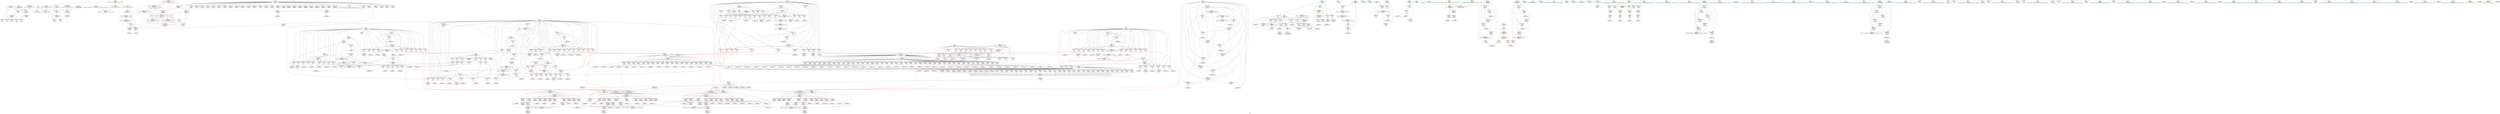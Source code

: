 digraph "SVFG" {
	label="SVFG";

	Node0x55b37e2c5920 [shape=record,color=grey,label="{NodeID: 0\nNullPtr}"];
	Node0x55b37e2c5920 -> Node0x55b37e308db0[style=solid];
	Node0x55b37e2c5920 -> Node0x55b37e3248c0[style=solid];
	Node0x55b37e2c5920 -> Node0x55b37e324990[style=solid];
	Node0x55b37e2c5920 -> Node0x55b37e325890[style=solid];
	Node0x55b37e36c5b0 [shape=record,color=black,label="{NodeID: 941\nMR_42V_15 = PHI(MR_42V_10, MR_42V_8, )\npts\{450000 \}\n|{|<s3>17|<s4>17|<s5>17|<s6>19|<s7>19|<s8>19}}"];
	Node0x55b37e36c5b0 -> Node0x55b37e319bb0[style=dashed];
	Node0x55b37e36c5b0 -> Node0x55b37e37ceb0[style=dashed];
	Node0x55b37e36c5b0 -> Node0x55b37e3829d0[style=dashed];
	Node0x55b37e36c5b0:s3 -> Node0x55b37e329270[style=dashed,color=red];
	Node0x55b37e36c5b0:s4 -> Node0x55b37e329b60[style=dashed,color=red];
	Node0x55b37e36c5b0:s5 -> Node0x55b37e37a6b0[style=dashed,color=red];
	Node0x55b37e36c5b0:s6 -> Node0x55b37e329270[style=dashed,color=red];
	Node0x55b37e36c5b0:s7 -> Node0x55b37e329b60[style=dashed,color=red];
	Node0x55b37e36c5b0:s8 -> Node0x55b37e37a6b0[style=dashed,color=red];
	Node0x55b37e31b8d0 [shape=record,color=grey,label="{NodeID: 775\n1186 = Binary(1184, 1185, )\n}"];
	Node0x55b37e31b8d0 -> Node0x55b37e32ba40[style=solid];
	Node0x55b37e32a790 [shape=record,color=blue,label="{NodeID: 609\n940\<--18\nretval\<--\n_Z2upii\n}"];
	Node0x55b37e32a790 -> Node0x55b37e3738b0[style=dashed];
	Node0x55b37e312110 [shape=record,color=red,label="{NodeID: 443\n1087\<--942\n\<--A.addr\n_Z2upii\n}"];
	Node0x55b37e312110 -> Node0x55b37e33f750[style=solid];
	Node0x55b37e3156a0 [shape=record,color=red,label="{NodeID: 277\n348\<--34\n\<--j\nmain\n}"];
	Node0x55b37e3156a0 -> Node0x55b37e332d40[style=solid];
	Node0x55b37e301160 [shape=record,color=black,label="{NodeID: 111\n421\<--420\nidxprom142\<--\nmain\n}"];
	Node0x55b37e343650 [shape=record,color=grey,label="{NodeID: 886\n1180 = cmp(1179, 181, )\n}"];
	Node0x55b37e327ae0 [shape=record,color=blue,label="{NodeID: 554\n105\<--609\nok\<--inc243\nmain\n}"];
	Node0x55b37e327ae0 -> Node0x55b37e3196d0[style=dashed];
	Node0x55b37e327ae0 -> Node0x55b37e38ced0[style=dashed];
	Node0x55b37e30f460 [shape=record,color=red,label="{NodeID: 388\n917\<--675\n\<--a1.addr\n_Z5matchiiiii\n}"];
	Node0x55b37e30f460 -> Node0x55b37e30bc50[style=solid];
	Node0x55b37e30abb0 [shape=record,color=red,label="{NodeID: 222\n503\<--24\n\<--B\nmain\n}"];
	Node0x55b37e30abb0 -> Node0x55b37e3452d0[style=solid];
	Node0x55b37e2c67d0 [shape=record,color=green,label="{NodeID: 56\n42\<--45\nD\<--D_field_insensitive\nGlob }"];
	Node0x55b37e2c67d0 -> Node0x55b37e308f80[style=solid];
	Node0x55b37e2c67d0 -> Node0x55b37e30c470[style=solid];
	Node0x55b37e2c67d0 -> Node0x55b37e30c540[style=solid];
	Node0x55b37e2c67d0 -> Node0x55b37e30c610[style=solid];
	Node0x55b37e2c67d0 -> Node0x55b37e30c6e0[style=solid];
	Node0x55b37e2c67d0 -> Node0x55b37e30c7b0[style=solid];
	Node0x55b37e2c67d0 -> Node0x55b37e30c880[style=solid];
	Node0x55b37e2c67d0 -> Node0x55b37e30c950[style=solid];
	Node0x55b37e2c67d0 -> Node0x55b37e30ca20[style=solid];
	Node0x55b37e2c67d0 -> Node0x55b37e30caf0[style=solid];
	Node0x55b37e2c67d0 -> Node0x55b37e30cbc0[style=solid];
	Node0x55b37e2c67d0 -> Node0x55b37e30cc90[style=solid];
	Node0x55b37e2c67d0 -> Node0x55b37e30cd60[style=solid];
	Node0x55b37e2c67d0 -> Node0x55b37e30ce30[style=solid];
	Node0x55b37e2c67d0 -> Node0x55b37e30cf00[style=solid];
	Node0x55b37e2c67d0 -> Node0x55b37e30cfd0[style=solid];
	Node0x55b37e2c67d0 -> Node0x55b37e30d0a0[style=solid];
	Node0x55b37e2c67d0 -> Node0x55b37e30d170[style=solid];
	Node0x55b37e2c67d0 -> Node0x55b37e30d240[style=solid];
	Node0x55b37e2c67d0 -> Node0x55b37e30d310[style=solid];
	Node0x55b37e2c67d0 -> Node0x55b37e30d3e0[style=solid];
	Node0x55b37e2c67d0 -> Node0x55b37e30d4b0[style=solid];
	Node0x55b37e2c67d0 -> Node0x55b37e30d580[style=solid];
	Node0x55b37e2c67d0 -> Node0x55b37e30d650[style=solid];
	Node0x55b37e2c67d0 -> Node0x55b37e30d720[style=solid];
	Node0x55b37e2c67d0 -> Node0x55b37e30d7f0[style=solid];
	Node0x55b37e2c67d0 -> Node0x55b37e30d8c0[style=solid];
	Node0x55b37e2c67d0 -> Node0x55b37e30d990[style=solid];
	Node0x55b37e2c67d0 -> Node0x55b37e30da60[style=solid];
	Node0x55b37e2c67d0 -> Node0x55b37e30db30[style=solid];
	Node0x55b37e2c67d0 -> Node0x55b37e30dc00[style=solid];
	Node0x55b37e2c67d0 -> Node0x55b37e30dcd0[style=solid];
	Node0x55b37e2c67d0 -> Node0x55b37e30dda0[style=solid];
	Node0x55b37e2c67d0 -> Node0x55b37e30de70[style=solid];
	Node0x55b37e2c67d0 -> Node0x55b37e30df40[style=solid];
	Node0x55b37e2c67d0 -> Node0x55b37e30e010[style=solid];
	Node0x55b37e2c67d0 -> Node0x55b37e30e0e0[style=solid];
	Node0x55b37e2c67d0 -> Node0x55b37e30e1b0[style=solid];
	Node0x55b37e33e3d0 [shape=record,color=grey,label="{NodeID: 831\n325 = cmp(324, 189, )\n}"];
	Node0x55b37e324b90 [shape=record,color=blue,label="{NodeID: 499\n20\<--18\nN\<--\nGlob }"];
	Node0x55b37e324b90 -> Node0x55b37e3946d0[style=dashed];
	Node0x55b37e318420 [shape=record,color=red,label="{NodeID: 333\n254\<--40\n\<--f\nmain\n|{<s0>11}}"];
	Node0x55b37e318420:s0 -> Node0x55b37e3da6c0[style=solid,color=red];
	Node0x55b37e30dcd0 [shape=record,color=purple,label="{NodeID: 167\n833\<--42\narrayidx68\<--D\n_Z5matchiiiii\n}"];
	Node0x55b37e30dcd0 -> Node0x55b37e329270[style=solid];
	Node0x55b37e2bee10 [shape=record,color=green,label="{NodeID: 1\n7\<--1\n.str\<--dummyObj\nGlob }"];
	Node0x55b37e31ba50 [shape=record,color=grey,label="{NodeID: 776\n511 = Binary(510, 131, )\n}"];
	Node0x55b37e31ba50 -> Node0x55b37e3276d0[style=solid];
	Node0x55b37e32a860 [shape=record,color=blue,label="{NodeID: 610\n940\<--970\nretval\<--\n_Z2upii\n}"];
	Node0x55b37e32a860 -> Node0x55b37e3738b0[style=dashed];
	Node0x55b37e3121e0 [shape=record,color=red,label="{NodeID: 444\n1097\<--942\n\<--A.addr\n_Z2upii\n}"];
	Node0x55b37e3121e0 -> Node0x55b37e33efd0[style=solid];
	Node0x55b37e315770 [shape=record,color=red,label="{NodeID: 278\n404\<--34\n\<--j\nmain\n}"];
	Node0x55b37e315770 -> Node0x55b37e347550[style=solid];
	Node0x55b37e301230 [shape=record,color=black,label="{NodeID: 112\n424\<--423\nidxprom144\<--\nmain\n}"];
	Node0x55b37e3437d0 [shape=record,color=grey,label="{NodeID: 887\n226 = cmp(225, 189, )\n}"];
	Node0x55b37e327bb0 [shape=record,color=blue,label="{NodeID: 555\n99\<--131\ndap\<--\nmain\n}"];
	Node0x55b37e327bb0 -> Node0x55b37e38bfd0[style=dashed];
	Node0x55b37e30f530 [shape=record,color=red,label="{NodeID: 389\n707\<--677\n\<--a2.addr\n_Z5matchiiiii\n}"];
	Node0x55b37e30f530 -> Node0x55b37e346c50[style=solid];
	Node0x55b37e30ac80 [shape=record,color=red,label="{NodeID: 223\n560\<--24\n\<--B\nmain\n}"];
	Node0x55b37e30ac80 -> Node0x55b37e33fd50[style=solid];
	Node0x55b37e2c68d0 [shape=record,color=green,label="{NodeID: 57\n46\<--49\na\<--a_field_insensitive\nGlob }"];
	Node0x55b37e2c68d0 -> Node0x55b37e30e280[style=solid];
	Node0x55b37e2c68d0 -> Node0x55b37e30e350[style=solid];
	Node0x55b37e2c68d0 -> Node0x55b37e30e420[style=solid];
	Node0x55b37e2c68d0 -> Node0x55b37e30e4f0[style=solid];
	Node0x55b37e2c68d0 -> Node0x55b37e30e5c0[style=solid];
	Node0x55b37e2c68d0 -> Node0x55b37e30e690[style=solid];
	Node0x55b37e2c68d0 -> Node0x55b37e30e760[style=solid];
	Node0x55b37e33e550 [shape=record,color=grey,label="{NodeID: 832\n847 = cmp(846, 189, )\n}"];
	Node0x55b37e324c90 [shape=record,color=blue,label="{NodeID: 500\n22\<--18\nA\<--\nGlob }"];
	Node0x55b37e324c90 -> Node0x55b37e3947b0[style=dashed];
	Node0x55b37e3184f0 [shape=record,color=red,label="{NodeID: 334\n266\<--40\n\<--f\nmain\n|{<s0>13}}"];
	Node0x55b37e3184f0:s0 -> Node0x55b37e3da6c0[style=solid,color=red];
	Node0x55b37e30dda0 [shape=record,color=purple,label="{NodeID: 168\n916\<--42\narrayidx116\<--D\n_Z5matchiiiii\n}"];
	Node0x55b37e2be3a0 [shape=record,color=green,label="{NodeID: 2\n9\<--1\n.str.1\<--dummyObj\nGlob }"];
	Node0x55b37e31bbd0 [shape=record,color=grey,label="{NodeID: 777\n755 = Binary(754, 131, )\n}"];
	Node0x55b37e31bbd0 -> Node0x55b37e33f8d0[style=solid];
	Node0x55b37e32a930 [shape=record,color=blue,label="{NodeID: 611\n940\<--1029\nretval\<--\n_Z2upii\n}"];
	Node0x55b37e32a930 -> Node0x55b37e3738b0[style=dashed];
	Node0x55b37e3122b0 [shape=record,color=red,label="{NodeID: 445\n1102\<--942\n\<--A.addr\n_Z2upii\n}"];
	Node0x55b37e3122b0 -> Node0x55b37e344250[style=solid];
	Node0x55b37e315840 [shape=record,color=red,label="{NodeID: 279\n423\<--34\n\<--j\nmain\n}"];
	Node0x55b37e315840 -> Node0x55b37e301230[style=solid];
	Node0x55b37e301300 [shape=record,color=black,label="{NodeID: 113\n427\<--426\nidxprom146\<--\nmain\n}"];
	Node0x55b37e343950 [shape=record,color=grey,label="{NodeID: 888\n742 = cmp(741, 178, )\n}"];
	Node0x55b37e327c80 [shape=record,color=blue,label="{NodeID: 556\n38\<--621\nl\<--inc251\nmain\n}"];
	Node0x55b37e327c80 -> Node0x55b37e317b30[style=dashed];
	Node0x55b37e327c80 -> Node0x55b37e317c00[style=dashed];
	Node0x55b37e327c80 -> Node0x55b37e317cd0[style=dashed];
	Node0x55b37e327c80 -> Node0x55b37e317da0[style=dashed];
	Node0x55b37e327c80 -> Node0x55b37e317e70[style=dashed];
	Node0x55b37e327c80 -> Node0x55b37e317f40[style=dashed];
	Node0x55b37e327c80 -> Node0x55b37e318010[style=dashed];
	Node0x55b37e327c80 -> Node0x55b37e3180e0[style=dashed];
	Node0x55b37e327c80 -> Node0x55b37e3181b0[style=dashed];
	Node0x55b37e327c80 -> Node0x55b37e327050[style=dashed];
	Node0x55b37e327c80 -> Node0x55b37e327c80[style=dashed];
	Node0x55b37e327c80 -> Node0x55b37e383dd0[style=dashed];
	Node0x55b37e30f600 [shape=record,color=red,label="{NodeID: 390\n750\<--677\n\<--a2.addr\n_Z5matchiiiii\n}"];
	Node0x55b37e30f600 -> Node0x55b37e3446d0[style=solid];
	Node0x55b37e30ad50 [shape=record,color=red,label="{NodeID: 224\n567\<--24\n\<--B\nmain\n}"];
	Node0x55b37e30ad50 -> Node0x55b37e340050[style=solid];
	Node0x55b37e2c69d0 [shape=record,color=green,label="{NodeID: 58\n50\<--53\nb\<--b_field_insensitive\nGlob }"];
	Node0x55b37e2c69d0 -> Node0x55b37e30e830[style=solid];
	Node0x55b37e2c69d0 -> Node0x55b37e30e900[style=solid];
	Node0x55b37e2c69d0 -> Node0x55b37e30e9d0[style=solid];
	Node0x55b37e2c69d0 -> Node0x55b37e30eaa0[style=solid];
	Node0x55b37e2c69d0 -> Node0x55b37e30eb70[style=solid];
	Node0x55b37e2c69d0 -> Node0x55b37e30ec40[style=solid];
	Node0x55b37e2c69d0 -> Node0x55b37e30ed10[style=solid];
	Node0x55b37e33e6d0 [shape=record,color=grey,label="{NodeID: 833\n301 = cmp(299, 300, )\n}"];
	Node0x55b37e324d90 [shape=record,color=blue,label="{NodeID: 501\n24\<--18\nB\<--\nGlob }"];
	Node0x55b37e324d90 -> Node0x55b37e394890[style=dashed];
	Node0x55b37e3185c0 [shape=record,color=red,label="{NodeID: 335\n306\<--40\n\<--f\nmain\n|{<s0>15}}"];
	Node0x55b37e3185c0:s0 -> Node0x55b37e3da6c0[style=solid,color=red];
	Node0x55b37e30de70 [shape=record,color=purple,label="{NodeID: 169\n919\<--42\narrayidx118\<--D\n_Z5matchiiiii\n}"];
	Node0x55b37e2be800 [shape=record,color=green,label="{NodeID: 3\n13\<--1\n.str.3\<--dummyObj\nGlob }"];
	Node0x55b37e31bd50 [shape=record,color=grey,label="{NodeID: 778\n653 = Binary(652, 131, )\n}"];
	Node0x55b37e31bd50 -> Node0x55b37e328090[style=solid];
	Node0x55b37e32aa00 [shape=record,color=blue,label="{NodeID: 612\n940\<--1035\nretval\<--\n_Z2upii\n}"];
	Node0x55b37e32aa00 -> Node0x55b37e3738b0[style=dashed];
	Node0x55b37e312380 [shape=record,color=red,label="{NodeID: 446\n1115\<--942\n\<--A.addr\n_Z2upii\n}"];
	Node0x55b37e312380 -> Node0x55b37e342ed0[style=solid];
	Node0x55b37e315910 [shape=record,color=red,label="{NodeID: 280\n442\<--34\n\<--j\nmain\n}"];
	Node0x55b37e315910 -> Node0x55b37e30b430[style=solid];
	Node0x55b37e3013d0 [shape=record,color=black,label="{NodeID: 114\n430\<--429\nidxprom148\<--\nmain\n}"];
	Node0x55b37e343ad0 [shape=record,color=grey,label="{NodeID: 889\n1106 = cmp(1105, 131, )\n}"];
	Node0x55b37e327d50 [shape=record,color=blue,label="{NodeID: 557\n36\<--626\nk\<--inc254\nmain\n}"];
	Node0x55b37e327d50 -> Node0x55b37e316a20[style=dashed];
	Node0x55b37e327d50 -> Node0x55b37e316af0[style=dashed];
	Node0x55b37e327d50 -> Node0x55b37e316bc0[style=dashed];
	Node0x55b37e327d50 -> Node0x55b37e316c90[style=dashed];
	Node0x55b37e327d50 -> Node0x55b37e316d60[style=dashed];
	Node0x55b37e327d50 -> Node0x55b37e316e30[style=dashed];
	Node0x55b37e327d50 -> Node0x55b37e316f00[style=dashed];
	Node0x55b37e327d50 -> Node0x55b37e316fd0[style=dashed];
	Node0x55b37e327d50 -> Node0x55b37e3170a0[style=dashed];
	Node0x55b37e327d50 -> Node0x55b37e326f80[style=dashed];
	Node0x55b37e327d50 -> Node0x55b37e327d50[style=dashed];
	Node0x55b37e327d50 -> Node0x55b37e3879d0[style=dashed];
	Node0x55b37e30f6d0 [shape=record,color=red,label="{NodeID: 391\n788\<--677\n\<--a2.addr\n_Z5matchiiiii\n}"];
	Node0x55b37e30f6d0 -> Node0x55b37e342bd0[style=solid];
	Node0x55b37e30ae20 [shape=record,color=red,label="{NodeID: 225\n585\<--24\n\<--B\nmain\n}"];
	Node0x55b37e30ae20 -> Node0x55b37e33cd50[style=solid];
	Node0x55b37e2c6ad0 [shape=record,color=green,label="{NodeID: 59\n64\<--68\nllvm.global_ctors\<--llvm.global_ctors_field_insensitive\nGlob }"];
	Node0x55b37e2c6ad0 -> Node0x55b37e309560[style=solid];
	Node0x55b37e2c6ad0 -> Node0x55b37e309630[style=solid];
	Node0x55b37e2c6ad0 -> Node0x55b37e309730[style=solid];
	Node0x55b37e33e850 [shape=record,color=grey,label="{NodeID: 834\n850 = cmp(849, 189, )\n}"];
	Node0x55b37e324e90 [shape=record,color=blue,label="{NodeID: 502\n26\<--18\nT\<--\nGlob }"];
	Node0x55b37e324e90 -> Node0x55b37e30aef0[style=dashed];
	Node0x55b37e324e90 -> Node0x55b37e325c00[style=dashed];
	Node0x55b37e318690 [shape=record,color=red,label="{NodeID: 336\n309\<--40\n\<--f\nmain\n|{<s0>16}}"];
	Node0x55b37e318690:s0 -> Node0x55b37e3da6c0[style=solid,color=red];
	Node0x55b37e30df40 [shape=record,color=purple,label="{NodeID: 170\n922\<--42\narrayidx120\<--D\n_Z5matchiiiii\n}"];
	Node0x55b37e2c0630 [shape=record,color=green,label="{NodeID: 4\n15\<--1\n.str.4\<--dummyObj\nGlob }"];
	Node0x55b37e31bed0 [shape=record,color=grey,label="{NodeID: 779\n115 = Binary(114, 116, )\n}"];
	Node0x55b37e31bed0 -> Node0x55b37e325c00[style=solid];
	Node0x55b37e32aad0 [shape=record,color=blue,label="{NodeID: 613\n940\<--18\nretval\<--\n_Z2upii\n}"];
	Node0x55b37e32aad0 -> Node0x55b37e3738b0[style=dashed];
	Node0x55b37e312450 [shape=record,color=red,label="{NodeID: 447\n1123\<--942\n\<--A.addr\n_Z2upii\n}"];
	Node0x55b37e312450 -> Node0x55b37e3425d0[style=solid];
	Node0x55b37e3159e0 [shape=record,color=red,label="{NodeID: 281\n468\<--34\n\<--j\nmain\n}"];
	Node0x55b37e3159e0 -> Node0x55b37e3431d0[style=solid];
	Node0x55b37e30b310 [shape=record,color=black,label="{NodeID: 115\n437\<--436\nidxprom153\<--\nmain\n}"];
	Node0x55b37e343c50 [shape=record,color=grey,label="{NodeID: 890\n538 = cmp(535, 537, )\n}"];
	Node0x55b37e327e20 [shape=record,color=blue,label="{NodeID: 558\n34\<--631\nj\<--inc257\nmain\n}"];
	Node0x55b37e327e20 -> Node0x55b37e315770[style=dashed];
	Node0x55b37e327e20 -> Node0x55b37e315840[style=dashed];
	Node0x55b37e327e20 -> Node0x55b37e315910[style=dashed];
	Node0x55b37e327e20 -> Node0x55b37e3159e0[style=dashed];
	Node0x55b37e327e20 -> Node0x55b37e315ab0[style=dashed];
	Node0x55b37e327e20 -> Node0x55b37e315b80[style=dashed];
	Node0x55b37e327e20 -> Node0x55b37e315c50[style=dashed];
	Node0x55b37e327e20 -> Node0x55b37e315d20[style=dashed];
	Node0x55b37e327e20 -> Node0x55b37e315df0[style=dashed];
	Node0x55b37e327e20 -> Node0x55b37e326eb0[style=dashed];
	Node0x55b37e327e20 -> Node0x55b37e327e20[style=dashed];
	Node0x55b37e327e20 -> Node0x55b37e3701b0[style=dashed];
	Node0x55b37e30f7a0 [shape=record,color=red,label="{NodeID: 392\n791\<--677\n\<--a2.addr\n_Z5matchiiiii\n}"];
	Node0x55b37e30f7a0 -> Node0x55b37e342750[style=solid];
	Node0x55b37e30aef0 [shape=record,color=red,label="{NodeID: 226\n114\<--26\n\<--T\nmain\n}"];
	Node0x55b37e30aef0 -> Node0x55b37e31bed0[style=solid];
	Node0x55b37e30aef0 -> Node0x55b37e345450[style=solid];
	Node0x55b37e307630 [shape=record,color=green,label="{NodeID: 60\n69\<--70\n__cxx_global_var_init\<--__cxx_global_var_init_field_insensitive\n}"];
	Node0x55b37e33e9d0 [shape=record,color=grey,label="{NodeID: 835\n543 = cmp(540, 542, )\n}"];
	Node0x55b37e324f90 [shape=record,color=blue,label="{NodeID: 503\n28\<--18\nt\<--\nGlob }"];
	Node0x55b37e324f90 -> Node0x55b37e36f2b0[style=dashed];
	Node0x55b37e318760 [shape=record,color=red,label="{NodeID: 337\n319\<--40\n\<--f\nmain\n|{<s0>18}}"];
	Node0x55b37e318760:s0 -> Node0x55b37e3da6c0[style=solid,color=red];
	Node0x55b37e30e010 [shape=record,color=purple,label="{NodeID: 171\n925\<--42\narrayidx122\<--D\n_Z5matchiiiii\n}"];
	Node0x55b37e2c06c0 [shape=record,color=green,label="{NodeID: 5\n18\<--1\n\<--dummyObj\nCan only get source location for instruction, argument, global var or function.|{<s0>10|<s1>12|<s2>14}}"];
	Node0x55b37e2c06c0:s0 -> Node0x55b37e3db750[style=solid,color=red];
	Node0x55b37e2c06c0:s1 -> Node0x55b37e3db750[style=solid,color=red];
	Node0x55b37e2c06c0:s2 -> Node0x55b37e3db750[style=solid,color=red];
	Node0x55b37e31c050 [shape=record,color=grey,label="{NodeID: 780\n704 = Binary(703, 131, )\n}"];
	Node0x55b37e31c050 -> Node0x55b37e328710[style=solid];
	Node0x55b37e32aba0 [shape=record,color=blue,label="{NodeID: 614\n940\<--189\nretval\<--\n_Z2upii\n}"];
	Node0x55b37e32aba0 -> Node0x55b37e3738b0[style=dashed];
	Node0x55b37e312520 [shape=record,color=red,label="{NodeID: 448\n1137\<--942\n\<--A.addr\n_Z2upii\n}"];
	Node0x55b37e312520 -> Node0x55b37e334240[style=solid];
	Node0x55b37e315ab0 [shape=record,color=red,label="{NodeID: 282\n471\<--34\n\<--j\nmain\n}"];
	Node0x55b37e315ab0 -> Node0x55b37e343050[style=solid];
	Node0x55b37e30b3a0 [shape=record,color=black,label="{NodeID: 116\n440\<--439\nidxprom155\<--\nmain\n}"];
	Node0x55b37e343dd0 [shape=record,color=grey,label="{NodeID: 891\n223 = cmp(222, 18, )\n}"];
	Node0x55b37e327ef0 [shape=record,color=blue,label="{NodeID: 559\n32\<--636\ni\<--inc260\nmain\n}"];
	Node0x55b37e327ef0 -> Node0x55b37e314660[style=dashed];
	Node0x55b37e327ef0 -> Node0x55b37e314730[style=dashed];
	Node0x55b37e327ef0 -> Node0x55b37e314800[style=dashed];
	Node0x55b37e327ef0 -> Node0x55b37e3148d0[style=dashed];
	Node0x55b37e327ef0 -> Node0x55b37e3149a0[style=dashed];
	Node0x55b37e327ef0 -> Node0x55b37e314a70[style=dashed];
	Node0x55b37e327ef0 -> Node0x55b37e314b40[style=dashed];
	Node0x55b37e327ef0 -> Node0x55b37e314c10[style=dashed];
	Node0x55b37e327ef0 -> Node0x55b37e314ce0[style=dashed];
	Node0x55b37e327ef0 -> Node0x55b37e327ef0[style=dashed];
	Node0x55b37e327ef0 -> Node0x55b37e36fcb0[style=dashed];
	Node0x55b37e30f870 [shape=record,color=red,label="{NodeID: 393\n794\<--677\n\<--a2.addr\n_Z5matchiiiii\n}"];
	Node0x55b37e30f870 -> Node0x55b37e341fd0[style=solid];
	Node0x55b37e30afc0 [shape=record,color=red,label="{NodeID: 227\n643\<--28\n\<--t\nmain\n}"];
	Node0x55b37e30afc0 -> Node0x55b37e333340[style=solid];
	Node0x55b37e3076c0 [shape=record,color=green,label="{NodeID: 61\n74\<--75\ncall\<--call_field_insensitive\n__cxx_global_var_init\n}"];
	Node0x55b37e3076c0 -> Node0x55b37e325990[style=solid];
	Node0x55b37e33eb50 [shape=record,color=grey,label="{NodeID: 836\n548 = cmp(545, 547, )\n}"];
	Node0x55b37e325090 [shape=record,color=blue,label="{NodeID: 504\n30\<--18\nq\<--\nGlob }"];
	Node0x55b37e325090 -> Node0x55b37e36f7b0[style=dashed];
	Node0x55b37e318830 [shape=record,color=red,label="{NodeID: 338\n331\<--40\n\<--f\nmain\n|{<s0>20}}"];
	Node0x55b37e318830:s0 -> Node0x55b37e3da6c0[style=solid,color=red];
	Node0x55b37e30e0e0 [shape=record,color=purple,label="{NodeID: 172\n928\<--42\narrayidx124\<--D\n_Z5matchiiiii\n}"];
	Node0x55b37e2be5c0 [shape=record,color=green,label="{NodeID: 6\n54\<--1\n.str.5\<--dummyObj\nGlob }"];
	Node0x55b37e31c1d0 [shape=record,color=grey,label="{NodeID: 781\n393 = Binary(392, 131, )\n}"];
	Node0x55b37e31c1d0 -> Node0x55b37e326c40[style=solid];
	Node0x55b37e32ac70 [shape=record,color=blue,label="{NodeID: 615\n940\<--1035\nretval\<--\n_Z2upii\n}"];
	Node0x55b37e32ac70 -> Node0x55b37e3738b0[style=dashed];
	Node0x55b37e3125f0 [shape=record,color=red,label="{NodeID: 449\n1142\<--942\n\<--A.addr\n_Z2upii\n}"];
	Node0x55b37e3125f0 -> Node0x55b37e3410d0[style=solid];
	Node0x55b37e315b80 [shape=record,color=red,label="{NodeID: 283\n522\<--34\n\<--j\nmain\n}"];
	Node0x55b37e315b80 -> Node0x55b37e33f150[style=solid];
	Node0x55b37e30b430 [shape=record,color=black,label="{NodeID: 117\n443\<--442\nidxprom157\<--\nmain\n}"];
	Node0x55b37e343f50 [shape=record,color=grey,label="{NodeID: 892\n738 = cmp(737, 18, )\n}"];
	Node0x55b37e327fc0 [shape=record,color=blue,label="{NodeID: 560\n28\<--644\nt\<--inc264\nmain\n}"];
	Node0x55b37e327fc0 -> Node0x55b37e36f2b0[style=dashed];
	Node0x55b37e30f940 [shape=record,color=red,label="{NodeID: 394\n801\<--677\n\<--a2.addr\n_Z5matchiiiii\n}"];
	Node0x55b37e30f940 -> Node0x55b37e33fed0[style=solid];
	Node0x55b37e30b090 [shape=record,color=red,label="{NodeID: 228\n652\<--28\n\<--t\nmain\n}"];
	Node0x55b37e30b090 -> Node0x55b37e31bd50[style=solid];
	Node0x55b37e307750 [shape=record,color=green,label="{NodeID: 62\n76\<--77\nfopen\<--fopen_field_insensitive\n}"];
	Node0x55b37e33ecd0 [shape=record,color=grey,label="{NodeID: 837\n1193 = cmp(1192, 131, )\n}"];
	Node0x55b37e325190 [shape=record,color=blue,label="{NodeID: 505\n32\<--18\ni\<--\nGlob }"];
	Node0x55b37e325190 -> Node0x55b37e36fcb0[style=dashed];
	Node0x55b37e318900 [shape=record,color=red,label="{NodeID: 339\n741\<--40\n\<--f\n_Z5matchiiiii\n}"];
	Node0x55b37e318900 -> Node0x55b37e343950[style=solid];
	Node0x55b37e30e1b0 [shape=record,color=purple,label="{NodeID: 173\n932\<--42\narrayidx127\<--D\n_Z5matchiiiii\n}"];
	Node0x55b37e30e1b0 -> Node0x55b37e329b60[style=solid];
	Node0x55b37e2be650 [shape=record,color=green,label="{NodeID: 7\n56\<--1\n.str.6\<--dummyObj\nGlob }"];
	Node0x55b37e31c350 [shape=record,color=grey,label="{NodeID: 782\n725 = Binary(724, 131, )\n}"];
	Node0x55b37e31c350 -> Node0x55b37e328980[style=solid];
	Node0x55b37e32ad40 [shape=record,color=blue,label="{NodeID: 616\n940\<--18\nretval\<--\n_Z2upii\n}"];
	Node0x55b37e32ad40 -> Node0x55b37e3738b0[style=dashed];
	Node0x55b37e3126c0 [shape=record,color=red,label="{NodeID: 450\n1159\<--942\n\<--A.addr\n_Z2upii\n}"];
	Node0x55b37e3126c0 -> Node0x55b37e31ae50[style=solid];
	Node0x55b37e315c50 [shape=record,color=red,label="{NodeID: 284\n540\<--34\n\<--j\nmain\n}"];
	Node0x55b37e315c50 -> Node0x55b37e33e9d0[style=solid];
	Node0x55b37e30b500 [shape=record,color=black,label="{NodeID: 118\n446\<--445\nidxprom159\<--\nmain\n}"];
	Node0x55b37e3440d0 [shape=record,color=grey,label="{NodeID: 893\n1190 = cmp(1189, 959, )\n}"];
	Node0x55b37e328090 [shape=record,color=blue,label="{NodeID: 561\n28\<--653\nt\<--inc267\nmain\n}"];
	Node0x55b37e328090 -> Node0x55b37e36f2b0[style=dashed];
	Node0x55b37e30fa10 [shape=record,color=red,label="{NodeID: 395\n804\<--677\n\<--a2.addr\n_Z5matchiiiii\n}"];
	Node0x55b37e30fa10 -> Node0x55b37e3401d0[style=solid];
	Node0x55b37e30b160 [shape=record,color=red,label="{NodeID: 229\n134\<--30\n\<--q\nmain\n}"];
	Node0x55b37e30b160 -> Node0x55b37e33c8d0[style=solid];
	Node0x55b37e3077e0 [shape=record,color=green,label="{NodeID: 63\n83\<--84\n__cxx_global_var_init.2\<--__cxx_global_var_init.2_field_insensitive\n}"];
	Node0x55b37e36a3b0 [shape=record,color=black,label="{NodeID: 1004\nMR_64V_6 = PHI(MR_64V_5, MR_64V_4, )\npts\{686 \}\n}"];
	Node0x55b37e36a3b0 -> Node0x55b37e3115b0[style=dashed];
	Node0x55b37e33ee50 [shape=record,color=grey,label="{NodeID: 838\n734 = cmp(732, 733, )\n}"];
	Node0x55b37e325290 [shape=record,color=blue,label="{NodeID: 506\n34\<--18\nj\<--\nGlob }"];
	Node0x55b37e325290 -> Node0x55b37e3701b0[style=dashed];
	Node0x55b37e3189d0 [shape=record,color=red,label="{NodeID: 340\n744\<--40\n\<--f\n_Z5matchiiiii\n}"];
	Node0x55b37e3189d0 -> Node0x55b37e345150[style=solid];
	Node0x55b37e30e280 [shape=record,color=purple,label="{NodeID: 174\n371\<--46\narrayidx114\<--a\nmain\n}"];
	Node0x55b37e2be6e0 [shape=record,color=green,label="{NodeID: 8\n58\<--1\n.str.7\<--dummyObj\nGlob }"];
	Node0x55b37e31c4d0 [shape=record,color=grey,label="{NodeID: 783\n718 = Binary(717, 131, )\n}"];
	Node0x55b37e31c4d0 -> Node0x55b37e3288b0[style=solid];
	Node0x55b37e32ae10 [shape=record,color=blue,label="{NodeID: 617\n940\<--189\nretval\<--\n_Z2upii\n}"];
	Node0x55b37e32ae10 -> Node0x55b37e3738b0[style=dashed];
	Node0x55b37e312790 [shape=record,color=red,label="{NodeID: 451\n1164\<--942\n\<--A.addr\n_Z2upii\n}"];
	Node0x55b37e312790 -> Node0x55b37e341b50[style=solid];
	Node0x55b37e315d20 [shape=record,color=red,label="{NodeID: 285\n550\<--34\n\<--j\nmain\n}"];
	Node0x55b37e315d20 -> Node0x55b37e33c490[style=solid];
	Node0x55b37e30b5d0 [shape=record,color=black,label="{NodeID: 119\n449\<--448\nidxprom161\<--\nmain\n}"];
	Node0x55b37e344250 [shape=record,color=grey,label="{NodeID: 894\n1103 = cmp(1102, 985, )\n}"];
	Node0x55b37e328160 [shape=record,color=blue,label="{NodeID: 562\n675\<--670\na1.addr\<--a1\n_Z5matchiiiii\n}"];
	Node0x55b37e328160 -> Node0x55b37e31a7e0[style=dashed];
	Node0x55b37e328160 -> Node0x55b37e31a8b0[style=dashed];
	Node0x55b37e328160 -> Node0x55b37e31a980[style=dashed];
	Node0x55b37e328160 -> Node0x55b37e31aa50[style=dashed];
	Node0x55b37e328160 -> Node0x55b37e31ab20[style=dashed];
	Node0x55b37e328160 -> Node0x55b37e31abf0[style=dashed];
	Node0x55b37e328160 -> Node0x55b37e31acc0[style=dashed];
	Node0x55b37e328160 -> Node0x55b37e30f120[style=dashed];
	Node0x55b37e328160 -> Node0x55b37e30f1f0[style=dashed];
	Node0x55b37e328160 -> Node0x55b37e30f2c0[style=dashed];
	Node0x55b37e328160 -> Node0x55b37e30f390[style=dashed];
	Node0x55b37e328160 -> Node0x55b37e30f460[style=dashed];
	Node0x55b37e328160 -> Node0x55b37e3294e0[style=dashed];
	Node0x55b37e328160 -> Node0x55b37e329820[style=dashed];
	Node0x55b37e328160 -> Node0x55b37e3788b0[style=dashed];
	Node0x55b37e30fae0 [shape=record,color=red,label="{NodeID: 396\n807\<--677\n\<--a2.addr\n_Z5matchiiiii\n}"];
	Node0x55b37e30fae0 -> Node0x55b37e3404d0[style=solid];
	Node0x55b37e30b230 [shape=record,color=red,label="{NodeID: 230\n206\<--30\n\<--q\nmain\n}"];
	Node0x55b37e30b230 -> Node0x55b37e2c5da0[style=solid];
	Node0x55b37e307870 [shape=record,color=green,label="{NodeID: 64\n88\<--89\ncall\<--call_field_insensitive\n__cxx_global_var_init.2\n}"];
	Node0x55b37e307870 -> Node0x55b37e325a60[style=solid];
	Node0x55b37e36a8b0 [shape=record,color=black,label="{NodeID: 1005\nMR_66V_6 = PHI(MR_66V_5, MR_66V_4, )\npts\{688 \}\n}"];
	Node0x55b37e36a8b0 -> Node0x55b37e311820[style=dashed];
	Node0x55b37e33efd0 [shape=record,color=grey,label="{NodeID: 839\n1098 = cmp(1097, 18, )\n}"];
	Node0x55b37e325390 [shape=record,color=blue,label="{NodeID: 507\n36\<--18\nk\<--\nGlob }"];
	Node0x55b37e325390 -> Node0x55b37e3706b0[style=dashed];
	Node0x55b37e318aa0 [shape=record,color=red,label="{NodeID: 341\n840\<--40\n\<--f\n_Z5matchiiiii\n}"];
	Node0x55b37e318aa0 -> Node0x55b37e33ddd0[style=solid];
	Node0x55b37e30e350 [shape=record,color=purple,label="{NodeID: 175\n518\<--46\n\<--a\nmain\n}"];
	Node0x55b37e30e350 -> Node0x55b37e319e20[style=solid];
	Node0x55b37e300850 [shape=record,color=green,label="{NodeID: 9\n60\<--1\n.str.8\<--dummyObj\nGlob }"];
	Node0x55b37e36f2b0 [shape=record,color=black,label="{NodeID: 950\nMR_18V_2 = PHI(MR_18V_4, MR_18V_1, )\npts\{29 \}\n}"];
	Node0x55b37e36f2b0 -> Node0x55b37e30afc0[style=dashed];
	Node0x55b37e36f2b0 -> Node0x55b37e30b090[style=dashed];
	Node0x55b37e36f2b0 -> Node0x55b37e327fc0[style=dashed];
	Node0x55b37e36f2b0 -> Node0x55b37e328090[style=dashed];
	Node0x55b37e31c650 [shape=record,color=grey,label="{NodeID: 784\n711 = Binary(710, 131, )\n}"];
	Node0x55b37e31c650 -> Node0x55b37e3287e0[style=solid];
	Node0x55b37e32aee0 [shape=record,color=blue,label="{NodeID: 618\n940\<--18\nretval\<--\n_Z2upii\n}"];
	Node0x55b37e32aee0 -> Node0x55b37e3738b0[style=dashed];
	Node0x55b37e312860 [shape=record,color=red,label="{NodeID: 452\n1184\<--942\n\<--A.addr\n_Z2upii\n}"];
	Node0x55b37e312860 -> Node0x55b37e31b8d0[style=solid];
	Node0x55b37e315df0 [shape=record,color=red,label="{NodeID: 286\n630\<--34\n\<--j\nmain\n}"];
	Node0x55b37e315df0 -> Node0x55b37e31afd0[style=solid];
	Node0x55b37e30b6a0 [shape=record,color=black,label="{NodeID: 120\n816\<--815\nidxprom\<--add\n_Z5matchiiiii\n}"];
	Node0x55b37e3443d0 [shape=record,color=grey,label="{NodeID: 895\n533 = cmp(532, 165, )\n}"];
	Node0x55b37e328230 [shape=record,color=blue,label="{NodeID: 563\n677\<--671\na2.addr\<--a2\n_Z5matchiiiii\n}"];
	Node0x55b37e328230 -> Node0x55b37e30f530[style=dashed];
	Node0x55b37e328230 -> Node0x55b37e30f600[style=dashed];
	Node0x55b37e328230 -> Node0x55b37e30f6d0[style=dashed];
	Node0x55b37e328230 -> Node0x55b37e30f7a0[style=dashed];
	Node0x55b37e328230 -> Node0x55b37e30f870[style=dashed];
	Node0x55b37e328230 -> Node0x55b37e30f940[style=dashed];
	Node0x55b37e328230 -> Node0x55b37e30fa10[style=dashed];
	Node0x55b37e328230 -> Node0x55b37e30fae0[style=dashed];
	Node0x55b37e328230 -> Node0x55b37e30fbb0[style=dashed];
	Node0x55b37e328230 -> Node0x55b37e30fc80[style=dashed];
	Node0x55b37e328230 -> Node0x55b37e30fd50[style=dashed];
	Node0x55b37e328230 -> Node0x55b37e30fe20[style=dashed];
	Node0x55b37e328230 -> Node0x55b37e329680[style=dashed];
	Node0x55b37e328230 -> Node0x55b37e3299c0[style=dashed];
	Node0x55b37e328230 -> Node0x55b37e378db0[style=dashed];
	Node0x55b37e30fbb0 [shape=record,color=red,label="{NodeID: 397\n821\<--677\n\<--a2.addr\n_Z5matchiiiii\n}"];
	Node0x55b37e30fbb0 -> Node0x55b37e30b840[style=solid];
	Node0x55b37e313140 [shape=record,color=red,label="{NodeID: 231\n274\<--30\n\<--q\nmain\n}"];
	Node0x55b37e313140 -> Node0x55b37e2c61b0[style=solid];
	Node0x55b37e307900 [shape=record,color=green,label="{NodeID: 65\n92\<--93\nmain\<--main_field_insensitive\n}"];
	Node0x55b37e33f150 [shape=record,color=grey,label="{NodeID: 840\n525 = cmp(522, 524, )\n}"];
	Node0x55b37e325490 [shape=record,color=blue,label="{NodeID: 508\n38\<--18\nl\<--\nGlob }"];
	Node0x55b37e325490 -> Node0x55b37e370bb0[style=dashed];
	Node0x55b37e318b70 [shape=record,color=red,label="{NodeID: 342\n843\<--40\n\<--f\n_Z5matchiiiii\n}"];
	Node0x55b37e318b70 -> Node0x55b37e33e250[style=solid];
	Node0x55b37e30e420 [shape=record,color=purple,label="{NodeID: 176\n523\<--46\n\<--a\nmain\n}"];
	Node0x55b37e30e420 -> Node0x55b37e319ef0[style=solid];
	Node0x55b37e3008e0 [shape=record,color=green,label="{NodeID: 10\n62\<--1\n.str.9\<--dummyObj\nGlob }"];
	Node0x55b37e36f7b0 [shape=record,color=black,label="{NodeID: 951\nMR_20V_2 = PHI(MR_20V_4, MR_20V_1, )\npts\{31 \}\n}"];
	Node0x55b37e36f7b0 -> Node0x55b37e325da0[style=dashed];
	Node0x55b37e31c7d0 [shape=record,color=grey,label="{NodeID: 785\n465 = Binary(464, 131, )\n}"];
	Node0x55b37e31c7d0 -> Node0x55b37e3272c0[style=solid];
	Node0x55b37e32afb0 [shape=record,color=blue,label="{NodeID: 619\n940\<--189\nretval\<--\n_Z2upii\n}"];
	Node0x55b37e32afb0 -> Node0x55b37e3738b0[style=dashed];
	Node0x55b37e312930 [shape=record,color=red,label="{NodeID: 453\n1189\<--942\n\<--A.addr\n_Z2upii\n}"];
	Node0x55b37e312930 -> Node0x55b37e3440d0[style=solid];
	Node0x55b37e315ec0 [shape=record,color=red,label="{NodeID: 287\n198\<--36\n\<--k\nmain\n}"];
	Node0x55b37e315ec0 -> Node0x55b37e31d0d0[style=solid];
	Node0x55b37e30b770 [shape=record,color=black,label="{NodeID: 121\n819\<--818\nidxprom59\<--\n_Z5matchiiiii\n}"];
	Node0x55b37e344550 [shape=record,color=grey,label="{NodeID: 896\n640 = cmp(639, 131, )\n}"];
	Node0x55b37e328300 [shape=record,color=blue,label="{NodeID: 564\n679\<--672\nb1.addr\<--b1\n_Z5matchiiiii\n}"];
	Node0x55b37e328300 -> Node0x55b37e30fef0[style=dashed];
	Node0x55b37e328300 -> Node0x55b37e30ffc0[style=dashed];
	Node0x55b37e328300 -> Node0x55b37e310090[style=dashed];
	Node0x55b37e328300 -> Node0x55b37e310160[style=dashed];
	Node0x55b37e328300 -> Node0x55b37e310230[style=dashed];
	Node0x55b37e328300 -> Node0x55b37e310300[style=dashed];
	Node0x55b37e328300 -> Node0x55b37e3103d0[style=dashed];
	Node0x55b37e328300 -> Node0x55b37e3104a0[style=dashed];
	Node0x55b37e328300 -> Node0x55b37e310570[style=dashed];
	Node0x55b37e328300 -> Node0x55b37e310640[style=dashed];
	Node0x55b37e328300 -> Node0x55b37e310710[style=dashed];
	Node0x55b37e328300 -> Node0x55b37e3107e0[style=dashed];
	Node0x55b37e328300 -> Node0x55b37e328bf0[style=dashed];
	Node0x55b37e328300 -> Node0x55b37e328f30[style=dashed];
	Node0x55b37e328300 -> Node0x55b37e3792b0[style=dashed];
	Node0x55b37e30fc80 [shape=record,color=red,label="{NodeID: 398\n881\<--677\n\<--a2.addr\n_Z5matchiiiii\n}"];
	Node0x55b37e30fc80 -> Node0x55b37e33c750[style=solid];
	Node0x55b37e313210 [shape=record,color=red,label="{NodeID: 232\n358\<--30\n\<--q\nmain\n}"];
	Node0x55b37e313210 -> Node0x55b37e333940[style=solid];
	Node0x55b37e307990 [shape=record,color=green,label="{NodeID: 66\n95\<--96\nretval\<--retval_field_insensitive\nmain\n}"];
	Node0x55b37e307990 -> Node0x55b37e325b30[style=solid];
	Node0x55b37e33f2d0 [shape=record,color=grey,label="{NodeID: 841\n730 = cmp(728, 729, )\n}"];
	Node0x55b37e325590 [shape=record,color=blue,label="{NodeID: 509\n40\<--18\nf\<--\nGlob }"];
	Node0x55b37e325590 -> Node0x55b37e3710b0[style=dashed];
	Node0x55b37e318c40 [shape=record,color=red,label="{NodeID: 343\n639\<--99\n\<--dap\nmain\n}"];
	Node0x55b37e318c40 -> Node0x55b37e344550[style=solid];
	Node0x55b37e30e4f0 [shape=record,color=purple,label="{NodeID: 177\n536\<--46\n\<--a\nmain\n}"];
	Node0x55b37e30e4f0 -> Node0x55b37e319fc0[style=solid];
	Node0x55b37e300970 [shape=record,color=green,label="{NodeID: 11\n65\<--1\n\<--dummyObj\nCan only get source location for instruction, argument, global var or function.}"];
	Node0x55b37e36fcb0 [shape=record,color=black,label="{NodeID: 952\nMR_22V_2 = PHI(MR_22V_14, MR_22V_1, )\npts\{33 \}\n}"];
	Node0x55b37e36fcb0 -> Node0x55b37e326280[style=dashed];
	Node0x55b37e36fcb0 -> Node0x55b37e3269d0[style=dashed];
	Node0x55b37e31c950 [shape=record,color=grey,label="{NodeID: 786\n990 = cmp(989, 970, )\n}"];
	Node0x55b37e32b080 [shape=record,color=blue,label="{NodeID: 620\n940\<--189\nretval\<--\n_Z2upii\n}"];
	Node0x55b37e32b080 -> Node0x55b37e3738b0[style=dashed];
	Node0x55b37e312a00 [shape=record,color=red,label="{NodeID: 454\n1199\<--942\n\<--A.addr\n_Z2upii\n}"];
	Node0x55b37e312a00 -> Node0x55b37e3331c0[style=solid];
	Node0x55b37e315f90 [shape=record,color=red,label="{NodeID: 288\n215\<--36\n\<--k\nmain\n}"];
	Node0x55b37e315f90 -> Node0x55b37e2c6010[style=solid];
	Node0x55b37e30b840 [shape=record,color=black,label="{NodeID: 122\n822\<--821\nidxprom61\<--\n_Z5matchiiiii\n}"];
	Node0x55b37e3446d0 [shape=record,color=grey,label="{NodeID: 897\n751 = cmp(750, 189, )\n}"];
	Node0x55b37e3283d0 [shape=record,color=blue,label="{NodeID: 565\n681\<--673\nb2.addr\<--b2\n_Z5matchiiiii\n}"];
	Node0x55b37e3283d0 -> Node0x55b37e3108b0[style=dashed];
	Node0x55b37e3283d0 -> Node0x55b37e310980[style=dashed];
	Node0x55b37e3283d0 -> Node0x55b37e310a50[style=dashed];
	Node0x55b37e3283d0 -> Node0x55b37e310b20[style=dashed];
	Node0x55b37e3283d0 -> Node0x55b37e310bf0[style=dashed];
	Node0x55b37e3283d0 -> Node0x55b37e310cc0[style=dashed];
	Node0x55b37e3283d0 -> Node0x55b37e310d90[style=dashed];
	Node0x55b37e3283d0 -> Node0x55b37e310e60[style=dashed];
	Node0x55b37e3283d0 -> Node0x55b37e310f30[style=dashed];
	Node0x55b37e3283d0 -> Node0x55b37e311000[style=dashed];
	Node0x55b37e3283d0 -> Node0x55b37e3110d0[style=dashed];
	Node0x55b37e3283d0 -> Node0x55b37e3111a0[style=dashed];
	Node0x55b37e3283d0 -> Node0x55b37e328d90[style=dashed];
	Node0x55b37e3283d0 -> Node0x55b37e3290d0[style=dashed];
	Node0x55b37e3283d0 -> Node0x55b37e3797b0[style=dashed];
	Node0x55b37e30fd50 [shape=record,color=red,label="{NodeID: 399\n907\<--677\n\<--a2.addr\n_Z5matchiiiii\n}"];
	Node0x55b37e30fd50 -> Node0x55b37e31d550[style=solid];
	Node0x55b37e3132e0 [shape=record,color=red,label="{NodeID: 233\n753\<--30\n\<--q\n_Z5matchiiiii\n}"];
	Node0x55b37e3132e0 -> Node0x55b37e33f8d0[style=solid];
	Node0x55b37e307a20 [shape=record,color=green,label="{NodeID: 67\n97\<--98\ns\<--s_field_insensitive\nmain\n}"];
	Node0x55b37e307a20 -> Node0x55b37e309080[style=solid];
	Node0x55b37e307a20 -> Node0x55b37e309830[style=solid];
	Node0x55b37e307a20 -> Node0x55b37e309900[style=solid];
	Node0x55b37e307a20 -> Node0x55b37e3099d0[style=solid];
	Node0x55b37e307a20 -> Node0x55b37e309aa0[style=solid];
	Node0x55b37e33f450 [shape=record,color=grey,label="{NodeID: 842\n1091 = cmp(1090, 131, )\n}"];
	Node0x55b37e325690 [shape=record,color=blue,label="{NodeID: 510\n1215\<--65\nllvm.global_ctors_0\<--\nGlob }"];
	Node0x55b37e318d10 [shape=record,color=red,label="{NodeID: 344\n464\<--101\n\<--c1\nmain\n}"];
	Node0x55b37e318d10 -> Node0x55b37e31c7d0[style=solid];
	Node0x55b37e30e5c0 [shape=record,color=purple,label="{NodeID: 178\n541\<--46\n\<--a\nmain\n}"];
	Node0x55b37e30e5c0 -> Node0x55b37e31a090[style=solid];
	Node0x55b37e2c56e0 [shape=record,color=green,label="{NodeID: 12\n116\<--1\n\<--dummyObj\nCan only get source location for instruction, argument, global var or function.}"];
	Node0x55b37e3701b0 [shape=record,color=black,label="{NodeID: 953\nMR_24V_2 = PHI(MR_24V_8, MR_24V_1, )\npts\{35 \}\n}"];
	Node0x55b37e3701b0 -> Node0x55b37e326eb0[style=dashed];
	Node0x55b37e3701b0 -> Node0x55b37e3701b0[style=dashed];
	Node0x55b37e3701b0 -> Node0x55b37e38ddd0[style=dashed];
	Node0x55b37e31cad0 [shape=record,color=grey,label="{NodeID: 787\n204 = cmp(203, 189, )\n}"];
	Node0x55b37e32b150 [shape=record,color=blue,label="{NodeID: 621\n940\<--977\nretval\<--\n_Z2upii\n}"];
	Node0x55b37e32b150 -> Node0x55b37e3738b0[style=dashed];
	Node0x55b37e312ad0 [shape=record,color=red,label="{NodeID: 455\n951\<--944\n\<--B.addr\n_Z2upii\n}"];
	Node0x55b37e312ad0 -> Node0x55b37e329dd0[style=solid];
	Node0x55b37e316060 [shape=record,color=red,label="{NodeID: 289\n244\<--36\n\<--k\nmain\n|{<s0>10}}"];
	Node0x55b37e316060:s0 -> Node0x55b37e3db2b0[style=solid,color=red];
	Node0x55b37e30b910 [shape=record,color=black,label="{NodeID: 123\n825\<--824\nidxprom63\<--\n_Z5matchiiiii\n}"];
	Node0x55b37e344850 [shape=record,color=grey,label="{NodeID: 898\n1081 = cmp(1080, 165, )\n}"];
	Node0x55b37e3284a0 [shape=record,color=blue,label="{NodeID: 566\n683\<--674\nc.addr\<--c\n_Z5matchiiiii\n}"];
	Node0x55b37e3284a0 -> Node0x55b37e311270[style=dashed];
	Node0x55b37e3284a0 -> Node0x55b37e311340[style=dashed];
	Node0x55b37e30fe20 [shape=record,color=red,label="{NodeID: 400\n920\<--677\n\<--a2.addr\n_Z5matchiiiii\n}"];
	Node0x55b37e30fe20 -> Node0x55b37e30bd20[style=solid];
	Node0x55b37e3133b0 [shape=record,color=red,label="{NodeID: 234\n814\<--30\n\<--q\n_Z5matchiiiii\n}"];
	Node0x55b37e3133b0 -> Node0x55b37e333c40[style=solid];
	Node0x55b37e307ab0 [shape=record,color=green,label="{NodeID: 68\n99\<--100\ndap\<--dap_field_insensitive\nmain\n}"];
	Node0x55b37e307ab0 -> Node0x55b37e318c40[style=solid];
	Node0x55b37e307ab0 -> Node0x55b37e326d10[style=solid];
	Node0x55b37e307ab0 -> Node0x55b37e327bb0[style=solid];
	Node0x55b37e3829d0 [shape=record,color=black,label="{NodeID: 1009\nMR_42V_19 = PHI(MR_42V_18, MR_42V_15, )\npts\{450000 \}\n|{|<s1>21|<s2>21|<s3>21}}"];
	Node0x55b37e3829d0 -> Node0x55b37e37ceb0[style=dashed];
	Node0x55b37e3829d0:s1 -> Node0x55b37e329270[style=dashed,color=red];
	Node0x55b37e3829d0:s2 -> Node0x55b37e329b60[style=dashed,color=red];
	Node0x55b37e3829d0:s3 -> Node0x55b37e37a6b0[style=dashed,color=red];
	Node0x55b37e33f5d0 [shape=record,color=grey,label="{NodeID: 843\n520 = cmp(517, 519, )\n}"];
	Node0x55b37e325790 [shape=record,color=blue,label="{NodeID: 511\n1216\<--66\nllvm.global_ctors_1\<--_GLOBAL__sub_I_wdyd2004_1_1.cpp\nGlob }"];
	Node0x55b37e318de0 [shape=record,color=red,label="{NodeID: 345\n474\<--101\n\<--c1\nmain\n}"];
	Node0x55b37e318de0 -> Node0x55b37e31b450[style=solid];
	Node0x55b37e30e690 [shape=record,color=purple,label="{NodeID: 179\n546\<--46\n\<--a\nmain\n}"];
	Node0x55b37e30e690 -> Node0x55b37e31a160[style=solid];
	Node0x55b37e2c5770 [shape=record,color=green,label="{NodeID: 13\n124\<--1\n\<--dummyObj\nCan only get source location for instruction, argument, global var or function.}"];
	Node0x55b37e3706b0 [shape=record,color=black,label="{NodeID: 954\nMR_26V_2 = PHI(MR_26V_9, MR_26V_1, )\npts\{37 \}\n}"];
	Node0x55b37e3706b0 -> Node0x55b37e3879d0[style=dashed];
	Node0x55b37e3706b0 -> Node0x55b37e38e2d0[style=dashed];
	Node0x55b37e31cc50 [shape=record,color=grey,label="{NodeID: 788\n993 = cmp(992, 168, )\n}"];
	Node0x55b37e32b220 [shape=record,color=blue,label="{NodeID: 622\n940\<--1111\nretval\<--add89\n_Z2upii\n}"];
	Node0x55b37e32b220 -> Node0x55b37e3738b0[style=dashed];
	Node0x55b37e312ba0 [shape=record,color=red,label="{NodeID: 456\n957\<--944\n\<--B.addr\n_Z2upii\n}"];
	Node0x55b37e312ba0 -> Node0x55b37e332440[style=solid];
	Node0x55b37e316130 [shape=record,color=red,label="{NodeID: 290\n257\<--36\n\<--k\nmain\n|{<s0>12}}"];
	Node0x55b37e316130:s0 -> Node0x55b37e3db2b0[style=solid,color=red];
	Node0x55b37e30b9e0 [shape=record,color=black,label="{NodeID: 124\n828\<--827\nidxprom65\<--\n_Z5matchiiiii\n}"];
	Node0x55b37e3449d0 [shape=record,color=grey,label="{NodeID: 899\n508 = cmp(507, 18, )\n}"];
	Node0x55b37e328570 [shape=record,color=blue,label="{NodeID: 567\n685\<--18\nc1\<--\n_Z5matchiiiii\n}"];
	Node0x55b37e328570 -> Node0x55b37e311410[style=dashed];
	Node0x55b37e328570 -> Node0x55b37e3114e0[style=dashed];
	Node0x55b37e328570 -> Node0x55b37e328710[style=dashed];
	Node0x55b37e328570 -> Node0x55b37e3287e0[style=dashed];
	Node0x55b37e328570 -> Node0x55b37e36a3b0[style=dashed];
	Node0x55b37e30fef0 [shape=record,color=red,label="{NodeID: 401\n714\<--679\n\<--b1.addr\n_Z5matchiiiii\n}"];
	Node0x55b37e30fef0 -> Node0x55b37e346950[style=solid];
	Node0x55b37e313480 [shape=record,color=red,label="{NodeID: 235\n852\<--30\n\<--q\n_Z5matchiiiii\n}"];
	Node0x55b37e313480 -> Node0x55b37e33d050[style=solid];
	Node0x55b37e307b80 [shape=record,color=green,label="{NodeID: 69\n101\<--102\nc1\<--c1_field_insensitive\nmain\n}"];
	Node0x55b37e307b80 -> Node0x55b37e318d10[style=solid];
	Node0x55b37e307b80 -> Node0x55b37e318de0[style=solid];
	Node0x55b37e307b80 -> Node0x55b37e318eb0[style=solid];
	Node0x55b37e307b80 -> Node0x55b37e327120[style=solid];
	Node0x55b37e307b80 -> Node0x55b37e3272c0[style=solid];
	Node0x55b37e307b80 -> Node0x55b37e327390[style=solid];
	Node0x55b37e33f750 [shape=record,color=grey,label="{NodeID: 844\n1088 = cmp(1087, 1035, )\n}"];
	Node0x55b37e325890 [shape=record,color=blue, style = dotted,label="{NodeID: 512\n1217\<--3\nllvm.global_ctors_2\<--dummyVal\nGlob }"];
	Node0x55b37e318eb0 [shape=record,color=red,label="{NodeID: 346\n498\<--101\n\<--c1\nmain\n}"];
	Node0x55b37e318eb0 -> Node0x55b37e340ad0[style=solid];
	Node0x55b37e30e760 [shape=record,color=purple,label="{NodeID: 180\n551\<--46\n\<--a\nmain\n}"];
	Node0x55b37e30e760 -> Node0x55b37e31a230[style=solid];
	Node0x55b37e2c5800 [shape=record,color=green,label="{NodeID: 14\n125\<--1\n\<--dummyObj\nCan only get source location for instruction, argument, global var or function.}"];
	Node0x55b37e370bb0 [shape=record,color=black,label="{NodeID: 955\nMR_28V_2 = PHI(MR_28V_10, MR_28V_1, )\npts\{39 \}\n}"];
	Node0x55b37e370bb0 -> Node0x55b37e370bb0[style=dashed];
	Node0x55b37e370bb0 -> Node0x55b37e383dd0[style=dashed];
	Node0x55b37e370bb0 -> Node0x55b37e38e7d0[style=dashed];
	Node0x55b37e31cdd0 [shape=record,color=grey,label="{NodeID: 789\n981 = cmp(980, 168, )\n}"];
	Node0x55b37e32b2f0 [shape=record,color=blue,label="{NodeID: 623\n940\<--1119\nretval\<--add93\n_Z2upii\n}"];
	Node0x55b37e32b2f0 -> Node0x55b37e3738b0[style=dashed];
	Node0x55b37e312c70 [shape=record,color=red,label="{NodeID: 457\n966\<--944\n\<--B.addr\n_Z2upii\n}"];
	Node0x55b37e312c70 -> Node0x55b37e31d6d0[style=solid];
	Node0x55b37e316200 [shape=record,color=red,label="{NodeID: 291\n268\<--36\n\<--k\nmain\n|{<s0>14}}"];
	Node0x55b37e316200:s0 -> Node0x55b37e3db2b0[style=solid,color=red];
	Node0x55b37e30bab0 [shape=record,color=black,label="{NodeID: 125\n832\<--831\nidxprom67\<--xor\n_Z5matchiiiii\n}"];
	Node0x55b37e394400 [shape=record,color=yellow,style=double,label="{NodeID: 1066\n2V_1 = ENCHI(MR_2V_0)\npts\{6 \}\nFun[main]}"];
	Node0x55b37e394400 -> Node0x55b37e309b70[style=dashed];
	Node0x55b37e394400 -> Node0x55b37e309c40[style=dashed];
	Node0x55b37e394400 -> Node0x55b37e309d10[style=dashed];
	Node0x55b37e394400 -> Node0x55b37e309de0[style=dashed];
	Node0x55b37e394400 -> Node0x55b37e309eb0[style=dashed];
	Node0x55b37e344b50 [shape=record,color=grey,label="{NodeID: 900\n234 = cmp(232, 233, )\n}"];
	Node0x55b37e328640 [shape=record,color=blue,label="{NodeID: 568\n687\<--18\nc2\<--\n_Z5matchiiiii\n}"];
	Node0x55b37e328640 -> Node0x55b37e311680[style=dashed];
	Node0x55b37e328640 -> Node0x55b37e311750[style=dashed];
	Node0x55b37e328640 -> Node0x55b37e3288b0[style=dashed];
	Node0x55b37e328640 -> Node0x55b37e328980[style=dashed];
	Node0x55b37e328640 -> Node0x55b37e36a8b0[style=dashed];
	Node0x55b37e30ffc0 [shape=record,color=red,label="{NodeID: 402\n769\<--679\n\<--b1.addr\n_Z5matchiiiii\n}"];
	Node0x55b37e30ffc0 -> Node0x55b37e3413d0[style=solid];
	Node0x55b37e313550 [shape=record,color=red,label="{NodeID: 236\n913\<--30\n\<--q\n_Z5matchiiiii\n}"];
	Node0x55b37e313550 -> Node0x55b37e3325c0[style=solid];
	Node0x55b37e307c50 [shape=record,color=green,label="{NodeID: 70\n103\<--104\nc2\<--c2_field_insensitive\nmain\n}"];
	Node0x55b37e307c50 -> Node0x55b37e318f80[style=solid];
	Node0x55b37e307c50 -> Node0x55b37e319050[style=solid];
	Node0x55b37e307c50 -> Node0x55b37e319120[style=solid];
	Node0x55b37e307c50 -> Node0x55b37e3271f0[style=solid];
	Node0x55b37e307c50 -> Node0x55b37e327460[style=solid];
	Node0x55b37e307c50 -> Node0x55b37e327530[style=solid];
	Node0x55b37e33f8d0 [shape=record,color=grey,label="{NodeID: 845\n756 = cmp(753, 755, )\n}"];
	Node0x55b37e325990 [shape=record,color=blue,label="{NodeID: 513\n4\<--74\nin\<--call\n__cxx_global_var_init\n|{<s0>26}}"];
	Node0x55b37e325990:s0 -> Node0x55b37e39c2f0[style=dashed,color=blue];
	Node0x55b37e318f80 [shape=record,color=red,label="{NodeID: 347\n484\<--103\n\<--c2\nmain\n}"];
	Node0x55b37e318f80 -> Node0x55b37e31b150[style=solid];
	Node0x55b37e30e830 [shape=record,color=purple,label="{NodeID: 181\n388\<--50\narrayidx123\<--b\nmain\n}"];
	Node0x55b37e2c5890 [shape=record,color=green,label="{NodeID: 15\n126\<--1\n\<--dummyObj\nCan only get source location for instruction, argument, global var or function.}"];
	Node0x55b37e3710b0 [shape=record,color=black,label="{NodeID: 956\nMR_30V_2 = PHI(MR_30V_3, MR_30V_1, )\npts\{41 \}\n}"];
	Node0x55b37e3710b0 -> Node0x55b37e325e70[style=dashed];
	Node0x55b37e3710b0 -> Node0x55b37e325f40[style=dashed];
	Node0x55b37e3710b0 -> Node0x55b37e326010[style=dashed];
	Node0x55b37e3710b0 -> Node0x55b37e3260e0[style=dashed];
	Node0x55b37e3710b0 -> Node0x55b37e3261b0[style=dashed];
	Node0x55b37e3710b0 -> Node0x55b37e3710b0[style=dashed];
	Node0x55b37e31cf50 [shape=record,color=grey,label="{NodeID: 790\n410 = cmp(409, 189, )\n}"];
	Node0x55b37e32b3c0 [shape=record,color=blue,label="{NodeID: 624\n940\<--18\nretval\<--\n_Z2upii\n}"];
	Node0x55b37e32b3c0 -> Node0x55b37e3738b0[style=dashed];
	Node0x55b37e312d40 [shape=record,color=red,label="{NodeID: 458\n972\<--944\n\<--B.addr\n_Z2upii\n}"];
	Node0x55b37e312d40 -> Node0x55b37e31db50[style=solid];
	Node0x55b37e3162d0 [shape=record,color=red,label="{NodeID: 292\n283\<--36\n\<--k\nmain\n}"];
	Node0x55b37e3162d0 -> Node0x55b37e300d50[style=solid];
	Node0x55b37e30bb80 [shape=record,color=black,label="{NodeID: 126\n915\<--914\nidxprom115\<--add114\n_Z5matchiiiii\n}"];
	Node0x55b37e394510 [shape=record,color=yellow,style=double,label="{NodeID: 1067\n4V_1 = ENCHI(MR_4V_0)\npts\{12 \}\nFun[main]}"];
	Node0x55b37e394510 -> Node0x55b37e309f80[style=dashed];
	Node0x55b37e394510 -> Node0x55b37e30a050[style=dashed];
	Node0x55b37e344cd0 [shape=record,color=grey,label="{NodeID: 901\n748 = cmp(747, 189, )\n}"];
	Node0x55b37e328710 [shape=record,color=blue,label="{NodeID: 569\n685\<--704\nc1\<--inc\n_Z5matchiiiii\n}"];
	Node0x55b37e328710 -> Node0x55b37e3114e0[style=dashed];
	Node0x55b37e328710 -> Node0x55b37e3287e0[style=dashed];
	Node0x55b37e328710 -> Node0x55b37e36a3b0[style=dashed];
	Node0x55b37e310090 [shape=record,color=red,label="{NodeID: 403\n795\<--679\n\<--b1.addr\n_Z5matchiiiii\n}"];
	Node0x55b37e310090 -> Node0x55b37e341fd0[style=solid];
	Node0x55b37e313620 [shape=record,color=red,label="{NodeID: 237\n187\<--32\n\<--i\nmain\n}"];
	Node0x55b37e313620 -> Node0x55b37e31d9d0[style=solid];
	Node0x55b37e307d20 [shape=record,color=green,label="{NodeID: 71\n105\<--106\nok\<--ok_field_insensitive\nmain\n}"];
	Node0x55b37e307d20 -> Node0x55b37e3191f0[style=solid];
	Node0x55b37e307d20 -> Node0x55b37e3192c0[style=solid];
	Node0x55b37e307d20 -> Node0x55b37e319390[style=solid];
	Node0x55b37e307d20 -> Node0x55b37e319460[style=solid];
	Node0x55b37e307d20 -> Node0x55b37e319530[style=solid];
	Node0x55b37e307d20 -> Node0x55b37e319600[style=solid];
	Node0x55b37e307d20 -> Node0x55b37e3196d0[style=solid];
	Node0x55b37e307d20 -> Node0x55b37e327600[style=solid];
	Node0x55b37e307d20 -> Node0x55b37e3276d0[style=solid];
	Node0x55b37e307d20 -> Node0x55b37e3277a0[style=solid];
	Node0x55b37e307d20 -> Node0x55b37e327870[style=solid];
	Node0x55b37e307d20 -> Node0x55b37e327940[style=solid];
	Node0x55b37e307d20 -> Node0x55b37e327a10[style=solid];
	Node0x55b37e307d20 -> Node0x55b37e327ae0[style=solid];
	Node0x55b37e33fa50 [shape=record,color=grey,label="{NodeID: 846\n515 = cmp(514, 131, )\n}"];
	Node0x55b37e325a60 [shape=record,color=blue,label="{NodeID: 514\n11\<--88\nout\<--call\n__cxx_global_var_init.2\n|{<s0>27}}"];
	Node0x55b37e325a60:s0 -> Node0x55b37e39c450[style=dashed,color=blue];
	Node0x55b37e319050 [shape=record,color=red,label="{NodeID: 348\n494\<--103\n\<--c2\nmain\n}"];
	Node0x55b37e319050 -> Node0x55b37e333f40[style=solid];
	Node0x55b37e30e900 [shape=record,color=purple,label="{NodeID: 182\n571\<--50\n\<--b\nmain\n}"];
	Node0x55b37e30e900 -> Node0x55b37e31a300[style=solid];
	Node0x55b37e2c77d0 [shape=record,color=green,label="{NodeID: 16\n131\<--1\n\<--dummyObj\nCan only get source location for instruction, argument, global var or function.|{<s0>17|<s1>19|<s2>21}}"];
	Node0x55b37e2c77d0:s0 -> Node0x55b37e3db750[style=solid,color=red];
	Node0x55b37e2c77d0:s1 -> Node0x55b37e3db750[style=solid,color=red];
	Node0x55b37e2c77d0:s2 -> Node0x55b37e3db750[style=solid,color=red];
	Node0x55b37e3715b0 [shape=record,color=black,label="{NodeID: 957\nMR_34V_2 = PHI(MR_34V_4, MR_34V_1, )\npts\{100 \}\n}"];
	Node0x55b37e3715b0 -> Node0x55b37e326d10[style=dashed];
	Node0x55b37e31d0d0 [shape=record,color=grey,label="{NodeID: 791\n199 = cmp(198, 189, )\n}"];
	Node0x55b37e32b490 [shape=record,color=blue,label="{NodeID: 625\n940\<--189\nretval\<--\n_Z2upii\n}"];
	Node0x55b37e32b490 -> Node0x55b37e3738b0[style=dashed];
	Node0x55b37e312e10 [shape=record,color=red,label="{NodeID: 459\n975\<--944\n\<--B.addr\n_Z2upii\n}"];
	Node0x55b37e312e10 -> Node0x55b37e3322c0[style=solid];
	Node0x55b37e3163a0 [shape=record,color=red,label="{NodeID: 293\n293\<--36\n\<--k\nmain\n}"];
	Node0x55b37e3163a0 -> Node0x55b37e33df50[style=solid];
	Node0x55b37e30bc50 [shape=record,color=black,label="{NodeID: 127\n918\<--917\nidxprom117\<--\n_Z5matchiiiii\n}"];
	Node0x55b37e3945f0 [shape=record,color=yellow,style=double,label="{NodeID: 1068\n8V_1 = ENCHI(MR_8V_0)\npts\{19 \}\nFun[main]|{<s0>10|<s1>12|<s2>14|<s3>17|<s4>19|<s5>21}}"];
	Node0x55b37e3945f0:s0 -> Node0x55b37e395850[style=dashed,color=red];
	Node0x55b37e3945f0:s1 -> Node0x55b37e395850[style=dashed,color=red];
	Node0x55b37e3945f0:s2 -> Node0x55b37e395850[style=dashed,color=red];
	Node0x55b37e3945f0:s3 -> Node0x55b37e395850[style=dashed,color=red];
	Node0x55b37e3945f0:s4 -> Node0x55b37e395850[style=dashed,color=red];
	Node0x55b37e3945f0:s5 -> Node0x55b37e395850[style=dashed,color=red];
	Node0x55b37e344e50 [shape=record,color=grey,label="{NodeID: 902\n1076 = cmp(1075, 131, )\n}"];
	Node0x55b37e3287e0 [shape=record,color=blue,label="{NodeID: 570\n685\<--711\nc1\<--inc3\n_Z5matchiiiii\n}"];
	Node0x55b37e3287e0 -> Node0x55b37e36a3b0[style=dashed];
	Node0x55b37e310160 [shape=record,color=red,label="{NodeID: 404\n824\<--679\n\<--b1.addr\n_Z5matchiiiii\n}"];
	Node0x55b37e310160 -> Node0x55b37e30b910[style=solid];
	Node0x55b37e3136f0 [shape=record,color=red,label="{NodeID: 238\n209\<--32\n\<--i\nmain\n}"];
	Node0x55b37e3136f0 -> Node0x55b37e2c5e70[style=solid];
	Node0x55b37e307df0 [shape=record,color=green,label="{NodeID: 72\n111\<--112\nfscanf\<--fscanf_field_insensitive\n}"];
	Node0x55b37e383dd0 [shape=record,color=black,label="{NodeID: 1013\nMR_28V_11 = PHI(MR_28V_12, MR_28V_10, )\npts\{39 \}\n}"];
	Node0x55b37e383dd0 -> Node0x55b37e327050[style=dashed];
	Node0x55b37e383dd0 -> Node0x55b37e370bb0[style=dashed];
	Node0x55b37e383dd0 -> Node0x55b37e383dd0[style=dashed];
	Node0x55b37e33fbd0 [shape=record,color=grey,label="{NodeID: 847\n383 = cmp(381, 382, )\n}"];
	Node0x55b37e325b30 [shape=record,color=blue,label="{NodeID: 515\n95\<--18\nretval\<--\nmain\n}"];
	Node0x55b37e319120 [shape=record,color=red,label="{NodeID: 349\n502\<--103\n\<--c2\nmain\n}"];
	Node0x55b37e319120 -> Node0x55b37e3452d0[style=solid];
	Node0x55b37e30e9d0 [shape=record,color=purple,label="{NodeID: 183\n576\<--50\n\<--b\nmain\n}"];
	Node0x55b37e30e9d0 -> Node0x55b37e31a3d0[style=solid];
	Node0x55b37e2c78a0 [shape=record,color=green,label="{NodeID: 17\n140\<--1\n\<--dummyObj\nCan only get source location for instruction, argument, global var or function.}"];
	Node0x55b37e371ab0 [shape=record,color=black,label="{NodeID: 958\nMR_36V_2 = PHI(MR_36V_3, MR_36V_1, )\npts\{102 \}\n}"];
	Node0x55b37e371ab0 -> Node0x55b37e371ab0[style=dashed];
	Node0x55b37e371ab0 -> Node0x55b37e3847d0[style=dashed];
	Node0x55b37e31d250 [shape=record,color=grey,label="{NodeID: 792\n963 = cmp(962, 964, )\n}"];
	Node0x55b37e32b560 [shape=record,color=blue,label="{NodeID: 626\n940\<--1139\nretval\<--add103\n_Z2upii\n}"];
	Node0x55b37e32b560 -> Node0x55b37e3738b0[style=dashed];
	Node0x55b37e312ee0 [shape=record,color=red,label="{NodeID: 460\n980\<--944\n\<--B.addr\n_Z2upii\n}"];
	Node0x55b37e312ee0 -> Node0x55b37e31cdd0[style=solid];
	Node0x55b37e316470 [shape=record,color=red,label="{NodeID: 294\n296\<--36\n\<--k\nmain\n}"];
	Node0x55b37e316470 -> Node0x55b37e33e0d0[style=solid];
	Node0x55b37e30bd20 [shape=record,color=black,label="{NodeID: 128\n921\<--920\nidxprom119\<--\n_Z5matchiiiii\n}"];
	Node0x55b37e3946d0 [shape=record,color=yellow,style=double,label="{NodeID: 1069\n10V_1 = ENCHI(MR_10V_0)\npts\{21 \}\nFun[main]|{|<s3>10|<s4>12|<s5>14|<s6>17|<s7>19|<s8>21}}"];
	Node0x55b37e3946d0 -> Node0x55b37e30a2c0[style=dashed];
	Node0x55b37e3946d0 -> Node0x55b37e30a390[style=dashed];
	Node0x55b37e3946d0 -> Node0x55b37e30a460[style=dashed];
	Node0x55b37e3946d0:s3 -> Node0x55b37e395960[style=dashed,color=red];
	Node0x55b37e3946d0:s4 -> Node0x55b37e395960[style=dashed,color=red];
	Node0x55b37e3946d0:s5 -> Node0x55b37e395960[style=dashed,color=red];
	Node0x55b37e3946d0:s6 -> Node0x55b37e395960[style=dashed,color=red];
	Node0x55b37e3946d0:s7 -> Node0x55b37e395960[style=dashed,color=red];
	Node0x55b37e3946d0:s8 -> Node0x55b37e395960[style=dashed,color=red];
	Node0x55b37e344fd0 [shape=record,color=grey,label="{NodeID: 903\n229 = cmp(228, 230, )\n}"];
	Node0x55b37e3288b0 [shape=record,color=blue,label="{NodeID: 571\n687\<--718\nc2\<--inc7\n_Z5matchiiiii\n}"];
	Node0x55b37e3288b0 -> Node0x55b37e311750[style=dashed];
	Node0x55b37e3288b0 -> Node0x55b37e328980[style=dashed];
	Node0x55b37e3288b0 -> Node0x55b37e36a8b0[style=dashed];
	Node0x55b37e310230 [shape=record,color=red,label="{NodeID: 405\n846\<--679\n\<--b1.addr\n_Z5matchiiiii\n}"];
	Node0x55b37e310230 -> Node0x55b37e33e550[style=solid];
	Node0x55b37e3137c0 [shape=record,color=red,label="{NodeID: 239\n225\<--32\n\<--i\nmain\n}"];
	Node0x55b37e3137c0 -> Node0x55b37e3437d0[style=solid];
	Node0x55b37e307ef0 [shape=record,color=green,label="{NodeID: 73\n127\<--128\nllvm.memset.p0i8.i64\<--llvm.memset.p0i8.i64_field_insensitive\n}"];
	Node0x55b37e3842d0 [shape=record,color=black,label="{NodeID: 1014\nMR_34V_5 = PHI(MR_34V_6, MR_34V_4, )\npts\{100 \}\n}"];
	Node0x55b37e3842d0 -> Node0x55b37e318c40[style=dashed];
	Node0x55b37e3842d0 -> Node0x55b37e3715b0[style=dashed];
	Node0x55b37e3842d0 -> Node0x55b37e3842d0[style=dashed];
	Node0x55b37e3842d0 -> Node0x55b37e38bfd0[style=dashed];
	Node0x55b37e33fd50 [shape=record,color=grey,label="{NodeID: 848\n561 = cmp(560, 18, )\n}"];
	Node0x55b37e325c00 [shape=record,color=blue,label="{NodeID: 516\n26\<--115\nT\<--dec\nmain\n}"];
	Node0x55b37e325c00 -> Node0x55b37e30aef0[style=dashed];
	Node0x55b37e325c00 -> Node0x55b37e325c00[style=dashed];
	Node0x55b37e3191f0 [shape=record,color=red,label="{NodeID: 350\n510\<--105\n\<--ok\nmain\n}"];
	Node0x55b37e3191f0 -> Node0x55b37e31ba50[style=solid];
	Node0x55b37e30eaa0 [shape=record,color=purple,label="{NodeID: 184\n589\<--50\n\<--b\nmain\n}"];
	Node0x55b37e30eaa0 -> Node0x55b37e31a4a0[style=solid];
	Node0x55b37e2c7970 [shape=record,color=green,label="{NodeID: 18\n148\<--1\n\<--dummyObj\nCan only get source location for instruction, argument, global var or function.}"];
	Node0x55b37e371fb0 [shape=record,color=black,label="{NodeID: 959\nMR_38V_2 = PHI(MR_38V_3, MR_38V_1, )\npts\{104 \}\n}"];
	Node0x55b37e371fb0 -> Node0x55b37e371fb0[style=dashed];
	Node0x55b37e371fb0 -> Node0x55b37e384cd0[style=dashed];
	Node0x55b37e31d3d0 [shape=record,color=grey,label="{NodeID: 793\n415 = cmp(414, 189, )\n}"];
	Node0x55b37e32b630 [shape=record,color=blue,label="{NodeID: 627\n940\<--18\nretval\<--\n_Z2upii\n}"];
	Node0x55b37e32b630 -> Node0x55b37e3738b0[style=dashed];
	Node0x55b37e312fb0 [shape=record,color=red,label="{NodeID: 461\n983\<--944\n\<--B.addr\n_Z2upii\n}"];
	Node0x55b37e312fb0 -> Node0x55b37e332140[style=solid];
	Node0x55b37e316540 [shape=record,color=red,label="{NodeID: 295\n299\<--36\n\<--k\nmain\n}"];
	Node0x55b37e316540 -> Node0x55b37e33e6d0[style=solid];
	Node0x55b37e30bdf0 [shape=record,color=black,label="{NodeID: 129\n924\<--923\nidxprom121\<--\n_Z5matchiiiii\n}"];
	Node0x55b37e3947b0 [shape=record,color=yellow,style=double,label="{NodeID: 1070\n12V_1 = ENCHI(MR_12V_0)\npts\{23 \}\nFun[main]}"];
	Node0x55b37e3947b0 -> Node0x55b37e30a6d0[style=dashed];
	Node0x55b37e3947b0 -> Node0x55b37e30a7a0[style=dashed];
	Node0x55b37e3947b0 -> Node0x55b37e30a870[style=dashed];
	Node0x55b37e3947b0 -> Node0x55b37e30a940[style=dashed];
	Node0x55b37e3947b0 -> Node0x55b37e30aa10[style=dashed];
	Node0x55b37e345150 [shape=record,color=grey,label="{NodeID: 904\n745 = cmp(744, 181, )\n}"];
	Node0x55b37e328980 [shape=record,color=blue,label="{NodeID: 572\n687\<--725\nc2\<--inc11\n_Z5matchiiiii\n}"];
	Node0x55b37e328980 -> Node0x55b37e36a8b0[style=dashed];
	Node0x55b37e310300 [shape=record,color=red,label="{NodeID: 406\n861\<--679\n\<--b1.addr\n_Z5matchiiiii\n}"];
	Node0x55b37e310300 -> Node0x55b37e33d650[style=solid];
	Node0x55b37e313890 [shape=record,color=red,label="{NodeID: 240\n228\<--32\n\<--i\nmain\n}"];
	Node0x55b37e313890 -> Node0x55b37e344fd0[style=solid];
	Node0x55b37e307ff0 [shape=record,color=green,label="{NodeID: 74\n239\<--240\n_Z2upii\<--_Z2upii_field_insensitive\n}"];
	Node0x55b37e3847d0 [shape=record,color=black,label="{NodeID: 1015\nMR_36V_4 = PHI(MR_36V_5, MR_36V_3, )\npts\{102 \}\n}"];
	Node0x55b37e3847d0 -> Node0x55b37e371ab0[style=dashed];
	Node0x55b37e3847d0 -> Node0x55b37e3847d0[style=dashed];
	Node0x55b37e3847d0 -> Node0x55b37e38c4d0[style=dashed];
	Node0x55b37e33fed0 [shape=record,color=grey,label="{NodeID: 849\n802 = cmp(801, 230, )\n}"];
	Node0x55b37e325cd0 [shape=record,color=blue,label="{NodeID: 517\n129\<--131\n\<--\nmain\n}"];
	Node0x55b37e325cd0 -> Node0x55b37e319c80[style=dashed];
	Node0x55b37e325cd0 -> Node0x55b37e319d50[style=dashed];
	Node0x55b37e325cd0 -> Node0x55b37e3729b0[style=dashed];
	Node0x55b37e325cd0 -> Node0x55b37e38ecd0[style=dashed];
	Node0x55b37e3192c0 [shape=record,color=red,label="{NodeID: 351\n527\<--105\n\<--ok\nmain\n}"];
	Node0x55b37e3192c0 -> Node0x55b37e333040[style=solid];
	Node0x55b37e30eb70 [shape=record,color=purple,label="{NodeID: 185\n594\<--50\n\<--b\nmain\n}"];
	Node0x55b37e30eb70 -> Node0x55b37e31a570[style=solid];
	Node0x55b37e2c7a40 [shape=record,color=green,label="{NodeID: 19\n156\<--1\n\<--dummyObj\nCan only get source location for instruction, argument, global var or function.}"];
	Node0x55b37e3724b0 [shape=record,color=black,label="{NodeID: 960\nMR_40V_2 = PHI(MR_40V_3, MR_40V_1, )\npts\{106 \}\n}"];
	Node0x55b37e3724b0 -> Node0x55b37e3724b0[style=dashed];
	Node0x55b37e3724b0 -> Node0x55b37e3851d0[style=dashed];
	Node0x55b37e31d550 [shape=record,color=grey,label="{NodeID: 794\n908 = cmp(906, 907, )\n}"];
	Node0x55b37e32b700 [shape=record,color=blue,label="{NodeID: 628\n940\<--189\nretval\<--\n_Z2upii\n}"];
	Node0x55b37e32b700 -> Node0x55b37e3738b0[style=dashed];
	Node0x55b37e313080 [shape=record,color=red,label="{NodeID: 462\n992\<--944\n\<--B.addr\n_Z2upii\n}"];
	Node0x55b37e313080 -> Node0x55b37e31cc50[style=solid];
	Node0x55b37e316610 [shape=record,color=red,label="{NodeID: 296\n305\<--36\n\<--k\nmain\n|{<s0>15}}"];
	Node0x55b37e316610:s0 -> Node0x55b37e3d6700[style=solid,color=red];
	Node0x55b37e30bec0 [shape=record,color=black,label="{NodeID: 130\n927\<--926\nidxprom123\<--\n_Z5matchiiiii\n}"];
	Node0x55b37e394890 [shape=record,color=yellow,style=double,label="{NodeID: 1071\n14V_1 = ENCHI(MR_14V_0)\npts\{25 \}\nFun[main]}"];
	Node0x55b37e394890 -> Node0x55b37e30aae0[style=dashed];
	Node0x55b37e394890 -> Node0x55b37e30abb0[style=dashed];
	Node0x55b37e394890 -> Node0x55b37e30ac80[style=dashed];
	Node0x55b37e394890 -> Node0x55b37e30ad50[style=dashed];
	Node0x55b37e394890 -> Node0x55b37e30ae20[style=dashed];
	Node0x55b37e3452d0 [shape=record,color=grey,label="{NodeID: 905\n504 = cmp(502, 503, )\n}"];
	Node0x55b37e328a50 [shape=record,color=blue,label="{NodeID: 573\n689\<--131\no\<--\n_Z5matchiiiii\n}"];
	Node0x55b37e328a50 -> Node0x55b37e3118f0[style=dashed];
	Node0x55b37e328a50 -> Node0x55b37e328b20[style=dashed];
	Node0x55b37e328a50 -> Node0x55b37e328cc0[style=dashed];
	Node0x55b37e328a50 -> Node0x55b37e328e60[style=dashed];
	Node0x55b37e328a50 -> Node0x55b37e329000[style=dashed];
	Node0x55b37e328a50 -> Node0x55b37e3291a0[style=dashed];
	Node0x55b37e328a50 -> Node0x55b37e379cb0[style=dashed];
	Node0x55b37e3103d0 [shape=record,color=red,label="{NodeID: 407\n864\<--679\n\<--b1.addr\n_Z5matchiiiii\n}"];
	Node0x55b37e3103d0 -> Node0x55b37e33d950[style=solid];
	Node0x55b37e313960 [shape=record,color=red,label="{NodeID: 241\n232\<--32\n\<--i\nmain\n}"];
	Node0x55b37e313960 -> Node0x55b37e344b50[style=solid];
	Node0x55b37e3080f0 [shape=record,color=green,label="{NodeID: 75\n247\<--248\n_Z5matchiiiii\<--_Z5matchiiiii_field_insensitive\n}"];
	Node0x55b37e384cd0 [shape=record,color=black,label="{NodeID: 1016\nMR_38V_4 = PHI(MR_38V_5, MR_38V_3, )\npts\{104 \}\n}"];
	Node0x55b37e384cd0 -> Node0x55b37e371fb0[style=dashed];
	Node0x55b37e384cd0 -> Node0x55b37e384cd0[style=dashed];
	Node0x55b37e384cd0 -> Node0x55b37e38c9d0[style=dashed];
	Node0x55b37e340050 [shape=record,color=grey,label="{NodeID: 850\n568 = cmp(567, 131, )\n}"];
	Node0x55b37e325da0 [shape=record,color=blue,label="{NodeID: 518\n30\<--18\nq\<--\nmain\n}"];
	Node0x55b37e325da0 -> Node0x55b37e373db0[style=dashed];
	Node0x55b37e319390 [shape=record,color=red,label="{NodeID: 352\n555\<--105\n\<--ok\nmain\n}"];
	Node0x55b37e319390 -> Node0x55b37e332740[style=solid];
	Node0x55b37e30ec40 [shape=record,color=purple,label="{NodeID: 186\n599\<--50\n\<--b\nmain\n}"];
	Node0x55b37e30ec40 -> Node0x55b37e31a640[style=solid];
	Node0x55b37e2c0030 [shape=record,color=green,label="{NodeID: 20\n162\<--1\n\<--dummyObj\nCan only get source location for instruction, argument, global var or function.}"];
	Node0x55b37e3729b0 [shape=record,color=black,label="{NodeID: 961\nMR_42V_2 = PHI(MR_42V_4, MR_42V_1, )\npts\{450000 \}\n}"];
	Node0x55b37e3729b0 -> Node0x55b37e325cd0[style=dashed];
	Node0x55b37e31d6d0 [shape=record,color=grey,label="{NodeID: 795\n967 = cmp(966, 168, )\n}"];
	Node0x55b37e32b7d0 [shape=record,color=blue,label="{NodeID: 629\n940\<--1161\nretval\<--add114\n_Z2upii\n}"];
	Node0x55b37e32b7d0 -> Node0x55b37e3738b0[style=dashed];
	Node0x55b37e322df0 [shape=record,color=red,label="{NodeID: 463\n995\<--944\n\<--B.addr\n_Z2upii\n}"];
	Node0x55b37e322df0 -> Node0x55b37e331fc0[style=solid];
	Node0x55b37e3166e0 [shape=record,color=red,label="{NodeID: 297\n313\<--36\n\<--k\nmain\n}"];
	Node0x55b37e3166e0 -> Node0x55b37e33d4d0[style=solid];
	Node0x55b37e30bf90 [shape=record,color=black,label="{NodeID: 131\n931\<--930\nidxprom126\<--xor125\n_Z5matchiiiii\n}"];
	Node0x55b37e345450 [shape=record,color=grey,label="{NodeID: 906\n118 = cmp(114, 18, )\n}"];
	Node0x55b37e328b20 [shape=record,color=blue,label="{NodeID: 574\n689\<--18\no\<--\n_Z5matchiiiii\n}"];
	Node0x55b37e328b20 -> Node0x55b37e3118f0[style=dashed];
	Node0x55b37e328b20 -> Node0x55b37e328cc0[style=dashed];
	Node0x55b37e328b20 -> Node0x55b37e328e60[style=dashed];
	Node0x55b37e328b20 -> Node0x55b37e329000[style=dashed];
	Node0x55b37e328b20 -> Node0x55b37e3291a0[style=dashed];
	Node0x55b37e328b20 -> Node0x55b37e379cb0[style=dashed];
	Node0x55b37e3104a0 [shape=record,color=red,label="{NodeID: 408\n867\<--679\n\<--b1.addr\n_Z5matchiiiii\n}"];
	Node0x55b37e3104a0 -> Node0x55b37e31ea50[style=solid];
	Node0x55b37e313a30 [shape=record,color=red,label="{NodeID: 242\n236\<--32\n\<--i\nmain\n|{<s0>8}}"];
	Node0x55b37e313a30:s0 -> Node0x55b37e3d6700[style=solid,color=red];
	Node0x55b37e3081f0 [shape=record,color=green,label="{NodeID: 76\n648\<--649\nfprintf\<--fprintf_field_insensitive\n}"];
	Node0x55b37e3851d0 [shape=record,color=black,label="{NodeID: 1017\nMR_40V_4 = PHI(MR_40V_5, MR_40V_3, )\npts\{106 \}\n}"];
	Node0x55b37e3851d0 -> Node0x55b37e3724b0[style=dashed];
	Node0x55b37e3851d0 -> Node0x55b37e3851d0[style=dashed];
	Node0x55b37e3851d0 -> Node0x55b37e38ced0[style=dashed];
	Node0x55b37e3401d0 [shape=record,color=grey,label="{NodeID: 851\n805 = cmp(804, 189, )\n}"];
	Node0x55b37e325e70 [shape=record,color=blue,label="{NodeID: 519\n40\<--131\nf\<--\nmain\n}"];
	Node0x55b37e325e70 -> Node0x55b37e3856d0[style=dashed];
	Node0x55b37e319460 [shape=record,color=red,label="{NodeID: 353\n563\<--105\n\<--ok\nmain\n}"];
	Node0x55b37e319460 -> Node0x55b37e333640[style=solid];
	Node0x55b37e30ed10 [shape=record,color=purple,label="{NodeID: 187\n604\<--50\n\<--b\nmain\n}"];
	Node0x55b37e30ed10 -> Node0x55b37e31a710[style=solid];
	Node0x55b37e2c0100 [shape=record,color=green,label="{NodeID: 21\n165\<--1\n\<--dummyObj\nCan only get source location for instruction, argument, global var or function.}"];
	Node0x55b37e31d850 [shape=record,color=grey,label="{NodeID: 796\n904 = cmp(903, 189, )\n}"];
	Node0x55b37e32b8a0 [shape=record,color=blue,label="{NodeID: 630\n940\<--18\nretval\<--\n_Z2upii\n}"];
	Node0x55b37e32b8a0 -> Node0x55b37e3738b0[style=dashed];
	Node0x55b37e322ec0 [shape=record,color=red,label="{NodeID: 464\n1000\<--944\n\<--B.addr\n_Z2upii\n}"];
	Node0x55b37e322ec0 -> Node0x55b37e3479d0[style=solid];
	Node0x55b37e3167b0 [shape=record,color=red,label="{NodeID: 298\n318\<--36\n\<--k\nmain\n|{<s0>18}}"];
	Node0x55b37e3167b0:s0 -> Node0x55b37e3d6700[style=solid,color=red];
	Node0x55b37e30c060 [shape=record,color=black,label="{NodeID: 132\n937\<--1204\n_Z2upii_ret\<--\n_Z2upii\n|{<s0>8|<s1>9|<s2>11|<s3>13|<s4>15|<s5>16|<s6>18|<s7>20}}"];
	Node0x55b37e30c060:s0 -> Node0x55b37e3d9ce0[style=solid,color=blue];
	Node0x55b37e30c060:s1 -> Node0x55b37e3d9e20[style=solid,color=blue];
	Node0x55b37e30c060:s2 -> Node0x55b37e3d9f60[style=solid,color=blue];
	Node0x55b37e30c060:s3 -> Node0x55b37e3da0a0[style=solid,color=blue];
	Node0x55b37e30c060:s4 -> Node0x55b37e3d9830[style=solid,color=blue];
	Node0x55b37e30c060:s5 -> Node0x55b37e3d9a60[style=solid,color=blue];
	Node0x55b37e30c060:s6 -> Node0x55b37e3d9ba0[style=solid,color=blue];
	Node0x55b37e30c060:s7 -> Node0x55b37e3da380[style=solid,color=blue];
	Node0x55b37e3455d0 [shape=record,color=grey,label="{NodeID: 907\n1073 = cmp(1072, 1029, )\n}"];
	Node0x55b37e328bf0 [shape=record,color=blue,label="{NodeID: 575\n679\<--230\nb1.addr\<--\n_Z5matchiiiii\n}"];
	Node0x55b37e328bf0 -> Node0x55b37e310090[style=dashed];
	Node0x55b37e328bf0 -> Node0x55b37e310160[style=dashed];
	Node0x55b37e328bf0 -> Node0x55b37e328f30[style=dashed];
	Node0x55b37e328bf0 -> Node0x55b37e3792b0[style=dashed];
	Node0x55b37e310570 [shape=record,color=red,label="{NodeID: 409\n874\<--679\n\<--b1.addr\n_Z5matchiiiii\n}"];
	Node0x55b37e310570 -> Node0x55b37e31de50[style=solid];
	Node0x55b37e313b00 [shape=record,color=red,label="{NodeID: 243\n250\<--32\n\<--i\nmain\n}"];
	Node0x55b37e313b00 -> Node0x55b37e345750[style=solid];
	Node0x55b37e3082f0 [shape=record,color=green,label="{NodeID: 77\n675\<--676\na1.addr\<--a1.addr_field_insensitive\n_Z5matchiiiii\n}"];
	Node0x55b37e3082f0 -> Node0x55b37e31a7e0[style=solid];
	Node0x55b37e3082f0 -> Node0x55b37e31a8b0[style=solid];
	Node0x55b37e3082f0 -> Node0x55b37e31a980[style=solid];
	Node0x55b37e3082f0 -> Node0x55b37e31aa50[style=solid];
	Node0x55b37e3082f0 -> Node0x55b37e31ab20[style=solid];
	Node0x55b37e3082f0 -> Node0x55b37e31abf0[style=solid];
	Node0x55b37e3082f0 -> Node0x55b37e31acc0[style=solid];
	Node0x55b37e3082f0 -> Node0x55b37e30f120[style=solid];
	Node0x55b37e3082f0 -> Node0x55b37e30f1f0[style=solid];
	Node0x55b37e3082f0 -> Node0x55b37e30f2c0[style=solid];
	Node0x55b37e3082f0 -> Node0x55b37e30f390[style=solid];
	Node0x55b37e3082f0 -> Node0x55b37e30f460[style=solid];
	Node0x55b37e3082f0 -> Node0x55b37e328160[style=solid];
	Node0x55b37e3082f0 -> Node0x55b37e3294e0[style=solid];
	Node0x55b37e3082f0 -> Node0x55b37e329820[style=solid];
	Node0x55b37e3856d0 [shape=record,color=black,label="{NodeID: 1018\nMR_30V_5 = PHI(MR_30V_9, MR_30V_4, )\npts\{41 \}\n|{|<s14>10|<s15>12|<s16>14|<s17>17|<s18>19|<s19>21}}"];
	Node0x55b37e3856d0 -> Node0x55b37e318280[style=dashed];
	Node0x55b37e3856d0 -> Node0x55b37e318350[style=dashed];
	Node0x55b37e3856d0 -> Node0x55b37e318420[style=dashed];
	Node0x55b37e3856d0 -> Node0x55b37e3184f0[style=dashed];
	Node0x55b37e3856d0 -> Node0x55b37e3185c0[style=dashed];
	Node0x55b37e3856d0 -> Node0x55b37e318690[style=dashed];
	Node0x55b37e3856d0 -> Node0x55b37e318760[style=dashed];
	Node0x55b37e3856d0 -> Node0x55b37e318830[style=dashed];
	Node0x55b37e3856d0 -> Node0x55b37e325e70[style=dashed];
	Node0x55b37e3856d0 -> Node0x55b37e325f40[style=dashed];
	Node0x55b37e3856d0 -> Node0x55b37e326010[style=dashed];
	Node0x55b37e3856d0 -> Node0x55b37e3260e0[style=dashed];
	Node0x55b37e3856d0 -> Node0x55b37e3261b0[style=dashed];
	Node0x55b37e3856d0 -> Node0x55b37e3710b0[style=dashed];
	Node0x55b37e3856d0:s14 -> Node0x55b37e395b20[style=dashed,color=red];
	Node0x55b37e3856d0:s15 -> Node0x55b37e395b20[style=dashed,color=red];
	Node0x55b37e3856d0:s16 -> Node0x55b37e395b20[style=dashed,color=red];
	Node0x55b37e3856d0:s17 -> Node0x55b37e395b20[style=dashed,color=red];
	Node0x55b37e3856d0:s18 -> Node0x55b37e395b20[style=dashed,color=red];
	Node0x55b37e3856d0:s19 -> Node0x55b37e395b20[style=dashed,color=red];
	Node0x55b37e340350 [shape=record,color=grey,label="{NodeID: 852\n573 = cmp(570, 572, )\n}"];
	Node0x55b37e325f40 [shape=record,color=blue,label="{NodeID: 520\n40\<--165\nf\<--\nmain\n}"];
	Node0x55b37e325f40 -> Node0x55b37e3856d0[style=dashed];
	Node0x55b37e319530 [shape=record,color=red,label="{NodeID: 354\n580\<--105\n\<--ok\nmain\n}"];
	Node0x55b37e319530 -> Node0x55b37e333ac0[style=solid];
	Node0x55b37e30ede0 [shape=record,color=purple,label="{NodeID: 188\n109\<--54\n\<--.str.5\nmain\n}"];
	Node0x55b37e2c01d0 [shape=record,color=green,label="{NodeID: 22\n168\<--1\n\<--dummyObj\nCan only get source location for instruction, argument, global var or function.}"];
	Node0x55b37e31d9d0 [shape=record,color=grey,label="{NodeID: 797\n188 = cmp(187, 189, )\n}"];
	Node0x55b37e32b970 [shape=record,color=blue,label="{NodeID: 631\n940\<--189\nretval\<--\n_Z2upii\n}"];
	Node0x55b37e32b970 -> Node0x55b37e3738b0[style=dashed];
	Node0x55b37e322f90 [shape=record,color=red,label="{NodeID: 465\n1005\<--944\n\<--B.addr\n_Z2upii\n}"];
	Node0x55b37e322f90 -> Node0x55b37e347850[style=solid];
	Node0x55b37e316880 [shape=record,color=red,label="{NodeID: 299\n329\<--36\n\<--k\nmain\n|{<s0>21}}"];
	Node0x55b37e316880:s0 -> Node0x55b37e3db2b0[style=solid,color=red];
	Node0x55b37e30c130 [shape=record,color=purple,label="{NodeID: 133\n72\<--7\n\<--.str\n__cxx_global_var_init\n}"];
	Node0x55b37e345750 [shape=record,color=grey,label="{NodeID: 908\n251 = cmp(250, 189, )\n}"];
	Node0x55b37e331e40 [shape=record,color=grey,label="{NodeID: 742\n930 = Binary(131, 929, )\n}"];
	Node0x55b37e331e40 -> Node0x55b37e30bf90[style=solid];
	Node0x55b37e328cc0 [shape=record,color=blue,label="{NodeID: 576\n689\<--18\no\<--\n_Z5matchiiiii\n}"];
	Node0x55b37e328cc0 -> Node0x55b37e3118f0[style=dashed];
	Node0x55b37e328cc0 -> Node0x55b37e328e60[style=dashed];
	Node0x55b37e328cc0 -> Node0x55b37e329000[style=dashed];
	Node0x55b37e328cc0 -> Node0x55b37e3291a0[style=dashed];
	Node0x55b37e328cc0 -> Node0x55b37e379cb0[style=dashed];
	Node0x55b37e310640 [shape=record,color=red,label="{NodeID: 410\n877\<--679\n\<--b1.addr\n_Z5matchiiiii\n}"];
	Node0x55b37e310640 -> Node0x55b37e31dfd0[style=solid];
	Node0x55b37e313bd0 [shape=record,color=red,label="{NodeID: 244\n253\<--32\n\<--i\nmain\n|{<s0>11}}"];
	Node0x55b37e313bd0:s0 -> Node0x55b37e3d6700[style=solid,color=red];
	Node0x55b37e3083c0 [shape=record,color=green,label="{NodeID: 78\n677\<--678\na2.addr\<--a2.addr_field_insensitive\n_Z5matchiiiii\n}"];
	Node0x55b37e3083c0 -> Node0x55b37e30f530[style=solid];
	Node0x55b37e3083c0 -> Node0x55b37e30f600[style=solid];
	Node0x55b37e3083c0 -> Node0x55b37e30f6d0[style=solid];
	Node0x55b37e3083c0 -> Node0x55b37e30f7a0[style=solid];
	Node0x55b37e3083c0 -> Node0x55b37e30f870[style=solid];
	Node0x55b37e3083c0 -> Node0x55b37e30f940[style=solid];
	Node0x55b37e3083c0 -> Node0x55b37e30fa10[style=solid];
	Node0x55b37e3083c0 -> Node0x55b37e30fae0[style=solid];
	Node0x55b37e3083c0 -> Node0x55b37e30fbb0[style=solid];
	Node0x55b37e3083c0 -> Node0x55b37e30fc80[style=solid];
	Node0x55b37e3083c0 -> Node0x55b37e30fd50[style=solid];
	Node0x55b37e3083c0 -> Node0x55b37e30fe20[style=solid];
	Node0x55b37e3083c0 -> Node0x55b37e328230[style=solid];
	Node0x55b37e3083c0 -> Node0x55b37e329680[style=solid];
	Node0x55b37e3083c0 -> Node0x55b37e3299c0[style=solid];
	Node0x55b37e3404d0 [shape=record,color=grey,label="{NodeID: 853\n809 = cmp(807, 808, )\n}"];
	Node0x55b37e326010 [shape=record,color=blue,label="{NodeID: 521\n40\<--168\nf\<--\nmain\n}"];
	Node0x55b37e326010 -> Node0x55b37e3856d0[style=dashed];
	Node0x55b37e319600 [shape=record,color=red,label="{NodeID: 355\n608\<--105\n\<--ok\nmain\n}"];
	Node0x55b37e319600 -> Node0x55b37e31b2d0[style=solid];
	Node0x55b37e30eeb0 [shape=record,color=purple,label="{NodeID: 189\n372\<--54\n\<--.str.5\nmain\n}"];
	Node0x55b37e2c02a0 [shape=record,color=green,label="{NodeID: 23\n175\<--1\n\<--dummyObj\nCan only get source location for instruction, argument, global var or function.}"];
	Node0x55b37e3738b0 [shape=record,color=black,label="{NodeID: 964\nMR_73V_3 = PHI(MR_73V_41, MR_73V_15, MR_73V_34, MR_73V_8, MR_73V_27, MR_73V_20, MR_73V_39, MR_73V_13, MR_73V_32, MR_73V_6, MR_73V_25, MR_73V_18, MR_73V_37, MR_73V_11, MR_73V_30, MR_73V_4, MR_73V_23, MR_73V_16, MR_73V_35, MR_73V_9, MR_73V_28, MR_73V_21, MR_73V_40, MR_73V_14, MR_73V_33, MR_73V_7, MR_73V_26, MR_73V_19, MR_73V_38, MR_73V_12, MR_73V_31, MR_73V_5, MR_73V_24, MR_73V_17, MR_73V_36, MR_73V_10, MR_73V_29, MR_73V_2, MR_73V_22, )\npts\{941 \}\n}"];
	Node0x55b37e3738b0 -> Node0x55b37e311a90[style=dashed];
	Node0x55b37e31db50 [shape=record,color=grey,label="{NodeID: 798\n973 = cmp(972, 168, )\n}"];
	Node0x55b37e32ba40 [shape=record,color=blue,label="{NodeID: 632\n940\<--1186\nretval\<--add128\n_Z2upii\n}"];
	Node0x55b37e32ba40 -> Node0x55b37e3738b0[style=dashed];
	Node0x55b37e323060 [shape=record,color=red,label="{NodeID: 466\n1015\<--944\n\<--B.addr\n_Z2upii\n}"];
	Node0x55b37e323060 -> Node0x55b37e3476d0[style=solid];
	Node0x55b37e316950 [shape=record,color=red,label="{NodeID: 300\n343\<--36\n\<--k\nmain\n}"];
	Node0x55b37e316950 -> Node0x55b37e332bc0[style=solid];
	Node0x55b37e30c200 [shape=record,color=purple,label="{NodeID: 134\n73\<--9\n\<--.str.1\n__cxx_global_var_init\n}"];
	Node0x55b37e3458d0 [shape=record,color=grey,label="{NodeID: 909\n1067 = cmp(1066, 181, )\n}"];
	Node0x55b37e331fc0 [shape=record,color=grey,label="{NodeID: 743\n996 = Binary(997, 995, )\n}"];
	Node0x55b37e331fc0 -> Node0x55b37e32a1e0[style=solid];
	Node0x55b37e328d90 [shape=record,color=blue,label="{NodeID: 577\n681\<--230\nb2.addr\<--\n_Z5matchiiiii\n}"];
	Node0x55b37e328d90 -> Node0x55b37e310a50[style=dashed];
	Node0x55b37e328d90 -> Node0x55b37e310b20[style=dashed];
	Node0x55b37e328d90 -> Node0x55b37e3290d0[style=dashed];
	Node0x55b37e328d90 -> Node0x55b37e3797b0[style=dashed];
	Node0x55b37e310710 [shape=record,color=red,label="{NodeID: 411\n880\<--679\n\<--b1.addr\n_Z5matchiiiii\n}"];
	Node0x55b37e310710 -> Node0x55b37e33c750[style=solid];
	Node0x55b37e313ca0 [shape=record,color=red,label="{NodeID: 245\n264\<--32\n\<--i\nmain\n|{<s0>14}}"];
	Node0x55b37e313ca0:s0 -> Node0x55b37e3dae10[style=solid,color=red];
	Node0x55b37e308490 [shape=record,color=green,label="{NodeID: 79\n679\<--680\nb1.addr\<--b1.addr_field_insensitive\n_Z5matchiiiii\n}"];
	Node0x55b37e308490 -> Node0x55b37e30fef0[style=solid];
	Node0x55b37e308490 -> Node0x55b37e30ffc0[style=solid];
	Node0x55b37e308490 -> Node0x55b37e310090[style=solid];
	Node0x55b37e308490 -> Node0x55b37e310160[style=solid];
	Node0x55b37e308490 -> Node0x55b37e310230[style=solid];
	Node0x55b37e308490 -> Node0x55b37e310300[style=solid];
	Node0x55b37e308490 -> Node0x55b37e3103d0[style=solid];
	Node0x55b37e308490 -> Node0x55b37e3104a0[style=solid];
	Node0x55b37e308490 -> Node0x55b37e310570[style=solid];
	Node0x55b37e308490 -> Node0x55b37e310640[style=solid];
	Node0x55b37e308490 -> Node0x55b37e310710[style=solid];
	Node0x55b37e308490 -> Node0x55b37e3107e0[style=solid];
	Node0x55b37e308490 -> Node0x55b37e328300[style=solid];
	Node0x55b37e308490 -> Node0x55b37e328bf0[style=solid];
	Node0x55b37e308490 -> Node0x55b37e328f30[style=solid];
	Node0x55b37e340650 [shape=record,color=grey,label="{NodeID: 854\n578 = cmp(575, 577, )\n}"];
	Node0x55b37e3260e0 [shape=record,color=blue,label="{NodeID: 522\n40\<--178\nf\<--\nmain\n}"];
	Node0x55b37e3260e0 -> Node0x55b37e3856d0[style=dashed];
	Node0x55b37e3196d0 [shape=record,color=red,label="{NodeID: 356\n613\<--105\n\<--ok\nmain\n}"];
	Node0x55b37e3196d0 -> Node0x55b37e3434d0[style=solid];
	Node0x55b37e30ef80 [shape=record,color=purple,label="{NodeID: 190\n389\<--54\n\<--.str.5\nmain\n}"];
	Node0x55b37e2c0370 [shape=record,color=green,label="{NodeID: 24\n178\<--1\n\<--dummyObj\nCan only get source location for instruction, argument, global var or function.}"];
	Node0x55b37e373db0 [shape=record,color=black,label="{NodeID: 965\nMR_20V_4 = PHI(MR_20V_5, MR_20V_3, )\npts\{31 \}\n|{|<s6>10|<s7>12|<s8>14|<s9>17|<s10>19|<s11>21}}"];
	Node0x55b37e373db0 -> Node0x55b37e30b160[style=dashed];
	Node0x55b37e373db0 -> Node0x55b37e30b230[style=dashed];
	Node0x55b37e373db0 -> Node0x55b37e313140[style=dashed];
	Node0x55b37e373db0 -> Node0x55b37e313210[style=dashed];
	Node0x55b37e373db0 -> Node0x55b37e326900[style=dashed];
	Node0x55b37e373db0 -> Node0x55b37e36f7b0[style=dashed];
	Node0x55b37e373db0:s6 -> Node0x55b37e395a40[style=dashed,color=red];
	Node0x55b37e373db0:s7 -> Node0x55b37e395a40[style=dashed,color=red];
	Node0x55b37e373db0:s8 -> Node0x55b37e395a40[style=dashed,color=red];
	Node0x55b37e373db0:s9 -> Node0x55b37e395a40[style=dashed,color=red];
	Node0x55b37e373db0:s10 -> Node0x55b37e395a40[style=dashed,color=red];
	Node0x55b37e373db0:s11 -> Node0x55b37e395a40[style=dashed,color=red];
	Node0x55b37e31dcd0 [shape=record,color=grey,label="{NodeID: 799\n194 = cmp(193, 189, )\n}"];
	Node0x55b37e32bb10 [shape=record,color=blue,label="{NodeID: 633\n940\<--18\nretval\<--\n_Z2upii\n}"];
	Node0x55b37e32bb10 -> Node0x55b37e3738b0[style=dashed];
	Node0x55b37e323130 [shape=record,color=red,label="{NodeID: 467\n1020\<--944\n\<--B.addr\n_Z2upii\n}"];
	Node0x55b37e323130 -> Node0x55b37e347250[style=solid];
	Node0x55b37e316a20 [shape=record,color=red,label="{NodeID: 301\n409\<--36\n\<--k\nmain\n}"];
	Node0x55b37e316a20 -> Node0x55b37e31cf50[style=solid];
	Node0x55b37e30c2d0 [shape=record,color=purple,label="{NodeID: 135\n86\<--13\n\<--.str.3\n__cxx_global_var_init.2\n}"];
	Node0x55b37e345a50 [shape=record,color=grey,label="{NodeID: 910\n701 = cmp(700, 230, )\n}"];
	Node0x55b37e332140 [shape=record,color=grey,label="{NodeID: 744\n984 = Binary(985, 983, )\n}"];
	Node0x55b37e332140 -> Node0x55b37e32a110[style=solid];
	Node0x55b37e328e60 [shape=record,color=blue,label="{NodeID: 578\n689\<--18\no\<--\n_Z5matchiiiii\n}"];
	Node0x55b37e328e60 -> Node0x55b37e3118f0[style=dashed];
	Node0x55b37e328e60 -> Node0x55b37e329000[style=dashed];
	Node0x55b37e328e60 -> Node0x55b37e3291a0[style=dashed];
	Node0x55b37e328e60 -> Node0x55b37e379cb0[style=dashed];
	Node0x55b37e3107e0 [shape=record,color=red,label="{NodeID: 412\n923\<--679\n\<--b1.addr\n_Z5matchiiiii\n}"];
	Node0x55b37e3107e0 -> Node0x55b37e30bdf0[style=solid];
	Node0x55b37e313d70 [shape=record,color=red,label="{NodeID: 246\n277\<--32\n\<--i\nmain\n}"];
	Node0x55b37e313d70 -> Node0x55b37e2c6280[style=solid];
	Node0x55b37e308560 [shape=record,color=green,label="{NodeID: 80\n681\<--682\nb2.addr\<--b2.addr_field_insensitive\n_Z5matchiiiii\n}"];
	Node0x55b37e308560 -> Node0x55b37e3108b0[style=solid];
	Node0x55b37e308560 -> Node0x55b37e310980[style=solid];
	Node0x55b37e308560 -> Node0x55b37e310a50[style=solid];
	Node0x55b37e308560 -> Node0x55b37e310b20[style=solid];
	Node0x55b37e308560 -> Node0x55b37e310bf0[style=solid];
	Node0x55b37e308560 -> Node0x55b37e310cc0[style=solid];
	Node0x55b37e308560 -> Node0x55b37e310d90[style=solid];
	Node0x55b37e308560 -> Node0x55b37e310e60[style=solid];
	Node0x55b37e308560 -> Node0x55b37e310f30[style=solid];
	Node0x55b37e308560 -> Node0x55b37e311000[style=solid];
	Node0x55b37e308560 -> Node0x55b37e3110d0[style=solid];
	Node0x55b37e308560 -> Node0x55b37e3111a0[style=solid];
	Node0x55b37e308560 -> Node0x55b37e3283d0[style=solid];
	Node0x55b37e308560 -> Node0x55b37e328d90[style=solid];
	Node0x55b37e308560 -> Node0x55b37e3290d0[style=solid];
	Node0x55b37e3407d0 [shape=record,color=grey,label="{NodeID: 855\n366 = cmp(364, 365, )\n}"];
	Node0x55b37e3261b0 [shape=record,color=blue,label="{NodeID: 523\n40\<--181\nf\<--\nmain\n}"];
	Node0x55b37e3261b0 -> Node0x55b37e3856d0[style=dashed];
	Node0x55b37e3197a0 [shape=record,color=red,label="{NodeID: 357\n145\<--144\n\<--arrayidx\nmain\n}"];
	Node0x55b37e3197a0 -> Node0x55b37e309150[style=solid];
	Node0x55b37e30f050 [shape=record,color=purple,label="{NodeID: 191\n121\<--56\n\<--.str.6\nmain\n}"];
	Node0x55b37e2c7260 [shape=record,color=green,label="{NodeID: 25\n181\<--1\n\<--dummyObj\nCan only get source location for instruction, argument, global var or function.}"];
	Node0x55b37e31de50 [shape=record,color=grey,label="{NodeID: 800\n875 = cmp(874, 230, )\n}"];
	Node0x55b37e32bbe0 [shape=record,color=blue,label="{NodeID: 634\n940\<--189\nretval\<--\n_Z2upii\n}"];
	Node0x55b37e32bbe0 -> Node0x55b37e3738b0[style=dashed];
	Node0x55b37e323200 [shape=record,color=red,label="{NodeID: 468\n1025\<--944\n\<--B.addr\n_Z2upii\n}"];
	Node0x55b37e323200 -> Node0x55b37e3470d0[style=solid];
	Node0x55b37e316af0 [shape=record,color=red,label="{NodeID: 302\n426\<--36\n\<--k\nmain\n}"];
	Node0x55b37e316af0 -> Node0x55b37e301300[style=solid];
	Node0x55b37e30c3a0 [shape=record,color=purple,label="{NodeID: 136\n87\<--15\n\<--.str.4\n__cxx_global_var_init.2\n}"];
	Node0x55b37e345bd0 [shape=record,color=grey,label="{NodeID: 911\n400 = cmp(399, 189, )\n}"];
	Node0x55b37e3322c0 [shape=record,color=grey,label="{NodeID: 745\n976 = Binary(977, 975, )\n}"];
	Node0x55b37e3322c0 -> Node0x55b37e32a040[style=solid];
	Node0x55b37e328f30 [shape=record,color=blue,label="{NodeID: 579\n679\<--230\nb1.addr\<--\n_Z5matchiiiii\n}"];
	Node0x55b37e328f30 -> Node0x55b37e310160[style=dashed];
	Node0x55b37e328f30 -> Node0x55b37e3792b0[style=dashed];
	Node0x55b37e3108b0 [shape=record,color=red,label="{NodeID: 413\n721\<--681\n\<--b2.addr\n_Z5matchiiiii\n}"];
	Node0x55b37e3108b0 -> Node0x55b37e3461d0[style=solid];
	Node0x55b37e313e40 [shape=record,color=red,label="{NodeID: 247\n303\<--32\n\<--i\nmain\n|{<s0>17}}"];
	Node0x55b37e313e40:s0 -> Node0x55b37e3dae10[style=solid,color=red];
	Node0x55b37e308630 [shape=record,color=green,label="{NodeID: 81\n683\<--684\nc.addr\<--c.addr_field_insensitive\n_Z5matchiiiii\n}"];
	Node0x55b37e308630 -> Node0x55b37e311270[style=solid];
	Node0x55b37e308630 -> Node0x55b37e311340[style=solid];
	Node0x55b37e308630 -> Node0x55b37e3284a0[style=solid];
	Node0x55b37e340950 [shape=record,color=grey,label="{NodeID: 856\n779 = cmp(778, 189, )\n}"];
	Node0x55b37e326280 [shape=record,color=blue,label="{NodeID: 524\n32\<--18\ni\<--\nmain\n}"];
	Node0x55b37e326280 -> Node0x55b37e313620[style=dashed];
	Node0x55b37e326280 -> Node0x55b37e3136f0[style=dashed];
	Node0x55b37e326280 -> Node0x55b37e3137c0[style=dashed];
	Node0x55b37e326280 -> Node0x55b37e313890[style=dashed];
	Node0x55b37e326280 -> Node0x55b37e313960[style=dashed];
	Node0x55b37e326280 -> Node0x55b37e313a30[style=dashed];
	Node0x55b37e326280 -> Node0x55b37e313b00[style=dashed];
	Node0x55b37e326280 -> Node0x55b37e313bd0[style=dashed];
	Node0x55b37e326280 -> Node0x55b37e313ca0[style=dashed];
	Node0x55b37e326280 -> Node0x55b37e313d70[style=dashed];
	Node0x55b37e326280 -> Node0x55b37e313e40[style=dashed];
	Node0x55b37e326280 -> Node0x55b37e313f10[style=dashed];
	Node0x55b37e326280 -> Node0x55b37e313fe0[style=dashed];
	Node0x55b37e326280 -> Node0x55b37e3140b0[style=dashed];
	Node0x55b37e326280 -> Node0x55b37e326280[style=dashed];
	Node0x55b37e326280 -> Node0x55b37e326830[style=dashed];
	Node0x55b37e326280 -> Node0x55b37e3269d0[style=dashed];
	Node0x55b37e319870 [shape=record,color=red,label="{NodeID: 358\n153\<--152\n\<--arrayidx6\nmain\n}"];
	Node0x55b37e319870 -> Node0x55b37e309220[style=solid];
	Node0x55b37e3092f0 [shape=record,color=purple,label="{NodeID: 192\n142\<--58\n\<--.str.7\nmain\n}"];
	Node0x55b37e2c7330 [shape=record,color=green,label="{NodeID: 26\n189\<--1\n\<--dummyObj\nCan only get source location for instruction, argument, global var or function.}"];
	Node0x55b37e31dfd0 [shape=record,color=grey,label="{NodeID: 801\n878 = cmp(877, 189, )\n}"];
	Node0x55b37e32bcb0 [shape=record,color=blue,label="{NodeID: 635\n940\<--1201\nretval\<--add136\n_Z2upii\n}"];
	Node0x55b37e32bcb0 -> Node0x55b37e3738b0[style=dashed];
	Node0x55b37e3232d0 [shape=record,color=red,label="{NodeID: 469\n1031\<--944\n\<--B.addr\n_Z2upii\n}"];
	Node0x55b37e3232d0 -> Node0x55b37e346dd0[style=solid];
	Node0x55b37e316bc0 [shape=record,color=red,label="{NodeID: 303\n445\<--36\n\<--k\nmain\n}"];
	Node0x55b37e316bc0 -> Node0x55b37e30b500[style=solid];
	Node0x55b37e30c470 [shape=record,color=purple,label="{NodeID: 137\n129\<--42\n\<--D\nmain\n}"];
	Node0x55b37e30c470 -> Node0x55b37e325cd0[style=solid];
	Node0x55b37e345d50 [shape=record,color=grey,label="{NodeID: 912\n1062 = cmp(1061, 178, )\n}"];
	Node0x55b37e332440 [shape=record,color=grey,label="{NodeID: 746\n958 = Binary(959, 957, )\n}"];
	Node0x55b37e332440 -> Node0x55b37e329ea0[style=solid];
	Node0x55b37e329000 [shape=record,color=blue,label="{NodeID: 580\n689\<--18\no\<--\n_Z5matchiiiii\n}"];
	Node0x55b37e329000 -> Node0x55b37e3118f0[style=dashed];
	Node0x55b37e329000 -> Node0x55b37e3291a0[style=dashed];
	Node0x55b37e329000 -> Node0x55b37e379cb0[style=dashed];
	Node0x55b37e310980 [shape=record,color=red,label="{NodeID: 414\n782\<--681\n\<--b2.addr\n_Z5matchiiiii\n}"];
	Node0x55b37e310980 -> Node0x55b37e343350[style=solid];
	Node0x55b37e313f10 [shape=record,color=red,label="{NodeID: 248\n316\<--32\n\<--i\nmain\n|{<s0>19}}"];
	Node0x55b37e313f10:s0 -> Node0x55b37e3dae10[style=solid,color=red];
	Node0x55b37e39c2f0 [shape=record,color=yellow,style=double,label="{NodeID: 1189\n2V_2 = CSCHI(MR_2V_1)\npts\{6 \}\nCS[]}"];
	Node0x55b37e308700 [shape=record,color=green,label="{NodeID: 82\n685\<--686\nc1\<--c1_field_insensitive\n_Z5matchiiiii\n}"];
	Node0x55b37e308700 -> Node0x55b37e311410[style=solid];
	Node0x55b37e308700 -> Node0x55b37e3114e0[style=solid];
	Node0x55b37e308700 -> Node0x55b37e3115b0[style=solid];
	Node0x55b37e308700 -> Node0x55b37e328570[style=solid];
	Node0x55b37e308700 -> Node0x55b37e328710[style=solid];
	Node0x55b37e308700 -> Node0x55b37e3287e0[style=solid];
	Node0x55b37e340ad0 [shape=record,color=grey,label="{NodeID: 857\n500 = cmp(498, 499, )\n}"];
	Node0x55b37e326350 [shape=record,color=blue,label="{NodeID: 525\n34\<--18\nj\<--\nmain\n}"];
	Node0x55b37e326350 -> Node0x55b37e314db0[style=dashed];
	Node0x55b37e326350 -> Node0x55b37e314e80[style=dashed];
	Node0x55b37e326350 -> Node0x55b37e314f50[style=dashed];
	Node0x55b37e326350 -> Node0x55b37e315020[style=dashed];
	Node0x55b37e326350 -> Node0x55b37e3150f0[style=dashed];
	Node0x55b37e326350 -> Node0x55b37e3151c0[style=dashed];
	Node0x55b37e326350 -> Node0x55b37e315290[style=dashed];
	Node0x55b37e326350 -> Node0x55b37e315360[style=dashed];
	Node0x55b37e326350 -> Node0x55b37e315430[style=dashed];
	Node0x55b37e326350 -> Node0x55b37e315500[style=dashed];
	Node0x55b37e326350 -> Node0x55b37e3155d0[style=dashed];
	Node0x55b37e326350 -> Node0x55b37e3156a0[style=dashed];
	Node0x55b37e326350 -> Node0x55b37e326760[style=dashed];
	Node0x55b37e326350 -> Node0x55b37e38ddd0[style=dashed];
	Node0x55b37e319940 [shape=record,color=red,label="{NodeID: 359\n159\<--158\n\<--arrayidx10\nmain\n}"];
	Node0x55b37e319940 -> Node0x55b37e2c5c00[style=solid];
	Node0x55b37e3093c0 [shape=record,color=purple,label="{NodeID: 193\n646\<--60\n\<--.str.8\nmain\n}"];
	Node0x55b37e2c7400 [shape=record,color=green,label="{NodeID: 27\n230\<--1\n\<--dummyObj\nCan only get source location for instruction, argument, global var or function.}"];
	Node0x55b37e31e150 [shape=record,color=grey,label="{NodeID: 802\n949 = cmp(948, 230, )\n}"];
	Node0x55b37e3233a0 [shape=record,color=red,label="{NodeID: 470\n1037\<--944\n\<--B.addr\n_Z2upii\n}"];
	Node0x55b37e3233a0 -> Node0x55b37e346ad0[style=solid];
	Node0x55b37e316c90 [shape=record,color=red,label="{NodeID: 304\n478\<--36\n\<--k\nmain\n}"];
	Node0x55b37e316c90 -> Node0x55b37e3428d0[style=solid];
	Node0x55b37e30c540 [shape=record,color=purple,label="{NodeID: 138\n208\<--42\narrayidx36\<--D\nmain\n}"];
	Node0x55b37e345ed0 [shape=record,color=grey,label="{NodeID: 913\n1057 = cmp(1056, 168, )\n}"];
	Node0x55b37e3325c0 [shape=record,color=grey,label="{NodeID: 747\n914 = Binary(913, 131, )\n}"];
	Node0x55b37e3325c0 -> Node0x55b37e30bb80[style=solid];
	Node0x55b37e3290d0 [shape=record,color=blue,label="{NodeID: 581\n681\<--230\nb2.addr\<--\n_Z5matchiiiii\n}"];
	Node0x55b37e3290d0 -> Node0x55b37e310b20[style=dashed];
	Node0x55b37e3290d0 -> Node0x55b37e3797b0[style=dashed];
	Node0x55b37e310a50 [shape=record,color=red,label="{NodeID: 415\n808\<--681\n\<--b2.addr\n_Z5matchiiiii\n}"];
	Node0x55b37e310a50 -> Node0x55b37e3404d0[style=solid];
	Node0x55b37e313fe0 [shape=record,color=red,label="{NodeID: 249\n327\<--32\n\<--i\nmain\n|{<s0>21}}"];
	Node0x55b37e313fe0:s0 -> Node0x55b37e3dae10[style=solid,color=red];
	Node0x55b37e39c450 [shape=record,color=yellow,style=double,label="{NodeID: 1190\n4V_2 = CSCHI(MR_4V_1)\npts\{12 \}\nCS[]}"];
	Node0x55b37e3087d0 [shape=record,color=green,label="{NodeID: 83\n687\<--688\nc2\<--c2_field_insensitive\n_Z5matchiiiii\n}"];
	Node0x55b37e3087d0 -> Node0x55b37e311680[style=solid];
	Node0x55b37e3087d0 -> Node0x55b37e311750[style=solid];
	Node0x55b37e3087d0 -> Node0x55b37e311820[style=solid];
	Node0x55b37e3087d0 -> Node0x55b37e328640[style=solid];
	Node0x55b37e3087d0 -> Node0x55b37e3288b0[style=solid];
	Node0x55b37e3087d0 -> Node0x55b37e328980[style=solid];
	Node0x55b37e340c50 [shape=record,color=grey,label="{NodeID: 858\n1147 = cmp(1146, 168, )\n}"];
	Node0x55b37e326420 [shape=record,color=blue,label="{NodeID: 526\n36\<--18\nk\<--\nmain\n}"];
	Node0x55b37e326420 -> Node0x55b37e315ec0[style=dashed];
	Node0x55b37e326420 -> Node0x55b37e315f90[style=dashed];
	Node0x55b37e326420 -> Node0x55b37e316060[style=dashed];
	Node0x55b37e326420 -> Node0x55b37e316130[style=dashed];
	Node0x55b37e326420 -> Node0x55b37e316200[style=dashed];
	Node0x55b37e326420 -> Node0x55b37e3162d0[style=dashed];
	Node0x55b37e326420 -> Node0x55b37e3163a0[style=dashed];
	Node0x55b37e326420 -> Node0x55b37e316470[style=dashed];
	Node0x55b37e326420 -> Node0x55b37e316540[style=dashed];
	Node0x55b37e326420 -> Node0x55b37e316610[style=dashed];
	Node0x55b37e326420 -> Node0x55b37e3166e0[style=dashed];
	Node0x55b37e326420 -> Node0x55b37e3167b0[style=dashed];
	Node0x55b37e326420 -> Node0x55b37e316880[style=dashed];
	Node0x55b37e326420 -> Node0x55b37e316950[style=dashed];
	Node0x55b37e326420 -> Node0x55b37e326420[style=dashed];
	Node0x55b37e326420 -> Node0x55b37e326690[style=dashed];
	Node0x55b37e326420 -> Node0x55b37e38e2d0[style=dashed];
	Node0x55b37e319a10 [shape=record,color=red,label="{NodeID: 360\n172\<--171\n\<--arrayidx16\nmain\n}"];
	Node0x55b37e319a10 -> Node0x55b37e2c5cd0[style=solid];
	Node0x55b37e309490 [shape=record,color=purple,label="{NodeID: 194\n655\<--62\n\<--.str.9\nmain\n}"];
	Node0x55b37e2c74d0 [shape=record,color=green,label="{NodeID: 28\n959\<--1\n\<--dummyObj\nCan only get source location for instruction, argument, global var or function.}"];
	Node0x55b37e31e2d0 [shape=record,color=grey,label="{NodeID: 803\n888 = cmp(887, 230, )\n}"];
	Node0x55b37e323470 [shape=record,color=red,label="{NodeID: 471\n1046\<--944\n\<--B.addr\n_Z2upii\n}"];
	Node0x55b37e323470 -> Node0x55b37e346650[style=solid];
	Node0x55b37e316d60 [shape=record,color=red,label="{NodeID: 305\n481\<--36\n\<--k\nmain\n}"];
	Node0x55b37e316d60 -> Node0x55b37e341e50[style=solid];
	Node0x55b37e30c610 [shape=record,color=purple,label="{NodeID: 139\n211\<--42\narrayidx38\<--D\nmain\n}"];
	Node0x55b37e346050 [shape=record,color=grey,label="{NodeID: 914\n1052 = cmp(1051, 165, )\n}"];
	Node0x55b37e332740 [shape=record,color=grey,label="{NodeID: 748\n556 = Binary(555, 131, )\n}"];
	Node0x55b37e332740 -> Node0x55b37e327870[style=solid];
	Node0x55b37e3291a0 [shape=record,color=blue,label="{NodeID: 582\n689\<--18\no\<--\n_Z5matchiiiii\n}"];
	Node0x55b37e3291a0 -> Node0x55b37e3118f0[style=dashed];
	Node0x55b37e3291a0 -> Node0x55b37e379cb0[style=dashed];
	Node0x55b37e310b20 [shape=record,color=red,label="{NodeID: 416\n827\<--681\n\<--b2.addr\n_Z5matchiiiii\n}"];
	Node0x55b37e310b20 -> Node0x55b37e30b9e0[style=solid];
	Node0x55b37e3140b0 [shape=record,color=red,label="{NodeID: 250\n353\<--32\n\<--i\nmain\n}"];
	Node0x55b37e3140b0 -> Node0x55b37e332a40[style=solid];
	Node0x55b37e3d6700 [shape=record,color=black,label="{NodeID: 1191\n938 = PHI(236, 241, 253, 265, 305, 308, 318, 330, )\n0th arg _Z2upii }"];
	Node0x55b37e3d6700 -> Node0x55b37e329c30[style=solid];
	Node0x55b37e3088a0 [shape=record,color=green,label="{NodeID: 84\n689\<--690\no\<--o_field_insensitive\n_Z5matchiiiii\n}"];
	Node0x55b37e3088a0 -> Node0x55b37e3118f0[style=solid];
	Node0x55b37e3088a0 -> Node0x55b37e328a50[style=solid];
	Node0x55b37e3088a0 -> Node0x55b37e328b20[style=solid];
	Node0x55b37e3088a0 -> Node0x55b37e328cc0[style=solid];
	Node0x55b37e3088a0 -> Node0x55b37e328e60[style=solid];
	Node0x55b37e3088a0 -> Node0x55b37e329000[style=solid];
	Node0x55b37e3088a0 -> Node0x55b37e3291a0[style=solid];
	Node0x55b37e3879d0 [shape=record,color=black,label="{NodeID: 1025\nMR_26V_9 = PHI(MR_26V_10, MR_26V_3, )\npts\{37 \}\n}"];
	Node0x55b37e3879d0 -> Node0x55b37e326f80[style=dashed];
	Node0x55b37e3879d0 -> Node0x55b37e3706b0[style=dashed];
	Node0x55b37e3879d0 -> Node0x55b37e3879d0[style=dashed];
	Node0x55b37e340dd0 [shape=record,color=grey,label="{NodeID: 859\n1152 = cmp(1151, 178, )\n}"];
	Node0x55b37e3264f0 [shape=record,color=blue,label="{NodeID: 527\n38\<--18\nl\<--\nmain\n}"];
	Node0x55b37e3264f0 -> Node0x55b37e317170[style=dashed];
	Node0x55b37e3264f0 -> Node0x55b37e317240[style=dashed];
	Node0x55b37e3264f0 -> Node0x55b37e317310[style=dashed];
	Node0x55b37e3264f0 -> Node0x55b37e3173e0[style=dashed];
	Node0x55b37e3264f0 -> Node0x55b37e3174b0[style=dashed];
	Node0x55b37e3264f0 -> Node0x55b37e317580[style=dashed];
	Node0x55b37e3264f0 -> Node0x55b37e317650[style=dashed];
	Node0x55b37e3264f0 -> Node0x55b37e317720[style=dashed];
	Node0x55b37e3264f0 -> Node0x55b37e3177f0[style=dashed];
	Node0x55b37e3264f0 -> Node0x55b37e3178c0[style=dashed];
	Node0x55b37e3264f0 -> Node0x55b37e317990[style=dashed];
	Node0x55b37e3264f0 -> Node0x55b37e317a60[style=dashed];
	Node0x55b37e3264f0 -> Node0x55b37e3264f0[style=dashed];
	Node0x55b37e3264f0 -> Node0x55b37e3265c0[style=dashed];
	Node0x55b37e3264f0 -> Node0x55b37e36b1e0[style=dashed];
	Node0x55b37e319ae0 [shape=record,color=red,label="{NodeID: 361\n222\<--221\n\<--arrayidx45\nmain\n}"];
	Node0x55b37e319ae0 -> Node0x55b37e343dd0[style=solid];
	Node0x55b37e309560 [shape=record,color=purple,label="{NodeID: 195\n1215\<--64\nllvm.global_ctors_0\<--llvm.global_ctors\nGlob }"];
	Node0x55b37e309560 -> Node0x55b37e325690[style=solid];
	Node0x55b37e2c75a0 [shape=record,color=green,label="{NodeID: 29\n964\<--1\n\<--dummyObj\nCan only get source location for instruction, argument, global var or function.}"];
	Node0x55b37e31e450 [shape=record,color=grey,label="{NodeID: 804\n895 = cmp(893, 894, )\n}"];
	Node0x55b37e323540 [shape=record,color=red,label="{NodeID: 472\n1051\<--944\n\<--B.addr\n_Z2upii\n}"];
	Node0x55b37e323540 -> Node0x55b37e346050[style=solid];
	Node0x55b37e316e30 [shape=record,color=red,label="{NodeID: 306\n570\<--36\n\<--k\nmain\n}"];
	Node0x55b37e316e30 -> Node0x55b37e340350[style=solid];
	Node0x55b37e30c6e0 [shape=record,color=purple,label="{NodeID: 140\n214\<--42\narrayidx40\<--D\nmain\n}"];
	Node0x55b37e3461d0 [shape=record,color=grey,label="{NodeID: 915\n722 = cmp(721, 230, )\n}"];
	Node0x55b37e3328c0 [shape=record,color=grey,label="{NodeID: 749\n854 = Binary(853, 131, )\n}"];
	Node0x55b37e3328c0 -> Node0x55b37e33d050[style=solid];
	Node0x55b37e329270 [shape=record,color=blue,label="{NodeID: 583\n833\<--131\narrayidx68\<--\n_Z5matchiiiii\n}"];
	Node0x55b37e329270 -> Node0x55b37e37a6b0[style=dashed];
	Node0x55b37e310bf0 [shape=record,color=red,label="{NodeID: 417\n849\<--681\n\<--b2.addr\n_Z5matchiiiii\n}"];
	Node0x55b37e310bf0 -> Node0x55b37e33e850[style=solid];
	Node0x55b37e314180 [shape=record,color=red,label="{NodeID: 251\n364\<--32\n\<--i\nmain\n}"];
	Node0x55b37e314180 -> Node0x55b37e3407d0[style=solid];
	Node0x55b37e3d9530 [shape=record,color=black,label="{NodeID: 1192\n122 = PHI()\n}"];
	Node0x55b37e308970 [shape=record,color=green,label="{NodeID: 85\n691\<--692\no71\<--o71_field_insensitive\n_Z5matchiiiii\n}"];
	Node0x55b37e308970 -> Node0x55b37e3119c0[style=solid];
	Node0x55b37e308970 -> Node0x55b37e329340[style=solid];
	Node0x55b37e308970 -> Node0x55b37e329410[style=solid];
	Node0x55b37e308970 -> Node0x55b37e3295b0[style=solid];
	Node0x55b37e308970 -> Node0x55b37e329750[style=solid];
	Node0x55b37e308970 -> Node0x55b37e3298f0[style=solid];
	Node0x55b37e308970 -> Node0x55b37e329a90[style=solid];
	Node0x55b37e340f50 [shape=record,color=grey,label="{NodeID: 860\n776 = cmp(775, 230, )\n}"];
	Node0x55b37e3265c0 [shape=record,color=blue,label="{NodeID: 528\n38\<--339\nl\<--inc\nmain\n}"];
	Node0x55b37e3265c0 -> Node0x55b37e317170[style=dashed];
	Node0x55b37e3265c0 -> Node0x55b37e317240[style=dashed];
	Node0x55b37e3265c0 -> Node0x55b37e317310[style=dashed];
	Node0x55b37e3265c0 -> Node0x55b37e3173e0[style=dashed];
	Node0x55b37e3265c0 -> Node0x55b37e3174b0[style=dashed];
	Node0x55b37e3265c0 -> Node0x55b37e317580[style=dashed];
	Node0x55b37e3265c0 -> Node0x55b37e317650[style=dashed];
	Node0x55b37e3265c0 -> Node0x55b37e317720[style=dashed];
	Node0x55b37e3265c0 -> Node0x55b37e3177f0[style=dashed];
	Node0x55b37e3265c0 -> Node0x55b37e3178c0[style=dashed];
	Node0x55b37e3265c0 -> Node0x55b37e317990[style=dashed];
	Node0x55b37e3265c0 -> Node0x55b37e317a60[style=dashed];
	Node0x55b37e3265c0 -> Node0x55b37e3264f0[style=dashed];
	Node0x55b37e3265c0 -> Node0x55b37e3265c0[style=dashed];
	Node0x55b37e3265c0 -> Node0x55b37e36b1e0[style=dashed];
	Node0x55b37e319bb0 [shape=record,color=red,label="{NodeID: 362\n290\<--289\n\<--arrayidx76\nmain\n}"];
	Node0x55b37e319bb0 -> Node0x55b37e33dc50[style=solid];
	Node0x55b37e309630 [shape=record,color=purple,label="{NodeID: 196\n1216\<--64\nllvm.global_ctors_1\<--llvm.global_ctors\nGlob }"];
	Node0x55b37e309630 -> Node0x55b37e325790[style=solid];
	Node0x55b37e2c7670 [shape=record,color=green,label="{NodeID: 30\n970\<--1\n\<--dummyObj\nCan only get source location for instruction, argument, global var or function.}"];
	Node0x55b37e31e5d0 [shape=record,color=grey,label="{NodeID: 805\n955 = cmp(954, 181, )\n}"];
	Node0x55b37e323610 [shape=record,color=red,label="{NodeID: 473\n1056\<--944\n\<--B.addr\n_Z2upii\n}"];
	Node0x55b37e323610 -> Node0x55b37e345ed0[style=solid];
	Node0x55b37e316f00 [shape=record,color=red,label="{NodeID: 307\n588\<--36\n\<--k\nmain\n}"];
	Node0x55b37e316f00 -> Node0x55b37e33d1d0[style=solid];
	Node0x55b37e30c7b0 [shape=record,color=purple,label="{NodeID: 141\n217\<--42\narrayidx42\<--D\nmain\n}"];
	Node0x55b37e346350 [shape=record,color=grey,label="{NodeID: 916\n459 = cmp(458, 230, )\n}"];
	Node0x55b37e332a40 [shape=record,color=grey,label="{NodeID: 750\n354 = Binary(353, 131, )\n}"];
	Node0x55b37e332a40 -> Node0x55b37e326830[style=solid];
	Node0x55b37e329340 [shape=record,color=blue,label="{NodeID: 584\n691\<--131\no71\<--\n_Z5matchiiiii\n}"];
	Node0x55b37e329340 -> Node0x55b37e3119c0[style=dashed];
	Node0x55b37e329340 -> Node0x55b37e329410[style=dashed];
	Node0x55b37e329340 -> Node0x55b37e3295b0[style=dashed];
	Node0x55b37e329340 -> Node0x55b37e329750[style=dashed];
	Node0x55b37e329340 -> Node0x55b37e3298f0[style=dashed];
	Node0x55b37e329340 -> Node0x55b37e329a90[style=dashed];
	Node0x55b37e329340 -> Node0x55b37e37a1b0[style=dashed];
	Node0x55b37e310cc0 [shape=record,color=red,label="{NodeID: 418\n887\<--681\n\<--b2.addr\n_Z5matchiiiii\n}"];
	Node0x55b37e310cc0 -> Node0x55b37e31e2d0[style=solid];
	Node0x55b37e314250 [shape=record,color=red,label="{NodeID: 252\n369\<--32\n\<--i\nmain\n}"];
	Node0x55b37e314250 -> Node0x55b37e300ef0[style=solid];
	Node0x55b37e3d9630 [shape=record,color=black,label="{NodeID: 1193\n143 = PHI()\n}"];
	Node0x55b37e308a40 [shape=record,color=green,label="{NodeID: 86\n940\<--941\nretval\<--retval_field_insensitive\n_Z2upii\n}"];
	Node0x55b37e308a40 -> Node0x55b37e311a90[style=solid];
	Node0x55b37e308a40 -> Node0x55b37e329dd0[style=solid];
	Node0x55b37e308a40 -> Node0x55b37e329ea0[style=solid];
	Node0x55b37e308a40 -> Node0x55b37e329f70[style=solid];
	Node0x55b37e308a40 -> Node0x55b37e32a040[style=solid];
	Node0x55b37e308a40 -> Node0x55b37e32a110[style=solid];
	Node0x55b37e308a40 -> Node0x55b37e32a1e0[style=solid];
	Node0x55b37e308a40 -> Node0x55b37e32a2b0[style=solid];
	Node0x55b37e308a40 -> Node0x55b37e32a380[style=solid];
	Node0x55b37e308a40 -> Node0x55b37e32a450[style=solid];
	Node0x55b37e308a40 -> Node0x55b37e32a520[style=solid];
	Node0x55b37e308a40 -> Node0x55b37e32a5f0[style=solid];
	Node0x55b37e308a40 -> Node0x55b37e32a6c0[style=solid];
	Node0x55b37e308a40 -> Node0x55b37e32a790[style=solid];
	Node0x55b37e308a40 -> Node0x55b37e32a860[style=solid];
	Node0x55b37e308a40 -> Node0x55b37e32a930[style=solid];
	Node0x55b37e308a40 -> Node0x55b37e32aa00[style=solid];
	Node0x55b37e308a40 -> Node0x55b37e32aad0[style=solid];
	Node0x55b37e308a40 -> Node0x55b37e32aba0[style=solid];
	Node0x55b37e308a40 -> Node0x55b37e32ac70[style=solid];
	Node0x55b37e308a40 -> Node0x55b37e32ad40[style=solid];
	Node0x55b37e308a40 -> Node0x55b37e32ae10[style=solid];
	Node0x55b37e308a40 -> Node0x55b37e32aee0[style=solid];
	Node0x55b37e308a40 -> Node0x55b37e32afb0[style=solid];
	Node0x55b37e308a40 -> Node0x55b37e32b080[style=solid];
	Node0x55b37e308a40 -> Node0x55b37e32b150[style=solid];
	Node0x55b37e308a40 -> Node0x55b37e32b220[style=solid];
	Node0x55b37e308a40 -> Node0x55b37e32b2f0[style=solid];
	Node0x55b37e308a40 -> Node0x55b37e32b3c0[style=solid];
	Node0x55b37e308a40 -> Node0x55b37e32b490[style=solid];
	Node0x55b37e308a40 -> Node0x55b37e32b560[style=solid];
	Node0x55b37e308a40 -> Node0x55b37e32b630[style=solid];
	Node0x55b37e308a40 -> Node0x55b37e32b700[style=solid];
	Node0x55b37e308a40 -> Node0x55b37e32b7d0[style=solid];
	Node0x55b37e308a40 -> Node0x55b37e32b8a0[style=solid];
	Node0x55b37e308a40 -> Node0x55b37e32b970[style=solid];
	Node0x55b37e308a40 -> Node0x55b37e32ba40[style=solid];
	Node0x55b37e308a40 -> Node0x55b37e32bb10[style=solid];
	Node0x55b37e308a40 -> Node0x55b37e32bbe0[style=solid];
	Node0x55b37e308a40 -> Node0x55b37e32bcb0[style=solid];
	Node0x55b37e3410d0 [shape=record,color=grey,label="{NodeID: 861\n1143 = cmp(1142, 1144, )\n}"];
	Node0x55b37e326690 [shape=record,color=blue,label="{NodeID: 529\n36\<--344\nk\<--inc99\nmain\n}"];
	Node0x55b37e326690 -> Node0x55b37e315ec0[style=dashed];
	Node0x55b37e326690 -> Node0x55b37e315f90[style=dashed];
	Node0x55b37e326690 -> Node0x55b37e316060[style=dashed];
	Node0x55b37e326690 -> Node0x55b37e316130[style=dashed];
	Node0x55b37e326690 -> Node0x55b37e316200[style=dashed];
	Node0x55b37e326690 -> Node0x55b37e3162d0[style=dashed];
	Node0x55b37e326690 -> Node0x55b37e3163a0[style=dashed];
	Node0x55b37e326690 -> Node0x55b37e316470[style=dashed];
	Node0x55b37e326690 -> Node0x55b37e316540[style=dashed];
	Node0x55b37e326690 -> Node0x55b37e316610[style=dashed];
	Node0x55b37e326690 -> Node0x55b37e3166e0[style=dashed];
	Node0x55b37e326690 -> Node0x55b37e3167b0[style=dashed];
	Node0x55b37e326690 -> Node0x55b37e316880[style=dashed];
	Node0x55b37e326690 -> Node0x55b37e316950[style=dashed];
	Node0x55b37e326690 -> Node0x55b37e326420[style=dashed];
	Node0x55b37e326690 -> Node0x55b37e326690[style=dashed];
	Node0x55b37e326690 -> Node0x55b37e38e2d0[style=dashed];
	Node0x55b37e319c80 [shape=record,color=red,label="{NodeID: 363\n433\<--432\n\<--arrayidx150\nmain\n}"];
	Node0x55b37e319c80 -> Node0x55b37e33c5d0[style=solid];
	Node0x55b37e309730 [shape=record,color=purple,label="{NodeID: 197\n1217\<--64\nllvm.global_ctors_2\<--llvm.global_ctors\nGlob }"];
	Node0x55b37e309730 -> Node0x55b37e325890[style=solid];
	Node0x55b37e2c5170 [shape=record,color=green,label="{NodeID: 31\n977\<--1\n\<--dummyObj\nCan only get source location for instruction, argument, global var or function.}"];
	Node0x55b37e31e750 [shape=record,color=grey,label="{NodeID: 806\n891 = cmp(890, 189, )\n}"];
	Node0x55b37e3236e0 [shape=record,color=red,label="{NodeID: 474\n1061\<--944\n\<--B.addr\n_Z2upii\n}"];
	Node0x55b37e3236e0 -> Node0x55b37e345d50[style=solid];
	Node0x55b37e316fd0 [shape=record,color=red,label="{NodeID: 308\n598\<--36\n\<--k\nmain\n}"];
	Node0x55b37e316fd0 -> Node0x55b37e33d7d0[style=solid];
	Node0x55b37e30c880 [shape=record,color=purple,label="{NodeID: 142\n220\<--42\narrayidx44\<--D\nmain\n}"];
	Node0x55b37e3464d0 [shape=record,color=grey,label="{NodeID: 917\n453 = cmp(452, 18, )\n}"];
	Node0x55b37e332bc0 [shape=record,color=grey,label="{NodeID: 751\n344 = Binary(343, 131, )\n}"];
	Node0x55b37e332bc0 -> Node0x55b37e326690[style=solid];
	Node0x55b37e329410 [shape=record,color=blue,label="{NodeID: 585\n691\<--18\no71\<--\n_Z5matchiiiii\n}"];
	Node0x55b37e329410 -> Node0x55b37e3119c0[style=dashed];
	Node0x55b37e329410 -> Node0x55b37e3295b0[style=dashed];
	Node0x55b37e329410 -> Node0x55b37e329750[style=dashed];
	Node0x55b37e329410 -> Node0x55b37e3298f0[style=dashed];
	Node0x55b37e329410 -> Node0x55b37e329a90[style=dashed];
	Node0x55b37e329410 -> Node0x55b37e37a1b0[style=dashed];
	Node0x55b37e310d90 [shape=record,color=red,label="{NodeID: 419\n890\<--681\n\<--b2.addr\n_Z5matchiiiii\n}"];
	Node0x55b37e310d90 -> Node0x55b37e31e750[style=solid];
	Node0x55b37e314320 [shape=record,color=red,label="{NodeID: 253\n375\<--32\n\<--i\nmain\n}"];
	Node0x55b37e314320 -> Node0x55b37e3337c0[style=solid];
	Node0x55b37e3d9730 [shape=record,color=black,label="{NodeID: 1194\n110 = PHI()\n}"];
	Node0x55b37e308b10 [shape=record,color=green,label="{NodeID: 87\n942\<--943\nA.addr\<--A.addr_field_insensitive\n_Z2upii\n}"];
	Node0x55b37e308b10 -> Node0x55b37e311b60[style=solid];
	Node0x55b37e308b10 -> Node0x55b37e311c30[style=solid];
	Node0x55b37e308b10 -> Node0x55b37e311d00[style=solid];
	Node0x55b37e308b10 -> Node0x55b37e311dd0[style=solid];
	Node0x55b37e308b10 -> Node0x55b37e311ea0[style=solid];
	Node0x55b37e308b10 -> Node0x55b37e311f70[style=solid];
	Node0x55b37e308b10 -> Node0x55b37e312040[style=solid];
	Node0x55b37e308b10 -> Node0x55b37e312110[style=solid];
	Node0x55b37e308b10 -> Node0x55b37e3121e0[style=solid];
	Node0x55b37e308b10 -> Node0x55b37e3122b0[style=solid];
	Node0x55b37e308b10 -> Node0x55b37e312380[style=solid];
	Node0x55b37e308b10 -> Node0x55b37e312450[style=solid];
	Node0x55b37e308b10 -> Node0x55b37e312520[style=solid];
	Node0x55b37e308b10 -> Node0x55b37e3125f0[style=solid];
	Node0x55b37e308b10 -> Node0x55b37e3126c0[style=solid];
	Node0x55b37e308b10 -> Node0x55b37e312790[style=solid];
	Node0x55b37e308b10 -> Node0x55b37e312860[style=solid];
	Node0x55b37e308b10 -> Node0x55b37e312930[style=solid];
	Node0x55b37e308b10 -> Node0x55b37e312a00[style=solid];
	Node0x55b37e308b10 -> Node0x55b37e329c30[style=solid];
	Node0x55b37e341250 [shape=record,color=grey,label="{NodeID: 862\n1155 = cmp(1154, 181, )\n}"];
	Node0x55b37e326760 [shape=record,color=blue,label="{NodeID: 530\n34\<--349\nj\<--inc102\nmain\n}"];
	Node0x55b37e326760 -> Node0x55b37e314db0[style=dashed];
	Node0x55b37e326760 -> Node0x55b37e314e80[style=dashed];
	Node0x55b37e326760 -> Node0x55b37e314f50[style=dashed];
	Node0x55b37e326760 -> Node0x55b37e315020[style=dashed];
	Node0x55b37e326760 -> Node0x55b37e3150f0[style=dashed];
	Node0x55b37e326760 -> Node0x55b37e3151c0[style=dashed];
	Node0x55b37e326760 -> Node0x55b37e315290[style=dashed];
	Node0x55b37e326760 -> Node0x55b37e315360[style=dashed];
	Node0x55b37e326760 -> Node0x55b37e315430[style=dashed];
	Node0x55b37e326760 -> Node0x55b37e315500[style=dashed];
	Node0x55b37e326760 -> Node0x55b37e3155d0[style=dashed];
	Node0x55b37e326760 -> Node0x55b37e3156a0[style=dashed];
	Node0x55b37e326760 -> Node0x55b37e326760[style=dashed];
	Node0x55b37e326760 -> Node0x55b37e38ddd0[style=dashed];
	Node0x55b37e319d50 [shape=record,color=red,label="{NodeID: 364\n452\<--451\n\<--arrayidx163\nmain\n}"];
	Node0x55b37e319d50 -> Node0x55b37e3464d0[style=solid];
	Node0x55b37e309830 [shape=record,color=purple,label="{NodeID: 198\n144\<--97\narrayidx\<--s\nmain\n}"];
	Node0x55b37e309830 -> Node0x55b37e3197a0[style=solid];
	Node0x55b37e2c5270 [shape=record,color=green,label="{NodeID: 32\n985\<--1\n\<--dummyObj\nCan only get source location for instruction, argument, global var or function.}"];
	Node0x55b37e31e8d0 [shape=record,color=grey,label="{NodeID: 807\n901 = cmp(900, 230, )\n}"];
	Node0x55b37e3237b0 [shape=record,color=red,label="{NodeID: 475\n1066\<--944\n\<--B.addr\n_Z2upii\n}"];
	Node0x55b37e3237b0 -> Node0x55b37e3458d0[style=solid];
	Node0x55b37e3170a0 [shape=record,color=red,label="{NodeID: 309\n625\<--36\n\<--k\nmain\n}"];
	Node0x55b37e3170a0 -> Node0x55b37e333dc0[style=solid];
	Node0x55b37e30c950 [shape=record,color=purple,label="{NodeID: 143\n221\<--42\narrayidx45\<--D\nmain\n}"];
	Node0x55b37e30c950 -> Node0x55b37e319ae0[style=solid];
	Node0x55b37e346650 [shape=record,color=grey,label="{NodeID: 918\n1047 = cmp(1046, 131, )\n}"];
	Node0x55b37e332d40 [shape=record,color=grey,label="{NodeID: 752\n349 = Binary(348, 131, )\n}"];
	Node0x55b37e332d40 -> Node0x55b37e326760[style=solid];
	Node0x55b37e3294e0 [shape=record,color=blue,label="{NodeID: 586\n675\<--230\na1.addr\<--\n_Z5matchiiiii\n}"];
	Node0x55b37e3294e0 -> Node0x55b37e30f390[style=dashed];
	Node0x55b37e3294e0 -> Node0x55b37e30f460[style=dashed];
	Node0x55b37e3294e0 -> Node0x55b37e329820[style=dashed];
	Node0x55b37e3294e0 -> Node0x55b37e3788b0[style=dashed];
	Node0x55b37e310e60 [shape=record,color=red,label="{NodeID: 420\n893\<--681\n\<--b2.addr\n_Z5matchiiiii\n}"];
	Node0x55b37e310e60 -> Node0x55b37e31e450[style=solid];
	Node0x55b37e3143f0 [shape=record,color=red,label="{NodeID: 254\n381\<--32\n\<--i\nmain\n}"];
	Node0x55b37e3143f0 -> Node0x55b37e33fbd0[style=solid];
	Node0x55b37e3d9830 [shape=record,color=black,label="{NodeID: 1195\n307 = PHI(937, )\n|{<s0>17}}"];
	Node0x55b37e3d9830:s0 -> Node0x55b37e3db2b0[style=solid,color=red];
	Node0x55b37e308be0 [shape=record,color=green,label="{NodeID: 88\n944\<--945\nB.addr\<--B.addr_field_insensitive\n_Z2upii\n}"];
	Node0x55b37e308be0 -> Node0x55b37e312ad0[style=solid];
	Node0x55b37e308be0 -> Node0x55b37e312ba0[style=solid];
	Node0x55b37e308be0 -> Node0x55b37e312c70[style=solid];
	Node0x55b37e308be0 -> Node0x55b37e312d40[style=solid];
	Node0x55b37e308be0 -> Node0x55b37e312e10[style=solid];
	Node0x55b37e308be0 -> Node0x55b37e312ee0[style=solid];
	Node0x55b37e308be0 -> Node0x55b37e312fb0[style=solid];
	Node0x55b37e308be0 -> Node0x55b37e313080[style=solid];
	Node0x55b37e308be0 -> Node0x55b37e322df0[style=solid];
	Node0x55b37e308be0 -> Node0x55b37e322ec0[style=solid];
	Node0x55b37e308be0 -> Node0x55b37e322f90[style=solid];
	Node0x55b37e308be0 -> Node0x55b37e323060[style=solid];
	Node0x55b37e308be0 -> Node0x55b37e323130[style=solid];
	Node0x55b37e308be0 -> Node0x55b37e323200[style=solid];
	Node0x55b37e308be0 -> Node0x55b37e3232d0[style=solid];
	Node0x55b37e308be0 -> Node0x55b37e3233a0[style=solid];
	Node0x55b37e308be0 -> Node0x55b37e323470[style=solid];
	Node0x55b37e308be0 -> Node0x55b37e323540[style=solid];
	Node0x55b37e308be0 -> Node0x55b37e323610[style=solid];
	Node0x55b37e308be0 -> Node0x55b37e3236e0[style=solid];
	Node0x55b37e308be0 -> Node0x55b37e3237b0[style=solid];
	Node0x55b37e308be0 -> Node0x55b37e323880[style=solid];
	Node0x55b37e308be0 -> Node0x55b37e323950[style=solid];
	Node0x55b37e308be0 -> Node0x55b37e323a20[style=solid];
	Node0x55b37e308be0 -> Node0x55b37e323af0[style=solid];
	Node0x55b37e308be0 -> Node0x55b37e323bc0[style=solid];
	Node0x55b37e308be0 -> Node0x55b37e323c90[style=solid];
	Node0x55b37e308be0 -> Node0x55b37e323d60[style=solid];
	Node0x55b37e308be0 -> Node0x55b37e323e30[style=solid];
	Node0x55b37e308be0 -> Node0x55b37e323f00[style=solid];
	Node0x55b37e308be0 -> Node0x55b37e323fd0[style=solid];
	Node0x55b37e308be0 -> Node0x55b37e3240a0[style=solid];
	Node0x55b37e308be0 -> Node0x55b37e324170[style=solid];
	Node0x55b37e308be0 -> Node0x55b37e324240[style=solid];
	Node0x55b37e308be0 -> Node0x55b37e324310[style=solid];
	Node0x55b37e308be0 -> Node0x55b37e3243e0[style=solid];
	Node0x55b37e308be0 -> Node0x55b37e3244b0[style=solid];
	Node0x55b37e308be0 -> Node0x55b37e324580[style=solid];
	Node0x55b37e308be0 -> Node0x55b37e324650[style=solid];
	Node0x55b37e308be0 -> Node0x55b37e324720[style=solid];
	Node0x55b37e308be0 -> Node0x55b37e3247f0[style=solid];
	Node0x55b37e308be0 -> Node0x55b37e329d00[style=solid];
	Node0x55b37e3413d0 [shape=record,color=grey,label="{NodeID: 863\n770 = cmp(768, 769, )\n}"];
	Node0x55b37e326830 [shape=record,color=blue,label="{NodeID: 531\n32\<--354\ni\<--inc105\nmain\n}"];
	Node0x55b37e326830 -> Node0x55b37e313620[style=dashed];
	Node0x55b37e326830 -> Node0x55b37e3136f0[style=dashed];
	Node0x55b37e326830 -> Node0x55b37e3137c0[style=dashed];
	Node0x55b37e326830 -> Node0x55b37e313890[style=dashed];
	Node0x55b37e326830 -> Node0x55b37e313960[style=dashed];
	Node0x55b37e326830 -> Node0x55b37e313a30[style=dashed];
	Node0x55b37e326830 -> Node0x55b37e313b00[style=dashed];
	Node0x55b37e326830 -> Node0x55b37e313bd0[style=dashed];
	Node0x55b37e326830 -> Node0x55b37e313ca0[style=dashed];
	Node0x55b37e326830 -> Node0x55b37e313d70[style=dashed];
	Node0x55b37e326830 -> Node0x55b37e313e40[style=dashed];
	Node0x55b37e326830 -> Node0x55b37e313f10[style=dashed];
	Node0x55b37e326830 -> Node0x55b37e313fe0[style=dashed];
	Node0x55b37e326830 -> Node0x55b37e3140b0[style=dashed];
	Node0x55b37e326830 -> Node0x55b37e326280[style=dashed];
	Node0x55b37e326830 -> Node0x55b37e326830[style=dashed];
	Node0x55b37e326830 -> Node0x55b37e3269d0[style=dashed];
	Node0x55b37e319e20 [shape=record,color=red,label="{NodeID: 365\n519\<--518\n\<--\nmain\n}"];
	Node0x55b37e319e20 -> Node0x55b37e33f5d0[style=solid];
	Node0x55b37e309900 [shape=record,color=purple,label="{NodeID: 199\n152\<--97\narrayidx6\<--s\nmain\n}"];
	Node0x55b37e309900 -> Node0x55b37e319870[style=solid];
	Node0x55b37e2c5370 [shape=record,color=green,label="{NodeID: 33\n997\<--1\n\<--dummyObj\nCan only get source location for instruction, argument, global var or function.}"];
	Node0x55b37e31ea50 [shape=record,color=grey,label="{NodeID: 808\n869 = cmp(867, 868, )\n}"];
	Node0x55b37e323880 [shape=record,color=red,label="{NodeID: 476\n1075\<--944\n\<--B.addr\n_Z2upii\n}"];
	Node0x55b37e323880 -> Node0x55b37e344e50[style=solid];
	Node0x55b37e317170 [shape=record,color=red,label="{NodeID: 310\n203\<--38\n\<--l\nmain\n}"];
	Node0x55b37e317170 -> Node0x55b37e31cad0[style=solid];
	Node0x55b37e30ca20 [shape=record,color=purple,label="{NodeID: 144\n276\<--42\narrayidx67\<--D\nmain\n}"];
	Node0x55b37e3467d0 [shape=record,color=grey,label="{NodeID: 919\n1044 = cmp(1043, 997, )\n}"];
	Node0x55b37e332ec0 [shape=record,color=grey,label="{NodeID: 753\n339 = Binary(338, 131, )\n}"];
	Node0x55b37e332ec0 -> Node0x55b37e3265c0[style=solid];
	Node0x55b37e3295b0 [shape=record,color=blue,label="{NodeID: 587\n691\<--18\no71\<--\n_Z5matchiiiii\n}"];
	Node0x55b37e3295b0 -> Node0x55b37e3119c0[style=dashed];
	Node0x55b37e3295b0 -> Node0x55b37e329750[style=dashed];
	Node0x55b37e3295b0 -> Node0x55b37e3298f0[style=dashed];
	Node0x55b37e3295b0 -> Node0x55b37e329a90[style=dashed];
	Node0x55b37e3295b0 -> Node0x55b37e37a1b0[style=dashed];
	Node0x55b37e310f30 [shape=record,color=red,label="{NodeID: 421\n900\<--681\n\<--b2.addr\n_Z5matchiiiii\n}"];
	Node0x55b37e310f30 -> Node0x55b37e31e8d0[style=solid];
	Node0x55b37e3144c0 [shape=record,color=red,label="{NodeID: 255\n386\<--32\n\<--i\nmain\n}"];
	Node0x55b37e3144c0 -> Node0x55b37e300fc0[style=solid];
	Node0x55b37e3d9a60 [shape=record,color=black,label="{NodeID: 1196\n310 = PHI(937, )\n|{<s0>17}}"];
	Node0x55b37e3d9a60:s0 -> Node0x55b37e3db500[style=solid,color=red];
	Node0x55b37e308cb0 [shape=record,color=green,label="{NodeID: 89\n66\<--1210\n_GLOBAL__sub_I_wdyd2004_1_1.cpp\<--_GLOBAL__sub_I_wdyd2004_1_1.cpp_field_insensitive\n}"];
	Node0x55b37e308cb0 -> Node0x55b37e325790[style=solid];
	Node0x55b37e341550 [shape=record,color=grey,label="{NodeID: 864\n492 = cmp(491, 189, )\n}"];
	Node0x55b37e326900 [shape=record,color=blue,label="{NodeID: 532\n30\<--359\nq\<--inc108\nmain\n}"];
	Node0x55b37e326900 -> Node0x55b37e373db0[style=dashed];
	Node0x55b37e319ef0 [shape=record,color=red,label="{NodeID: 366\n524\<--523\n\<--\nmain\n}"];
	Node0x55b37e319ef0 -> Node0x55b37e33f150[style=solid];
	Node0x55b37e3099d0 [shape=record,color=purple,label="{NodeID: 200\n158\<--97\narrayidx10\<--s\nmain\n}"];
	Node0x55b37e3099d0 -> Node0x55b37e319940[style=solid];
	Node0x55b37e2c5470 [shape=record,color=green,label="{NodeID: 34\n1013\<--1\n\<--dummyObj\nCan only get source location for instruction, argument, global var or function.}"];
	Node0x55b37e31ebd0 [shape=record,color=grey,label="{NodeID: 809\n174 = cmp(173, 175, )\n}"];
	Node0x55b37e323950 [shape=record,color=red,label="{NodeID: 477\n1080\<--944\n\<--B.addr\n_Z2upii\n}"];
	Node0x55b37e323950 -> Node0x55b37e344850[style=solid];
	Node0x55b37e317240 [shape=record,color=red,label="{NodeID: 311\n218\<--38\n\<--l\nmain\n}"];
	Node0x55b37e317240 -> Node0x55b37e2c60e0[style=solid];
	Node0x55b37e30caf0 [shape=record,color=purple,label="{NodeID: 145\n279\<--42\narrayidx69\<--D\nmain\n}"];
	Node0x55b37e3955b0 [shape=record,color=yellow,style=double,label="{NodeID: 1086\n44V_1 = ENCHI(MR_44V_0)\npts\{490000 \}\nFun[main]}"];
	Node0x55b37e3955b0 -> Node0x55b37e319e20[style=dashed];
	Node0x55b37e3955b0 -> Node0x55b37e319ef0[style=dashed];
	Node0x55b37e3955b0 -> Node0x55b37e319fc0[style=dashed];
	Node0x55b37e3955b0 -> Node0x55b37e31a090[style=dashed];
	Node0x55b37e3955b0 -> Node0x55b37e31a160[style=dashed];
	Node0x55b37e3955b0 -> Node0x55b37e31a230[style=dashed];
	Node0x55b37e346950 [shape=record,color=grey,label="{NodeID: 920\n715 = cmp(714, 230, )\n}"];
	Node0x55b37e333040 [shape=record,color=grey,label="{NodeID: 754\n528 = Binary(527, 131, )\n}"];
	Node0x55b37e333040 -> Node0x55b37e3277a0[style=solid];
	Node0x55b37e329680 [shape=record,color=blue,label="{NodeID: 588\n677\<--230\na2.addr\<--\n_Z5matchiiiii\n}"];
	Node0x55b37e329680 -> Node0x55b37e30fd50[style=dashed];
	Node0x55b37e329680 -> Node0x55b37e30fe20[style=dashed];
	Node0x55b37e329680 -> Node0x55b37e3299c0[style=dashed];
	Node0x55b37e329680 -> Node0x55b37e378db0[style=dashed];
	Node0x55b37e311000 [shape=record,color=red,label="{NodeID: 422\n903\<--681\n\<--b2.addr\n_Z5matchiiiii\n}"];
	Node0x55b37e311000 -> Node0x55b37e31d850[style=solid];
	Node0x55b37e314590 [shape=record,color=red,label="{NodeID: 256\n392\<--32\n\<--i\nmain\n}"];
	Node0x55b37e314590 -> Node0x55b37e31c1d0[style=solid];
	Node0x55b37e3d9ba0 [shape=record,color=black,label="{NodeID: 1197\n320 = PHI(937, )\n|{<s0>19}}"];
	Node0x55b37e3d9ba0:s0 -> Node0x55b37e3db2b0[style=solid,color=red];
	Node0x55b37e308db0 [shape=record,color=black,label="{NodeID: 90\n2\<--3\ndummyVal\<--dummyVal\n}"];
	Node0x55b37e3416d0 [shape=record,color=grey,label="{NodeID: 865\n489 = cmp(488, 230, )\n}"];
	Node0x55b37e3269d0 [shape=record,color=blue,label="{NodeID: 533\n32\<--18\ni\<--\nmain\n}"];
	Node0x55b37e3269d0 -> Node0x55b37e314180[style=dashed];
	Node0x55b37e3269d0 -> Node0x55b37e314250[style=dashed];
	Node0x55b37e3269d0 -> Node0x55b37e314320[style=dashed];
	Node0x55b37e3269d0 -> Node0x55b37e326aa0[style=dashed];
	Node0x55b37e3269d0 -> Node0x55b37e326b70[style=dashed];
	Node0x55b37e319fc0 [shape=record,color=red,label="{NodeID: 367\n537\<--536\n\<--\nmain\n}"];
	Node0x55b37e319fc0 -> Node0x55b37e343c50[style=solid];
	Node0x55b37e309aa0 [shape=record,color=purple,label="{NodeID: 201\n171\<--97\narrayidx16\<--s\nmain\n}"];
	Node0x55b37e309aa0 -> Node0x55b37e319a10[style=solid];
	Node0x55b37e2c5570 [shape=record,color=green,label="{NodeID: 35\n1029\<--1\n\<--dummyObj\nCan only get source location for instruction, argument, global var or function.}"];
	Node0x55b37e33c490 [shape=record,color=grey,label="{NodeID: 810\n553 = cmp(550, 552, )\n}"];
	Node0x55b37e323a20 [shape=record,color=red,label="{NodeID: 478\n1090\<--944\n\<--B.addr\n_Z2upii\n}"];
	Node0x55b37e323a20 -> Node0x55b37e33f450[style=solid];
	Node0x55b37e317310 [shape=record,color=red,label="{NodeID: 312\n245\<--38\n\<--l\nmain\n|{<s0>10}}"];
	Node0x55b37e317310:s0 -> Node0x55b37e3db500[style=solid,color=red];
	Node0x55b37e30cbc0 [shape=record,color=purple,label="{NodeID: 146\n282\<--42\narrayidx71\<--D\nmain\n}"];
	Node0x55b37e395690 [shape=record,color=yellow,style=double,label="{NodeID: 1087\n46V_1 = ENCHI(MR_46V_0)\npts\{530000 \}\nFun[main]}"];
	Node0x55b37e395690 -> Node0x55b37e31a300[style=dashed];
	Node0x55b37e395690 -> Node0x55b37e31a3d0[style=dashed];
	Node0x55b37e395690 -> Node0x55b37e31a4a0[style=dashed];
	Node0x55b37e395690 -> Node0x55b37e31a570[style=dashed];
	Node0x55b37e395690 -> Node0x55b37e31a640[style=dashed];
	Node0x55b37e395690 -> Node0x55b37e31a710[style=dashed];
	Node0x55b37e346ad0 [shape=record,color=grey,label="{NodeID: 921\n1038 = cmp(1037, 181, )\n}"];
	Node0x55b37e3331c0 [shape=record,color=grey,label="{NodeID: 755\n1201 = Binary(1199, 1200, )\n}"];
	Node0x55b37e3331c0 -> Node0x55b37e32bcb0[style=solid];
	Node0x55b37e329750 [shape=record,color=blue,label="{NodeID: 589\n691\<--18\no71\<--\n_Z5matchiiiii\n}"];
	Node0x55b37e329750 -> Node0x55b37e3119c0[style=dashed];
	Node0x55b37e329750 -> Node0x55b37e3298f0[style=dashed];
	Node0x55b37e329750 -> Node0x55b37e329a90[style=dashed];
	Node0x55b37e329750 -> Node0x55b37e37a1b0[style=dashed];
	Node0x55b37e3110d0 [shape=record,color=red,label="{NodeID: 423\n906\<--681\n\<--b2.addr\n_Z5matchiiiii\n}"];
	Node0x55b37e3110d0 -> Node0x55b37e31d550[style=solid];
	Node0x55b37e314660 [shape=record,color=red,label="{NodeID: 257\n399\<--32\n\<--i\nmain\n}"];
	Node0x55b37e314660 -> Node0x55b37e345bd0[style=solid];
	Node0x55b37e3d9ce0 [shape=record,color=black,label="{NodeID: 1198\n238 = PHI(937, )\n|{<s0>10}}"];
	Node0x55b37e3d9ce0:s0 -> Node0x55b37e3dae10[style=solid,color=red];
	Node0x55b37e308eb0 [shape=record,color=black,label="{NodeID: 91\n94\<--18\nmain_ret\<--\nmain\n}"];
	Node0x55b37e341850 [shape=record,color=grey,label="{NodeID: 866\n766 = cmp(765, 189, )\n}"];
	Node0x55b37e326aa0 [shape=record,color=blue,label="{NodeID: 534\n32\<--376\ni\<--inc117\nmain\n}"];
	Node0x55b37e326aa0 -> Node0x55b37e314180[style=dashed];
	Node0x55b37e326aa0 -> Node0x55b37e314250[style=dashed];
	Node0x55b37e326aa0 -> Node0x55b37e314320[style=dashed];
	Node0x55b37e326aa0 -> Node0x55b37e326aa0[style=dashed];
	Node0x55b37e326aa0 -> Node0x55b37e326b70[style=dashed];
	Node0x55b37e31a090 [shape=record,color=red,label="{NodeID: 368\n542\<--541\n\<--\nmain\n}"];
	Node0x55b37e31a090 -> Node0x55b37e33e9d0[style=solid];
	Node0x55b37e309b70 [shape=record,color=red,label="{NodeID: 202\n108\<--4\n\<--in\nmain\n}"];
	Node0x55b37e301e00 [shape=record,color=green,label="{NodeID: 36\n1035\<--1\n\<--dummyObj\nCan only get source location for instruction, argument, global var or function.}"];
	Node0x55b37e33c5d0 [shape=record,color=grey,label="{NodeID: 811\n434 = cmp(433, 18, )\n}"];
	Node0x55b37e323af0 [shape=record,color=red,label="{NodeID: 479\n1105\<--944\n\<--B.addr\n_Z2upii\n}"];
	Node0x55b37e323af0 -> Node0x55b37e343ad0[style=solid];
	Node0x55b37e3173e0 [shape=record,color=red,label="{NodeID: 313\n258\<--38\n\<--l\nmain\n|{<s0>12}}"];
	Node0x55b37e3173e0:s0 -> Node0x55b37e3db500[style=solid,color=red];
	Node0x55b37e30cc90 [shape=record,color=purple,label="{NodeID: 147\n285\<--42\narrayidx73\<--D\nmain\n}"];
	Node0x55b37e395770 [shape=record,color=yellow,style=double,label="{NodeID: 1088\n48V_1 = ENCHI(MR_48V_0)\npts\{980000 \}\nFun[main]}"];
	Node0x55b37e395770 -> Node0x55b37e3197a0[style=dashed];
	Node0x55b37e395770 -> Node0x55b37e319870[style=dashed];
	Node0x55b37e395770 -> Node0x55b37e319940[style=dashed];
	Node0x55b37e395770 -> Node0x55b37e319a10[style=dashed];
	Node0x55b37e346c50 [shape=record,color=grey,label="{NodeID: 922\n708 = cmp(707, 230, )\n}"];
	Node0x55b37e333340 [shape=record,color=grey,label="{NodeID: 756\n644 = Binary(643, 131, )\n}"];
	Node0x55b37e333340 -> Node0x55b37e327fc0[style=solid];
	Node0x55b37e329820 [shape=record,color=blue,label="{NodeID: 590\n675\<--230\na1.addr\<--\n_Z5matchiiiii\n}"];
	Node0x55b37e329820 -> Node0x55b37e30f460[style=dashed];
	Node0x55b37e329820 -> Node0x55b37e3788b0[style=dashed];
	Node0x55b37e3111a0 [shape=record,color=red,label="{NodeID: 424\n926\<--681\n\<--b2.addr\n_Z5matchiiiii\n}"];
	Node0x55b37e3111a0 -> Node0x55b37e30bec0[style=solid];
	Node0x55b37e314730 [shape=record,color=red,label="{NodeID: 258\n420\<--32\n\<--i\nmain\n}"];
	Node0x55b37e314730 -> Node0x55b37e301160[style=solid];
	Node0x55b37e3d9e20 [shape=record,color=black,label="{NodeID: 1199\n243 = PHI(937, )\n|{<s0>10}}"];
	Node0x55b37e3d9e20:s0 -> Node0x55b37e3db060[style=solid,color=red];
	Node0x55b37e308f80 [shape=record,color=black,label="{NodeID: 92\n44\<--42\n\<--D\nCan only get source location for instruction, argument, global var or function.}"];
	Node0x55b37e3419d0 [shape=record,color=grey,label="{NodeID: 867\n1133 = cmp(1132, 181, )\n}"];
	Node0x55b37e326b70 [shape=record,color=blue,label="{NodeID: 535\n32\<--18\ni\<--\nmain\n}"];
	Node0x55b37e326b70 -> Node0x55b37e3143f0[style=dashed];
	Node0x55b37e326b70 -> Node0x55b37e3144c0[style=dashed];
	Node0x55b37e326b70 -> Node0x55b37e314590[style=dashed];
	Node0x55b37e326b70 -> Node0x55b37e326c40[style=dashed];
	Node0x55b37e326b70 -> Node0x55b37e326de0[style=dashed];
	Node0x55b37e31a160 [shape=record,color=red,label="{NodeID: 369\n547\<--546\n\<--\nmain\n}"];
	Node0x55b37e31a160 -> Node0x55b37e33eb50[style=solid];
	Node0x55b37e309c40 [shape=record,color=red,label="{NodeID: 203\n120\<--4\n\<--in\nmain\n}"];
	Node0x55b37e301f00 [shape=record,color=green,label="{NodeID: 37\n1112\<--1\n\<--dummyObj\nCan only get source location for instruction, argument, global var or function.}"];
	Node0x55b37e377eb0 [shape=record,color=black,label="{NodeID: 978\nMR_42V_12 = PHI(MR_42V_11, MR_42V_8, )\npts\{450000 \}\n|{|<s1>14|<s2>14|<s3>14}}"];
	Node0x55b37e377eb0 -> Node0x55b37e36c5b0[style=dashed];
	Node0x55b37e377eb0:s1 -> Node0x55b37e329270[style=dashed,color=red];
	Node0x55b37e377eb0:s2 -> Node0x55b37e329b60[style=dashed,color=red];
	Node0x55b37e377eb0:s3 -> Node0x55b37e37a6b0[style=dashed,color=red];
	Node0x55b37e33c750 [shape=record,color=grey,label="{NodeID: 812\n882 = cmp(880, 881, )\n}"];
	Node0x55b37e323bc0 [shape=record,color=red,label="{NodeID: 480\n1110\<--944\n\<--B.addr\n_Z2upii\n}"];
	Node0x55b37e323bc0 -> Node0x55b37e31b750[style=solid];
	Node0x55b37e3174b0 [shape=record,color=red,label="{NodeID: 314\n269\<--38\n\<--l\nmain\n|{<s0>14}}"];
	Node0x55b37e3174b0:s0 -> Node0x55b37e3db500[style=solid,color=red];
	Node0x55b37e30cd60 [shape=record,color=purple,label="{NodeID: 148\n288\<--42\narrayidx75\<--D\nmain\n}"];
	Node0x55b37e395850 [shape=record,color=yellow,style=double,label="{NodeID: 1089\n8V_1 = ENCHI(MR_8V_0)\npts\{19 \}\nFun[_Z5matchiiiii]}"];
	Node0x55b37e395850 -> Node0x55b37e30a120[style=dashed];
	Node0x55b37e395850 -> Node0x55b37e30a1f0[style=dashed];
	Node0x55b37e346dd0 [shape=record,color=grey,label="{NodeID: 923\n1032 = cmp(1031, 178, )\n}"];
	Node0x55b37e3334c0 [shape=record,color=grey,label="{NodeID: 757\n831 = Binary(18, 830, )\n}"];
	Node0x55b37e3334c0 -> Node0x55b37e30bab0[style=solid];
	Node0x55b37e3298f0 [shape=record,color=blue,label="{NodeID: 591\n691\<--18\no71\<--\n_Z5matchiiiii\n}"];
	Node0x55b37e3298f0 -> Node0x55b37e3119c0[style=dashed];
	Node0x55b37e3298f0 -> Node0x55b37e329a90[style=dashed];
	Node0x55b37e3298f0 -> Node0x55b37e37a1b0[style=dashed];
	Node0x55b37e311270 [shape=record,color=red,label="{NodeID: 425\n737\<--683\n\<--c.addr\n_Z5matchiiiii\n}"];
	Node0x55b37e311270 -> Node0x55b37e343f50[style=solid];
	Node0x55b37e314800 [shape=record,color=red,label="{NodeID: 259\n439\<--32\n\<--i\nmain\n}"];
	Node0x55b37e314800 -> Node0x55b37e30b3a0[style=solid];
	Node0x55b37e3d9f60 [shape=record,color=black,label="{NodeID: 1200\n255 = PHI(937, )\n|{<s0>12}}"];
	Node0x55b37e3d9f60:s0 -> Node0x55b37e3dae10[style=solid,color=red];
	Node0x55b37e309080 [shape=record,color=black,label="{NodeID: 93\n138\<--97\n\<--s\nmain\n}"];
	Node0x55b37e341b50 [shape=record,color=grey,label="{NodeID: 868\n1165 = cmp(1164, 1166, )\n}"];
	Node0x55b37e326c40 [shape=record,color=blue,label="{NodeID: 536\n32\<--393\ni\<--inc126\nmain\n}"];
	Node0x55b37e326c40 -> Node0x55b37e3143f0[style=dashed];
	Node0x55b37e326c40 -> Node0x55b37e3144c0[style=dashed];
	Node0x55b37e326c40 -> Node0x55b37e314590[style=dashed];
	Node0x55b37e326c40 -> Node0x55b37e326c40[style=dashed];
	Node0x55b37e326c40 -> Node0x55b37e326de0[style=dashed];
	Node0x55b37e31a230 [shape=record,color=red,label="{NodeID: 370\n552\<--551\n\<--\nmain\n}"];
	Node0x55b37e31a230 -> Node0x55b37e33c490[style=solid];
	Node0x55b37e309d10 [shape=record,color=red,label="{NodeID: 204\n141\<--4\n\<--in\nmain\n}"];
	Node0x55b37e302000 [shape=record,color=green,label="{NodeID: 38\n1120\<--1\n\<--dummyObj\nCan only get source location for instruction, argument, global var or function.}"];
	Node0x55b37e33c8d0 [shape=record,color=grey,label="{NodeID: 813\n136 = cmp(134, 135, )\n}"];
	Node0x55b37e323c90 [shape=record,color=red,label="{NodeID: 481\n1118\<--944\n\<--B.addr\n_Z2upii\n}"];
	Node0x55b37e323c90 -> Node0x55b37e31b5d0[style=solid];
	Node0x55b37e317580 [shape=record,color=red,label="{NodeID: 315\n286\<--38\n\<--l\nmain\n}"];
	Node0x55b37e317580 -> Node0x55b37e300e20[style=solid];
	Node0x55b37e30ce30 [shape=record,color=purple,label="{NodeID: 149\n289\<--42\narrayidx76\<--D\nmain\n}"];
	Node0x55b37e30ce30 -> Node0x55b37e319bb0[style=solid];
	Node0x55b37e395960 [shape=record,color=yellow,style=double,label="{NodeID: 1090\n10V_1 = ENCHI(MR_10V_0)\npts\{21 \}\nFun[_Z5matchiiiii]}"];
	Node0x55b37e395960 -> Node0x55b37e30a530[style=dashed];
	Node0x55b37e395960 -> Node0x55b37e30a600[style=dashed];
	Node0x55b37e346f50 [shape=record,color=grey,label="{NodeID: 924\n462 = cmp(461, 189, )\n}"];
	Node0x55b37e333640 [shape=record,color=grey,label="{NodeID: 758\n564 = Binary(563, 131, )\n}"];
	Node0x55b37e333640 -> Node0x55b37e327940[style=solid];
	Node0x55b37e3299c0 [shape=record,color=blue,label="{NodeID: 592\n677\<--230\na2.addr\<--\n_Z5matchiiiii\n}"];
	Node0x55b37e3299c0 -> Node0x55b37e30fe20[style=dashed];
	Node0x55b37e3299c0 -> Node0x55b37e378db0[style=dashed];
	Node0x55b37e311340 [shape=record,color=red,label="{NodeID: 426\n836\<--683\n\<--c.addr\n_Z5matchiiiii\n}"];
	Node0x55b37e311340 -> Node0x55b37e33dad0[style=solid];
	Node0x55b37e3148d0 [shape=record,color=red,label="{NodeID: 260\n458\<--32\n\<--i\nmain\n}"];
	Node0x55b37e3148d0 -> Node0x55b37e346350[style=solid];
	Node0x55b37e3da0a0 [shape=record,color=black,label="{NodeID: 1201\n267 = PHI(937, )\n|{<s0>14}}"];
	Node0x55b37e3da0a0:s0 -> Node0x55b37e3db060[style=solid,color=red];
	Node0x55b37e309150 [shape=record,color=black,label="{NodeID: 94\n146\<--145\nconv\<--\nmain\n}"];
	Node0x55b37e309150 -> Node0x55b37e33ca50[style=solid];
	Node0x55b37e341cd0 [shape=record,color=grey,label="{NodeID: 869\n763 = cmp(762, 230, )\n}"];
	Node0x55b37e326d10 [shape=record,color=blue,label="{NodeID: 537\n99\<--18\ndap\<--\nmain\n}"];
	Node0x55b37e326d10 -> Node0x55b37e318c40[style=dashed];
	Node0x55b37e326d10 -> Node0x55b37e3715b0[style=dashed];
	Node0x55b37e326d10 -> Node0x55b37e3842d0[style=dashed];
	Node0x55b37e31a300 [shape=record,color=red,label="{NodeID: 371\n572\<--571\n\<--\nmain\n}"];
	Node0x55b37e31a300 -> Node0x55b37e340350[style=solid];
	Node0x55b37e309de0 [shape=record,color=red,label="{NodeID: 205\n368\<--4\n\<--in\nmain\n}"];
	Node0x55b37e302100 [shape=record,color=green,label="{NodeID: 39\n1125\<--1\n\<--dummyObj\nCan only get source location for instruction, argument, global var or function.}"];
	Node0x55b37e3788b0 [shape=record,color=black,label="{NodeID: 980\nMR_54V_3 = PHI(MR_54V_2, MR_54V_2, MR_54V_2, MR_54V_2, MR_54V_8, )\npts\{676 \}\n}"];
	Node0x55b37e33ca50 [shape=record,color=grey,label="{NodeID: 814\n147 = cmp(146, 148, )\n}"];
	Node0x55b37e323d60 [shape=record,color=red,label="{NodeID: 482\n1127\<--944\n\<--B.addr\n_Z2upii\n}"];
	Node0x55b37e323d60 -> Node0x55b37e342150[style=solid];
	Node0x55b37e317650 [shape=record,color=red,label="{NodeID: 316\n300\<--38\n\<--l\nmain\n}"];
	Node0x55b37e317650 -> Node0x55b37e33e6d0[style=solid];
	Node0x55b37e30cf00 [shape=record,color=purple,label="{NodeID: 150\n419\<--42\narrayidx141\<--D\nmain\n}"];
	Node0x55b37e395a40 [shape=record,color=yellow,style=double,label="{NodeID: 1091\n20V_1 = ENCHI(MR_20V_0)\npts\{31 \}\nFun[_Z5matchiiiii]}"];
	Node0x55b37e395a40 -> Node0x55b37e3132e0[style=dashed];
	Node0x55b37e395a40 -> Node0x55b37e3133b0[style=dashed];
	Node0x55b37e395a40 -> Node0x55b37e313480[style=dashed];
	Node0x55b37e395a40 -> Node0x55b37e313550[style=dashed];
	Node0x55b37e3470d0 [shape=record,color=grey,label="{NodeID: 925\n1026 = cmp(1025, 168, )\n}"];
	Node0x55b37e3337c0 [shape=record,color=grey,label="{NodeID: 759\n376 = Binary(375, 131, )\n}"];
	Node0x55b37e3337c0 -> Node0x55b37e326aa0[style=solid];
	Node0x55b37e329a90 [shape=record,color=blue,label="{NodeID: 593\n691\<--18\no71\<--\n_Z5matchiiiii\n}"];
	Node0x55b37e329a90 -> Node0x55b37e3119c0[style=dashed];
	Node0x55b37e329a90 -> Node0x55b37e37a1b0[style=dashed];
	Node0x55b37e311410 [shape=record,color=red,label="{NodeID: 427\n703\<--685\n\<--c1\n_Z5matchiiiii\n}"];
	Node0x55b37e311410 -> Node0x55b37e31c050[style=solid];
	Node0x55b37e3149a0 [shape=record,color=red,label="{NodeID: 261\n461\<--32\n\<--i\nmain\n}"];
	Node0x55b37e3149a0 -> Node0x55b37e346f50[style=solid];
	Node0x55b37e3da1e0 [shape=record,color=black,label="{NodeID: 1202\n647 = PHI()\n}"];
	Node0x55b37e309220 [shape=record,color=black,label="{NodeID: 95\n154\<--153\nconv7\<--\nmain\n}"];
	Node0x55b37e309220 -> Node0x55b37e33cbd0[style=solid];
	Node0x55b37e341e50 [shape=record,color=grey,label="{NodeID: 870\n482 = cmp(481, 189, )\n}"];
	Node0x55b37e326de0 [shape=record,color=blue,label="{NodeID: 538\n32\<--18\ni\<--\nmain\n}"];
	Node0x55b37e326de0 -> Node0x55b37e314660[style=dashed];
	Node0x55b37e326de0 -> Node0x55b37e314730[style=dashed];
	Node0x55b37e326de0 -> Node0x55b37e314800[style=dashed];
	Node0x55b37e326de0 -> Node0x55b37e3148d0[style=dashed];
	Node0x55b37e326de0 -> Node0x55b37e3149a0[style=dashed];
	Node0x55b37e326de0 -> Node0x55b37e314a70[style=dashed];
	Node0x55b37e326de0 -> Node0x55b37e314b40[style=dashed];
	Node0x55b37e326de0 -> Node0x55b37e314c10[style=dashed];
	Node0x55b37e326de0 -> Node0x55b37e314ce0[style=dashed];
	Node0x55b37e326de0 -> Node0x55b37e327ef0[style=dashed];
	Node0x55b37e326de0 -> Node0x55b37e36fcb0[style=dashed];
	Node0x55b37e31a3d0 [shape=record,color=red,label="{NodeID: 372\n577\<--576\n\<--\nmain\n}"];
	Node0x55b37e31a3d0 -> Node0x55b37e340650[style=solid];
	Node0x55b37e309eb0 [shape=record,color=red,label="{NodeID: 206\n385\<--4\n\<--in\nmain\n}"];
	Node0x55b37e302200 [shape=record,color=green,label="{NodeID: 40\n1144\<--1\n\<--dummyObj\nCan only get source location for instruction, argument, global var or function.}"];
	Node0x55b37e378db0 [shape=record,color=black,label="{NodeID: 981\nMR_56V_3 = PHI(MR_56V_2, MR_56V_2, MR_56V_2, MR_56V_2, MR_56V_8, )\npts\{678 \}\n}"];
	Node0x55b37e33cbd0 [shape=record,color=grey,label="{NodeID: 815\n155 = cmp(154, 156, )\n}"];
	Node0x55b37e323e30 [shape=record,color=red,label="{NodeID: 483\n1132\<--944\n\<--B.addr\n_Z2upii\n}"];
	Node0x55b37e323e30 -> Node0x55b37e3419d0[style=solid];
	Node0x55b37e317720 [shape=record,color=red,label="{NodeID: 317\n308\<--38\n\<--l\nmain\n|{<s0>16}}"];
	Node0x55b37e317720:s0 -> Node0x55b37e3d6700[style=solid,color=red];
	Node0x55b37e30cfd0 [shape=record,color=purple,label="{NodeID: 151\n422\<--42\narrayidx143\<--D\nmain\n}"];
	Node0x55b37e395b20 [shape=record,color=yellow,style=double,label="{NodeID: 1092\n30V_1 = ENCHI(MR_30V_0)\npts\{41 \}\nFun[_Z5matchiiiii]}"];
	Node0x55b37e395b20 -> Node0x55b37e318900[style=dashed];
	Node0x55b37e395b20 -> Node0x55b37e3189d0[style=dashed];
	Node0x55b37e395b20 -> Node0x55b37e318aa0[style=dashed];
	Node0x55b37e395b20 -> Node0x55b37e318b70[style=dashed];
	Node0x55b37e347250 [shape=record,color=grey,label="{NodeID: 926\n1021 = cmp(1020, 165, )\n}"];
	Node0x55b37e333940 [shape=record,color=grey,label="{NodeID: 760\n359 = Binary(358, 131, )\n}"];
	Node0x55b37e333940 -> Node0x55b37e326900[style=solid];
	Node0x55b37e329b60 [shape=record,color=blue,label="{NodeID: 594\n932\<--131\narrayidx127\<--\n_Z5matchiiiii\n}"];
	Node0x55b37e329b60 -> Node0x55b37e37a6b0[style=dashed];
	Node0x55b37e3114e0 [shape=record,color=red,label="{NodeID: 428\n710\<--685\n\<--c1\n_Z5matchiiiii\n}"];
	Node0x55b37e3114e0 -> Node0x55b37e31c650[style=solid];
	Node0x55b37e314a70 [shape=record,color=red,label="{NodeID: 262\n517\<--32\n\<--i\nmain\n}"];
	Node0x55b37e314a70 -> Node0x55b37e33f5d0[style=solid];
	Node0x55b37e3da2b0 [shape=record,color=black,label="{NodeID: 1203\n656 = PHI()\n}"];
	Node0x55b37e2c5c00 [shape=record,color=black,label="{NodeID: 96\n160\<--159\nconv11\<--\nmain\n}"];
	Node0x55b37e2c5c00 -> Node0x55b37e33ced0[style=solid];
	Node0x55b37e341fd0 [shape=record,color=grey,label="{NodeID: 871\n796 = cmp(794, 795, )\n}"];
	Node0x55b37e326eb0 [shape=record,color=blue,label="{NodeID: 539\n34\<--18\nj\<--\nmain\n}"];
	Node0x55b37e326eb0 -> Node0x55b37e315770[style=dashed];
	Node0x55b37e326eb0 -> Node0x55b37e315840[style=dashed];
	Node0x55b37e326eb0 -> Node0x55b37e315910[style=dashed];
	Node0x55b37e326eb0 -> Node0x55b37e3159e0[style=dashed];
	Node0x55b37e326eb0 -> Node0x55b37e315ab0[style=dashed];
	Node0x55b37e326eb0 -> Node0x55b37e315b80[style=dashed];
	Node0x55b37e326eb0 -> Node0x55b37e315c50[style=dashed];
	Node0x55b37e326eb0 -> Node0x55b37e315d20[style=dashed];
	Node0x55b37e326eb0 -> Node0x55b37e315df0[style=dashed];
	Node0x55b37e326eb0 -> Node0x55b37e326eb0[style=dashed];
	Node0x55b37e326eb0 -> Node0x55b37e327e20[style=dashed];
	Node0x55b37e326eb0 -> Node0x55b37e3701b0[style=dashed];
	Node0x55b37e31a4a0 [shape=record,color=red,label="{NodeID: 373\n590\<--589\n\<--\nmain\n}"];
	Node0x55b37e31a4a0 -> Node0x55b37e33d1d0[style=solid];
	Node0x55b37e309f80 [shape=record,color=red,label="{NodeID: 207\n642\<--11\n\<--out\nmain\n}"];
	Node0x55b37e302300 [shape=record,color=green,label="{NodeID: 41\n1166\<--1\n\<--dummyObj\nCan only get source location for instruction, argument, global var or function.}"];
	Node0x55b37e3792b0 [shape=record,color=black,label="{NodeID: 982\nMR_58V_3 = PHI(MR_58V_2, MR_58V_2, MR_58V_7, MR_58V_2, MR_58V_2, )\npts\{680 \}\n}"];
	Node0x55b37e33cd50 [shape=record,color=grey,label="{NodeID: 816\n586 = cmp(585, 165, )\n}"];
	Node0x55b37e323f00 [shape=record,color=red,label="{NodeID: 484\n1138\<--944\n\<--B.addr\n_Z2upii\n}"];
	Node0x55b37e323f00 -> Node0x55b37e334240[style=solid];
	Node0x55b37e3177f0 [shape=record,color=red,label="{NodeID: 318\n321\<--38\n\<--l\nmain\n|{<s0>19}}"];
	Node0x55b37e3177f0:s0 -> Node0x55b37e3db500[style=solid,color=red];
	Node0x55b37e30d0a0 [shape=record,color=purple,label="{NodeID: 152\n425\<--42\narrayidx145\<--D\nmain\n}"];
	Node0x55b37e3473d0 [shape=record,color=grey,label="{NodeID: 927\n1012 = cmp(1011, 1013, )\n}"];
	Node0x55b37e333ac0 [shape=record,color=grey,label="{NodeID: 761\n581 = Binary(580, 131, )\n}"];
	Node0x55b37e333ac0 -> Node0x55b37e327a10[style=solid];
	Node0x55b37e329c30 [shape=record,color=blue,label="{NodeID: 595\n942\<--938\nA.addr\<--A\n_Z2upii\n}"];
	Node0x55b37e329c30 -> Node0x55b37e311b60[style=dashed];
	Node0x55b37e329c30 -> Node0x55b37e311c30[style=dashed];
	Node0x55b37e329c30 -> Node0x55b37e311d00[style=dashed];
	Node0x55b37e329c30 -> Node0x55b37e311dd0[style=dashed];
	Node0x55b37e329c30 -> Node0x55b37e311ea0[style=dashed];
	Node0x55b37e329c30 -> Node0x55b37e311f70[style=dashed];
	Node0x55b37e329c30 -> Node0x55b37e312040[style=dashed];
	Node0x55b37e329c30 -> Node0x55b37e312110[style=dashed];
	Node0x55b37e329c30 -> Node0x55b37e3121e0[style=dashed];
	Node0x55b37e329c30 -> Node0x55b37e3122b0[style=dashed];
	Node0x55b37e329c30 -> Node0x55b37e312380[style=dashed];
	Node0x55b37e329c30 -> Node0x55b37e312450[style=dashed];
	Node0x55b37e329c30 -> Node0x55b37e312520[style=dashed];
	Node0x55b37e329c30 -> Node0x55b37e3125f0[style=dashed];
	Node0x55b37e329c30 -> Node0x55b37e3126c0[style=dashed];
	Node0x55b37e329c30 -> Node0x55b37e312790[style=dashed];
	Node0x55b37e329c30 -> Node0x55b37e312860[style=dashed];
	Node0x55b37e329c30 -> Node0x55b37e312930[style=dashed];
	Node0x55b37e329c30 -> Node0x55b37e312a00[style=dashed];
	Node0x55b37e3115b0 [shape=record,color=red,label="{NodeID: 429\n728\<--685\n\<--c1\n_Z5matchiiiii\n}"];
	Node0x55b37e3115b0 -> Node0x55b37e33f2d0[style=solid];
	Node0x55b37e314b40 [shape=record,color=red,label="{NodeID: 263\n535\<--32\n\<--i\nmain\n}"];
	Node0x55b37e314b40 -> Node0x55b37e343c50[style=solid];
	Node0x55b37e3da380 [shape=record,color=black,label="{NodeID: 1204\n332 = PHI(937, )\n|{<s0>21}}"];
	Node0x55b37e3da380:s0 -> Node0x55b37e3db500[style=solid,color=red];
	Node0x55b37e2c5cd0 [shape=record,color=black,label="{NodeID: 97\n173\<--172\nconv17\<--\nmain\n}"];
	Node0x55b37e2c5cd0 -> Node0x55b37e31ebd0[style=solid];
	Node0x55b37e342150 [shape=record,color=grey,label="{NodeID: 872\n1128 = cmp(1127, 178, )\n}"];
	Node0x55b37e326f80 [shape=record,color=blue,label="{NodeID: 540\n36\<--18\nk\<--\nmain\n}"];
	Node0x55b37e326f80 -> Node0x55b37e316a20[style=dashed];
	Node0x55b37e326f80 -> Node0x55b37e316af0[style=dashed];
	Node0x55b37e326f80 -> Node0x55b37e316bc0[style=dashed];
	Node0x55b37e326f80 -> Node0x55b37e316c90[style=dashed];
	Node0x55b37e326f80 -> Node0x55b37e316d60[style=dashed];
	Node0x55b37e326f80 -> Node0x55b37e316e30[style=dashed];
	Node0x55b37e326f80 -> Node0x55b37e316f00[style=dashed];
	Node0x55b37e326f80 -> Node0x55b37e316fd0[style=dashed];
	Node0x55b37e326f80 -> Node0x55b37e3170a0[style=dashed];
	Node0x55b37e326f80 -> Node0x55b37e326f80[style=dashed];
	Node0x55b37e326f80 -> Node0x55b37e327d50[style=dashed];
	Node0x55b37e326f80 -> Node0x55b37e3879d0[style=dashed];
	Node0x55b37e31a570 [shape=record,color=red,label="{NodeID: 374\n595\<--594\n\<--\nmain\n}"];
	Node0x55b37e31a570 -> Node0x55b37e33d350[style=solid];
	Node0x55b37e30a050 [shape=record,color=red,label="{NodeID: 208\n651\<--11\n\<--out\nmain\n}"];
	Node0x55b37e399890 [shape=record,color=yellow,style=double,label="{NodeID: 1149\nRETMU(2V_2)\npts\{6 \}\nFun[_GLOBAL__sub_I_wdyd2004_1_1.cpp]}"];
	Node0x55b37e302400 [shape=record,color=green,label="{NodeID: 42\n4\<--6\nin\<--in_field_insensitive\nGlob }"];
	Node0x55b37e302400 -> Node0x55b37e309b70[style=solid];
	Node0x55b37e302400 -> Node0x55b37e309c40[style=solid];
	Node0x55b37e302400 -> Node0x55b37e309d10[style=solid];
	Node0x55b37e302400 -> Node0x55b37e309de0[style=solid];
	Node0x55b37e302400 -> Node0x55b37e309eb0[style=solid];
	Node0x55b37e302400 -> Node0x55b37e3248c0[style=solid];
	Node0x55b37e302400 -> Node0x55b37e325990[style=solid];
	Node0x55b37e3797b0 [shape=record,color=black,label="{NodeID: 983\nMR_60V_3 = PHI(MR_60V_2, MR_60V_2, MR_60V_7, MR_60V_2, MR_60V_2, )\npts\{682 \}\n}"];
	Node0x55b37e33ced0 [shape=record,color=grey,label="{NodeID: 817\n161 = cmp(160, 162, )\n}"];
	Node0x55b37e323fd0 [shape=record,color=red,label="{NodeID: 485\n1146\<--944\n\<--B.addr\n_Z2upii\n}"];
	Node0x55b37e323fd0 -> Node0x55b37e340c50[style=solid];
	Node0x55b37e3178c0 [shape=record,color=red,label="{NodeID: 319\n324\<--38\n\<--l\nmain\n}"];
	Node0x55b37e3178c0 -> Node0x55b37e33e3d0[style=solid];
	Node0x55b37e30d170 [shape=record,color=purple,label="{NodeID: 153\n428\<--42\narrayidx147\<--D\nmain\n}"];
	Node0x55b37e347550 [shape=record,color=grey,label="{NodeID: 928\n405 = cmp(404, 189, )\n}"];
	Node0x55b37e333c40 [shape=record,color=grey,label="{NodeID: 762\n815 = Binary(814, 131, )\n}"];
	Node0x55b37e333c40 -> Node0x55b37e30b6a0[style=solid];
	Node0x55b37e329d00 [shape=record,color=blue,label="{NodeID: 596\n944\<--939\nB.addr\<--B\n_Z2upii\n}"];
	Node0x55b37e329d00 -> Node0x55b37e312ad0[style=dashed];
	Node0x55b37e329d00 -> Node0x55b37e312ba0[style=dashed];
	Node0x55b37e329d00 -> Node0x55b37e312c70[style=dashed];
	Node0x55b37e329d00 -> Node0x55b37e312d40[style=dashed];
	Node0x55b37e329d00 -> Node0x55b37e312e10[style=dashed];
	Node0x55b37e329d00 -> Node0x55b37e312ee0[style=dashed];
	Node0x55b37e329d00 -> Node0x55b37e312fb0[style=dashed];
	Node0x55b37e329d00 -> Node0x55b37e313080[style=dashed];
	Node0x55b37e329d00 -> Node0x55b37e322df0[style=dashed];
	Node0x55b37e329d00 -> Node0x55b37e322ec0[style=dashed];
	Node0x55b37e329d00 -> Node0x55b37e322f90[style=dashed];
	Node0x55b37e329d00 -> Node0x55b37e323060[style=dashed];
	Node0x55b37e329d00 -> Node0x55b37e323130[style=dashed];
	Node0x55b37e329d00 -> Node0x55b37e323200[style=dashed];
	Node0x55b37e329d00 -> Node0x55b37e3232d0[style=dashed];
	Node0x55b37e329d00 -> Node0x55b37e3233a0[style=dashed];
	Node0x55b37e329d00 -> Node0x55b37e323470[style=dashed];
	Node0x55b37e329d00 -> Node0x55b37e323540[style=dashed];
	Node0x55b37e329d00 -> Node0x55b37e323610[style=dashed];
	Node0x55b37e329d00 -> Node0x55b37e3236e0[style=dashed];
	Node0x55b37e329d00 -> Node0x55b37e3237b0[style=dashed];
	Node0x55b37e329d00 -> Node0x55b37e323880[style=dashed];
	Node0x55b37e329d00 -> Node0x55b37e323950[style=dashed];
	Node0x55b37e329d00 -> Node0x55b37e323a20[style=dashed];
	Node0x55b37e329d00 -> Node0x55b37e323af0[style=dashed];
	Node0x55b37e329d00 -> Node0x55b37e323bc0[style=dashed];
	Node0x55b37e329d00 -> Node0x55b37e323c90[style=dashed];
	Node0x55b37e329d00 -> Node0x55b37e323d60[style=dashed];
	Node0x55b37e329d00 -> Node0x55b37e323e30[style=dashed];
	Node0x55b37e329d00 -> Node0x55b37e323f00[style=dashed];
	Node0x55b37e329d00 -> Node0x55b37e323fd0[style=dashed];
	Node0x55b37e329d00 -> Node0x55b37e3240a0[style=dashed];
	Node0x55b37e329d00 -> Node0x55b37e324170[style=dashed];
	Node0x55b37e329d00 -> Node0x55b37e324240[style=dashed];
	Node0x55b37e329d00 -> Node0x55b37e324310[style=dashed];
	Node0x55b37e329d00 -> Node0x55b37e3243e0[style=dashed];
	Node0x55b37e329d00 -> Node0x55b37e3244b0[style=dashed];
	Node0x55b37e329d00 -> Node0x55b37e324580[style=dashed];
	Node0x55b37e329d00 -> Node0x55b37e324650[style=dashed];
	Node0x55b37e329d00 -> Node0x55b37e324720[style=dashed];
	Node0x55b37e329d00 -> Node0x55b37e3247f0[style=dashed];
	Node0x55b37e311680 [shape=record,color=red,label="{NodeID: 430\n717\<--687\n\<--c2\n_Z5matchiiiii\n}"];
	Node0x55b37e311680 -> Node0x55b37e31c4d0[style=solid];
	Node0x55b37e314c10 [shape=record,color=red,label="{NodeID: 264\n545\<--32\n\<--i\nmain\n}"];
	Node0x55b37e314c10 -> Node0x55b37e33eb50[style=solid];
	Node0x55b37e3da520 [shape=record,color=black,label="{NodeID: 1205\n373 = PHI()\n}"];
	Node0x55b37e2c5da0 [shape=record,color=black,label="{NodeID: 98\n207\<--206\nidxprom\<--\nmain\n}"];
	Node0x55b37e38bfd0 [shape=record,color=black,label="{NodeID: 1039\nMR_34V_7 = PHI(MR_34V_11, MR_34V_6, )\npts\{100 \}\n}"];
	Node0x55b37e38bfd0 -> Node0x55b37e327bb0[style=dashed];
	Node0x55b37e38bfd0 -> Node0x55b37e3842d0[style=dashed];
	Node0x55b37e38bfd0 -> Node0x55b37e38bfd0[style=dashed];
	Node0x55b37e3422d0 [shape=record,color=grey,label="{NodeID: 873\n1169 = cmp(1168, 165, )\n}"];
	Node0x55b37e327050 [shape=record,color=blue,label="{NodeID: 541\n38\<--18\nl\<--\nmain\n}"];
	Node0x55b37e327050 -> Node0x55b37e317b30[style=dashed];
	Node0x55b37e327050 -> Node0x55b37e317c00[style=dashed];
	Node0x55b37e327050 -> Node0x55b37e317cd0[style=dashed];
	Node0x55b37e327050 -> Node0x55b37e317da0[style=dashed];
	Node0x55b37e327050 -> Node0x55b37e317e70[style=dashed];
	Node0x55b37e327050 -> Node0x55b37e317f40[style=dashed];
	Node0x55b37e327050 -> Node0x55b37e318010[style=dashed];
	Node0x55b37e327050 -> Node0x55b37e3180e0[style=dashed];
	Node0x55b37e327050 -> Node0x55b37e3181b0[style=dashed];
	Node0x55b37e327050 -> Node0x55b37e327050[style=dashed];
	Node0x55b37e327050 -> Node0x55b37e327c80[style=dashed];
	Node0x55b37e327050 -> Node0x55b37e383dd0[style=dashed];
	Node0x55b37e31a640 [shape=record,color=red,label="{NodeID: 375\n600\<--599\n\<--\nmain\n}"];
	Node0x55b37e31a640 -> Node0x55b37e33d7d0[style=solid];
	Node0x55b37e30a120 [shape=record,color=red,label="{NodeID: 209\n729\<--17\n\<--U\n_Z5matchiiiii\n}"];
	Node0x55b37e30a120 -> Node0x55b37e33f2d0[style=solid];
	Node0x55b37e3999a0 [shape=record,color=yellow,style=double,label="{NodeID: 1150\nRETMU(4V_2)\npts\{12 \}\nFun[_GLOBAL__sub_I_wdyd2004_1_1.cpp]}"];
	Node0x55b37e2c4150 [shape=record,color=green,label="{NodeID: 43\n11\<--12\nout\<--out_field_insensitive\nGlob }"];
	Node0x55b37e2c4150 -> Node0x55b37e309f80[style=solid];
	Node0x55b37e2c4150 -> Node0x55b37e30a050[style=solid];
	Node0x55b37e2c4150 -> Node0x55b37e324990[style=solid];
	Node0x55b37e2c4150 -> Node0x55b37e325a60[style=solid];
	Node0x55b37e379cb0 [shape=record,color=black,label="{NodeID: 984\nMR_68V_2 = PHI(MR_68V_1, MR_68V_1, MR_68V_13, MR_68V_3, MR_68V_1, )\npts\{690 \}\n}"];
	Node0x55b37e33d050 [shape=record,color=grey,label="{NodeID: 818\n855 = cmp(852, 854, )\n}"];
	Node0x55b37e3240a0 [shape=record,color=red,label="{NodeID: 486\n1151\<--944\n\<--B.addr\n_Z2upii\n}"];
	Node0x55b37e3240a0 -> Node0x55b37e340dd0[style=solid];
	Node0x55b37e317990 [shape=record,color=red,label="{NodeID: 320\n330\<--38\n\<--l\nmain\n|{<s0>20}}"];
	Node0x55b37e317990:s0 -> Node0x55b37e3d6700[style=solid,color=red];
	Node0x55b37e30d240 [shape=record,color=purple,label="{NodeID: 154\n431\<--42\narrayidx149\<--D\nmain\n}"];
	Node0x55b37e3476d0 [shape=record,color=grey,label="{NodeID: 929\n1016 = cmp(1015, 131, )\n}"];
	Node0x55b37e333dc0 [shape=record,color=grey,label="{NodeID: 763\n626 = Binary(625, 131, )\n}"];
	Node0x55b37e333dc0 -> Node0x55b37e327d50[style=solid];
	Node0x55b37e329dd0 [shape=record,color=blue,label="{NodeID: 597\n940\<--951\nretval\<--\n_Z2upii\n}"];
	Node0x55b37e329dd0 -> Node0x55b37e3738b0[style=dashed];
	Node0x55b37e311750 [shape=record,color=red,label="{NodeID: 431\n724\<--687\n\<--c2\n_Z5matchiiiii\n}"];
	Node0x55b37e311750 -> Node0x55b37e31c350[style=solid];
	Node0x55b37e314ce0 [shape=record,color=red,label="{NodeID: 265\n635\<--32\n\<--i\nmain\n}"];
	Node0x55b37e314ce0 -> Node0x55b37e3343c0[style=solid];
	Node0x55b37e3da5f0 [shape=record,color=black,label="{NodeID: 1206\n390 = PHI()\n}"];
	Node0x55b37e2c5e70 [shape=record,color=black,label="{NodeID: 99\n210\<--209\nidxprom37\<--\nmain\n}"];
	Node0x55b37e38c4d0 [shape=record,color=black,label="{NodeID: 1040\nMR_36V_6 = PHI(MR_36V_12, MR_36V_5, )\npts\{102 \}\n}"];
	Node0x55b37e38c4d0 -> Node0x55b37e327120[style=dashed];
	Node0x55b37e38c4d0 -> Node0x55b37e3847d0[style=dashed];
	Node0x55b37e38c4d0 -> Node0x55b37e38c4d0[style=dashed];
	Node0x55b37e342450 [shape=record,color=grey,label="{NodeID: 874\n606 = cmp(603, 605, )\n}"];
	Node0x55b37e327120 [shape=record,color=blue,label="{NodeID: 542\n101\<--18\nc1\<--\nmain\n}"];
	Node0x55b37e327120 -> Node0x55b37e318d10[style=dashed];
	Node0x55b37e327120 -> Node0x55b37e318de0[style=dashed];
	Node0x55b37e327120 -> Node0x55b37e318eb0[style=dashed];
	Node0x55b37e327120 -> Node0x55b37e3272c0[style=dashed];
	Node0x55b37e327120 -> Node0x55b37e327390[style=dashed];
	Node0x55b37e327120 -> Node0x55b37e38c4d0[style=dashed];
	Node0x55b37e31a710 [shape=record,color=red,label="{NodeID: 376\n605\<--604\n\<--\nmain\n}"];
	Node0x55b37e31a710 -> Node0x55b37e342450[style=solid];
	Node0x55b37e30a1f0 [shape=record,color=red,label="{NodeID: 210\n733\<--17\n\<--U\n_Z5matchiiiii\n}"];
	Node0x55b37e30a1f0 -> Node0x55b37e33ee50[style=solid];
	Node0x55b37e2c4250 [shape=record,color=green,label="{NodeID: 44\n17\<--19\nU\<--U_field_insensitive\nGlob }"];
	Node0x55b37e2c4250 -> Node0x55b37e30a120[style=solid];
	Node0x55b37e2c4250 -> Node0x55b37e30a1f0[style=solid];
	Node0x55b37e2c4250 -> Node0x55b37e324a90[style=solid];
	Node0x55b37e37a1b0 [shape=record,color=black,label="{NodeID: 985\nMR_70V_2 = PHI(MR_70V_1, MR_70V_3, MR_70V_1, MR_70V_1, MR_70V_14, )\npts\{692 \}\n}"];
	Node0x55b37e33d1d0 [shape=record,color=grey,label="{NodeID: 819\n591 = cmp(588, 590, )\n}"];
	Node0x55b37e324170 [shape=record,color=red,label="{NodeID: 487\n1154\<--944\n\<--B.addr\n_Z2upii\n}"];
	Node0x55b37e324170 -> Node0x55b37e341250[style=solid];
	Node0x55b37e317a60 [shape=record,color=red,label="{NodeID: 321\n338\<--38\n\<--l\nmain\n}"];
	Node0x55b37e317a60 -> Node0x55b37e332ec0[style=solid];
	Node0x55b37e30d310 [shape=record,color=purple,label="{NodeID: 155\n432\<--42\narrayidx150\<--D\nmain\n}"];
	Node0x55b37e30d310 -> Node0x55b37e319c80[style=solid];
	Node0x55b37e347850 [shape=record,color=grey,label="{NodeID: 930\n1006 = cmp(1005, 168, )\n}"];
	Node0x55b37e333f40 [shape=record,color=grey,label="{NodeID: 764\n495 = Binary(494, 131, )\n}"];
	Node0x55b37e333f40 -> Node0x55b37e327530[style=solid];
	Node0x55b37e329ea0 [shape=record,color=blue,label="{NodeID: 598\n940\<--958\nretval\<--add\n_Z2upii\n}"];
	Node0x55b37e329ea0 -> Node0x55b37e3738b0[style=dashed];
	Node0x55b37e311820 [shape=record,color=red,label="{NodeID: 432\n732\<--687\n\<--c2\n_Z5matchiiiii\n}"];
	Node0x55b37e311820 -> Node0x55b37e33ee50[style=solid];
	Node0x55b37e314db0 [shape=record,color=red,label="{NodeID: 266\n193\<--34\n\<--j\nmain\n}"];
	Node0x55b37e314db0 -> Node0x55b37e31dcd0[style=solid];
	Node0x55b37e3da6c0 [shape=record,color=black,label="{NodeID: 1207\n939 = PHI(237, 242, 254, 266, 306, 309, 319, 331, )\n1st arg _Z2upii }"];
	Node0x55b37e3da6c0 -> Node0x55b37e329d00[style=solid];
	Node0x55b37e2c5f40 [shape=record,color=black,label="{NodeID: 100\n213\<--212\nidxprom39\<--\nmain\n}"];
	Node0x55b37e38c9d0 [shape=record,color=black,label="{NodeID: 1041\nMR_38V_6 = PHI(MR_38V_12, MR_38V_5, )\npts\{104 \}\n}"];
	Node0x55b37e38c9d0 -> Node0x55b37e3271f0[style=dashed];
	Node0x55b37e38c9d0 -> Node0x55b37e384cd0[style=dashed];
	Node0x55b37e38c9d0 -> Node0x55b37e38c9d0[style=dashed];
	Node0x55b37e3425d0 [shape=record,color=grey,label="{NodeID: 875\n1124 = cmp(1123, 1125, )\n}"];
	Node0x55b37e3271f0 [shape=record,color=blue,label="{NodeID: 543\n103\<--18\nc2\<--\nmain\n}"];
	Node0x55b37e3271f0 -> Node0x55b37e318f80[style=dashed];
	Node0x55b37e3271f0 -> Node0x55b37e319050[style=dashed];
	Node0x55b37e3271f0 -> Node0x55b37e319120[style=dashed];
	Node0x55b37e3271f0 -> Node0x55b37e327460[style=dashed];
	Node0x55b37e3271f0 -> Node0x55b37e327530[style=dashed];
	Node0x55b37e3271f0 -> Node0x55b37e38c9d0[style=dashed];
	Node0x55b37e31a7e0 [shape=record,color=red,label="{NodeID: 377\n700\<--675\n\<--a1.addr\n_Z5matchiiiii\n}"];
	Node0x55b37e31a7e0 -> Node0x55b37e345a50[style=solid];
	Node0x55b37e30a2c0 [shape=record,color=red,label="{NodeID: 211\n135\<--20\n\<--N\nmain\n}"];
	Node0x55b37e30a2c0 -> Node0x55b37e33c8d0[style=solid];
	Node0x55b37e2c4350 [shape=record,color=green,label="{NodeID: 45\n20\<--21\nN\<--N_field_insensitive\nGlob }"];
	Node0x55b37e2c4350 -> Node0x55b37e30a2c0[style=solid];
	Node0x55b37e2c4350 -> Node0x55b37e30a390[style=solid];
	Node0x55b37e2c4350 -> Node0x55b37e30a460[style=solid];
	Node0x55b37e2c4350 -> Node0x55b37e30a530[style=solid];
	Node0x55b37e2c4350 -> Node0x55b37e30a600[style=solid];
	Node0x55b37e2c4350 -> Node0x55b37e324b90[style=solid];
	Node0x55b37e37a6b0 [shape=record,color=black,label="{NodeID: 986\nMR_42V_2 = PHI(MR_42V_1, MR_42V_1, MR_42V_3, MR_42V_1, MR_42V_5, )\npts\{450000 \}\n|{<s0>10|<s1>12|<s2>14|<s3>17|<s4>19|<s5>21}}"];
	Node0x55b37e37a6b0:s0 -> Node0x55b37e36c5b0[style=dashed,color=blue];
	Node0x55b37e37a6b0:s1 -> Node0x55b37e377eb0[style=dashed,color=blue];
	Node0x55b37e37a6b0:s2 -> Node0x55b37e36c5b0[style=dashed,color=blue];
	Node0x55b37e37a6b0:s3 -> Node0x55b37e37ceb0[style=dashed,color=blue];
	Node0x55b37e37a6b0:s4 -> Node0x55b37e3829d0[style=dashed,color=blue];
	Node0x55b37e37a6b0:s5 -> Node0x55b37e37ceb0[style=dashed,color=blue];
	Node0x55b37e33d350 [shape=record,color=grey,label="{NodeID: 820\n596 = cmp(593, 595, )\n}"];
	Node0x55b37e324240 [shape=record,color=red,label="{NodeID: 488\n1160\<--944\n\<--B.addr\n_Z2upii\n}"];
	Node0x55b37e324240 -> Node0x55b37e31ae50[style=solid];
	Node0x55b37e317b30 [shape=record,color=red,label="{NodeID: 322\n414\<--38\n\<--l\nmain\n}"];
	Node0x55b37e317b30 -> Node0x55b37e31d3d0[style=solid];
	Node0x55b37e30d3e0 [shape=record,color=purple,label="{NodeID: 156\n438\<--42\narrayidx154\<--D\nmain\n}"];
	Node0x55b37e3479d0 [shape=record,color=grey,label="{NodeID: 931\n1001 = cmp(1000, 168, )\n}"];
	Node0x55b37e3340c0 [shape=record,color=grey,label="{NodeID: 765\n621 = Binary(620, 131, )\n}"];
	Node0x55b37e3340c0 -> Node0x55b37e327c80[style=solid];
	Node0x55b37e329f70 [shape=record,color=blue,label="{NodeID: 599\n940\<--970\nretval\<--\n_Z2upii\n}"];
	Node0x55b37e329f70 -> Node0x55b37e3738b0[style=dashed];
	Node0x55b37e3118f0 [shape=record,color=red,label="{NodeID: 433\n830\<--689\n\<--o\n_Z5matchiiiii\n}"];
	Node0x55b37e3118f0 -> Node0x55b37e3334c0[style=solid];
	Node0x55b37e314e80 [shape=record,color=red,label="{NodeID: 267\n212\<--34\n\<--j\nmain\n}"];
	Node0x55b37e314e80 -> Node0x55b37e2c5f40[style=solid];
	Node0x55b37e3dae10 [shape=record,color=black,label="{NodeID: 1208\n670 = PHI(238, 255, 264, 303, 316, 327, )\n0th arg _Z5matchiiiii }"];
	Node0x55b37e3dae10 -> Node0x55b37e328160[style=solid];
	Node0x55b37e2c6010 [shape=record,color=black,label="{NodeID: 101\n216\<--215\nidxprom41\<--\nmain\n}"];
	Node0x55b37e38ced0 [shape=record,color=black,label="{NodeID: 1042\nMR_40V_6 = PHI(MR_40V_25, MR_40V_5, )\npts\{106 \}\n}"];
	Node0x55b37e38ced0 -> Node0x55b37e327600[style=dashed];
	Node0x55b37e38ced0 -> Node0x55b37e3851d0[style=dashed];
	Node0x55b37e38ced0 -> Node0x55b37e38ced0[style=dashed];
	Node0x55b37e342750 [shape=record,color=grey,label="{NodeID: 876\n792 = cmp(791, 189, )\n}"];
	Node0x55b37e3272c0 [shape=record,color=blue,label="{NodeID: 544\n101\<--465\nc1\<--inc171\nmain\n}"];
	Node0x55b37e3272c0 -> Node0x55b37e318de0[style=dashed];
	Node0x55b37e3272c0 -> Node0x55b37e318eb0[style=dashed];
	Node0x55b37e3272c0 -> Node0x55b37e327390[style=dashed];
	Node0x55b37e3272c0 -> Node0x55b37e38c4d0[style=dashed];
	Node0x55b37e31a8b0 [shape=record,color=red,label="{NodeID: 378\n747\<--675\n\<--a1.addr\n_Z5matchiiiii\n}"];
	Node0x55b37e31a8b0 -> Node0x55b37e344cd0[style=solid];
	Node0x55b37e30a390 [shape=record,color=red,label="{NodeID: 212\n417\<--20\n\<--N\nmain\n}"];
	Node0x55b37e30a390 -> Node0x55b37e301090[style=solid];
	Node0x55b37e2c4450 [shape=record,color=green,label="{NodeID: 46\n22\<--23\nA\<--A_field_insensitive\nGlob }"];
	Node0x55b37e2c4450 -> Node0x55b37e30a6d0[style=solid];
	Node0x55b37e2c4450 -> Node0x55b37e30a7a0[style=solid];
	Node0x55b37e2c4450 -> Node0x55b37e30a870[style=solid];
	Node0x55b37e2c4450 -> Node0x55b37e30a940[style=solid];
	Node0x55b37e2c4450 -> Node0x55b37e30aa10[style=solid];
	Node0x55b37e2c4450 -> Node0x55b37e324c90[style=solid];
	Node0x55b37e33d4d0 [shape=record,color=grey,label="{NodeID: 821\n314 = cmp(313, 189, )\n}"];
	Node0x55b37e324310 [shape=record,color=red,label="{NodeID: 489\n1168\<--944\n\<--B.addr\n_Z2upii\n}"];
	Node0x55b37e324310 -> Node0x55b37e3422d0[style=solid];
	Node0x55b37e317c00 [shape=record,color=red,label="{NodeID: 323\n429\<--38\n\<--l\nmain\n}"];
	Node0x55b37e317c00 -> Node0x55b37e3013d0[style=solid];
	Node0x55b37e30d4b0 [shape=record,color=purple,label="{NodeID: 157\n441\<--42\narrayidx156\<--D\nmain\n}"];
	Node0x55b37e347b50 [shape=record,color=grey,label="{NodeID: 932\n262 = cmp(261, 189, )\n}"];
	Node0x55b37e334240 [shape=record,color=grey,label="{NodeID: 766\n1139 = Binary(1137, 1138, )\n}"];
	Node0x55b37e334240 -> Node0x55b37e32b560[style=solid];
	Node0x55b37e32a040 [shape=record,color=blue,label="{NodeID: 600\n940\<--976\nretval\<--add11\n_Z2upii\n}"];
	Node0x55b37e32a040 -> Node0x55b37e3738b0[style=dashed];
	Node0x55b37e3119c0 [shape=record,color=red,label="{NodeID: 434\n929\<--691\n\<--o71\n_Z5matchiiiii\n}"];
	Node0x55b37e3119c0 -> Node0x55b37e331e40[style=solid];
	Node0x55b37e314f50 [shape=record,color=red,label="{NodeID: 268\n233\<--34\n\<--j\nmain\n}"];
	Node0x55b37e314f50 -> Node0x55b37e344b50[style=solid];
	Node0x55b37e3db060 [shape=record,color=black,label="{NodeID: 1209\n671 = PHI(243, 256, 267, 304, 317, 328, )\n1st arg _Z5matchiiiii }"];
	Node0x55b37e3db060 -> Node0x55b37e328230[style=solid];
	Node0x55b37e2c60e0 [shape=record,color=black,label="{NodeID: 102\n219\<--218\nidxprom43\<--\nmain\n}"];
	Node0x55b37e3428d0 [shape=record,color=grey,label="{NodeID: 877\n479 = cmp(478, 230, )\n}"];
	Node0x55b37e327390 [shape=record,color=blue,label="{NodeID: 545\n101\<--475\nc1\<--inc177\nmain\n}"];
	Node0x55b37e327390 -> Node0x55b37e318eb0[style=dashed];
	Node0x55b37e327390 -> Node0x55b37e38c4d0[style=dashed];
	Node0x55b37e31a980 [shape=record,color=red,label="{NodeID: 379\n762\<--675\n\<--a1.addr\n_Z5matchiiiii\n}"];
	Node0x55b37e31a980 -> Node0x55b37e341cd0[style=solid];
	Node0x55b37e30a460 [shape=record,color=red,label="{NodeID: 213\n436\<--20\n\<--N\nmain\n}"];
	Node0x55b37e30a460 -> Node0x55b37e30b310[style=solid];
	Node0x55b37e2c4550 [shape=record,color=green,label="{NodeID: 47\n24\<--25\nB\<--B_field_insensitive\nGlob }"];
	Node0x55b37e2c4550 -> Node0x55b37e30aae0[style=solid];
	Node0x55b37e2c4550 -> Node0x55b37e30abb0[style=solid];
	Node0x55b37e2c4550 -> Node0x55b37e30ac80[style=solid];
	Node0x55b37e2c4550 -> Node0x55b37e30ad50[style=solid];
	Node0x55b37e2c4550 -> Node0x55b37e30ae20[style=solid];
	Node0x55b37e2c4550 -> Node0x55b37e324d90[style=solid];
	Node0x55b37e33d650 [shape=record,color=grey,label="{NodeID: 822\n862 = cmp(861, 230, )\n}"];
	Node0x55b37e3243e0 [shape=record,color=red,label="{NodeID: 490\n1173\<--944\n\<--B.addr\n_Z2upii\n}"];
	Node0x55b37e3243e0 -> Node0x55b37e342a50[style=solid];
	Node0x55b37e317cd0 [shape=record,color=red,label="{NodeID: 324\n448\<--38\n\<--l\nmain\n}"];
	Node0x55b37e317cd0 -> Node0x55b37e30b5d0[style=solid];
	Node0x55b37e30d580 [shape=record,color=purple,label="{NodeID: 158\n444\<--42\narrayidx158\<--D\nmain\n}"];
	Node0x55b37e3343c0 [shape=record,color=grey,label="{NodeID: 767\n636 = Binary(635, 131, )\n}"];
	Node0x55b37e3343c0 -> Node0x55b37e327ef0[style=solid];
	Node0x55b37e32a110 [shape=record,color=blue,label="{NodeID: 601\n940\<--984\nretval\<--add15\n_Z2upii\n}"];
	Node0x55b37e32a110 -> Node0x55b37e3738b0[style=dashed];
	Node0x55b37e311a90 [shape=record,color=red,label="{NodeID: 435\n1204\<--940\n\<--retval\n_Z2upii\n}"];
	Node0x55b37e311a90 -> Node0x55b37e30c060[style=solid];
	Node0x55b37e315020 [shape=record,color=red,label="{NodeID: 269\n241\<--34\n\<--j\nmain\n|{<s0>9}}"];
	Node0x55b37e315020:s0 -> Node0x55b37e3d6700[style=solid,color=red];
	Node0x55b37e3db2b0 [shape=record,color=black,label="{NodeID: 1210\n672 = PHI(244, 257, 268, 307, 320, 329, )\n2nd arg _Z5matchiiiii }"];
	Node0x55b37e3db2b0 -> Node0x55b37e328300[style=solid];
	Node0x55b37e2c61b0 [shape=record,color=black,label="{NodeID: 103\n275\<--274\nidxprom66\<--\nmain\n}"];
	Node0x55b37e342a50 [shape=record,color=grey,label="{NodeID: 878\n1174 = cmp(1173, 168, )\n}"];
	Node0x55b37e327460 [shape=record,color=blue,label="{NodeID: 546\n103\<--485\nc2\<--inc183\nmain\n}"];
	Node0x55b37e327460 -> Node0x55b37e319050[style=dashed];
	Node0x55b37e327460 -> Node0x55b37e319120[style=dashed];
	Node0x55b37e327460 -> Node0x55b37e327530[style=dashed];
	Node0x55b37e327460 -> Node0x55b37e38c9d0[style=dashed];
	Node0x55b37e31aa50 [shape=record,color=red,label="{NodeID: 380\n765\<--675\n\<--a1.addr\n_Z5matchiiiii\n}"];
	Node0x55b37e31aa50 -> Node0x55b37e341850[style=solid];
	Node0x55b37e30a530 [shape=record,color=red,label="{NodeID: 214\n754\<--20\n\<--N\n_Z5matchiiiii\n}"];
	Node0x55b37e30a530 -> Node0x55b37e31bbd0[style=solid];
	Node0x55b37e301520 [shape=record,color=green,label="{NodeID: 48\n26\<--27\nT\<--T_field_insensitive\nGlob }"];
	Node0x55b37e301520 -> Node0x55b37e30aef0[style=solid];
	Node0x55b37e301520 -> Node0x55b37e324e90[style=solid];
	Node0x55b37e301520 -> Node0x55b37e325c00[style=solid];
	Node0x55b37e33d7d0 [shape=record,color=grey,label="{NodeID: 823\n601 = cmp(598, 600, )\n}"];
	Node0x55b37e3244b0 [shape=record,color=red,label="{NodeID: 491\n1176\<--944\n\<--B.addr\n_Z2upii\n}"];
	Node0x55b37e3244b0 -> Node0x55b37e342d50[style=solid];
	Node0x55b37e317da0 [shape=record,color=red,label="{NodeID: 325\n488\<--38\n\<--l\nmain\n}"];
	Node0x55b37e317da0 -> Node0x55b37e3416d0[style=solid];
	Node0x55b37e30d650 [shape=record,color=purple,label="{NodeID: 159\n447\<--42\narrayidx160\<--D\nmain\n}"];
	Node0x55b37e31ae50 [shape=record,color=grey,label="{NodeID: 768\n1161 = Binary(1159, 1160, )\n}"];
	Node0x55b37e31ae50 -> Node0x55b37e32b7d0[style=solid];
	Node0x55b37e32a1e0 [shape=record,color=blue,label="{NodeID: 602\n940\<--996\nretval\<--add22\n_Z2upii\n}"];
	Node0x55b37e32a1e0 -> Node0x55b37e3738b0[style=dashed];
	Node0x55b37e311b60 [shape=record,color=red,label="{NodeID: 436\n948\<--942\n\<--A.addr\n_Z2upii\n}"];
	Node0x55b37e311b60 -> Node0x55b37e31e150[style=solid];
	Node0x55b37e3150f0 [shape=record,color=red,label="{NodeID: 270\n256\<--34\n\<--j\nmain\n|{<s0>12}}"];
	Node0x55b37e3150f0:s0 -> Node0x55b37e3db060[style=solid,color=red];
	Node0x55b37e3db500 [shape=record,color=black,label="{NodeID: 1211\n673 = PHI(245, 258, 269, 310, 321, 332, )\n3rd arg _Z5matchiiiii }"];
	Node0x55b37e3db500 -> Node0x55b37e3283d0[style=solid];
	Node0x55b37e2c6280 [shape=record,color=black,label="{NodeID: 104\n278\<--277\nidxprom68\<--\nmain\n}"];
	Node0x55b37e38ddd0 [shape=record,color=black,label="{NodeID: 1045\nMR_24V_4 = PHI(MR_24V_6, MR_24V_3, )\npts\{35 \}\n}"];
	Node0x55b37e38ddd0 -> Node0x55b37e326350[style=dashed];
	Node0x55b37e38ddd0 -> Node0x55b37e326eb0[style=dashed];
	Node0x55b37e38ddd0 -> Node0x55b37e3701b0[style=dashed];
	Node0x55b37e38ddd0 -> Node0x55b37e38ddd0[style=dashed];
	Node0x55b37e342bd0 [shape=record,color=grey,label="{NodeID: 879\n789 = cmp(788, 230, )\n}"];
	Node0x55b37e327530 [shape=record,color=blue,label="{NodeID: 547\n103\<--495\nc2\<--inc189\nmain\n}"];
	Node0x55b37e327530 -> Node0x55b37e319120[style=dashed];
	Node0x55b37e327530 -> Node0x55b37e38c9d0[style=dashed];
	Node0x55b37e31ab20 [shape=record,color=red,label="{NodeID: 381\n768\<--675\n\<--a1.addr\n_Z5matchiiiii\n}"];
	Node0x55b37e31ab20 -> Node0x55b37e3413d0[style=solid];
	Node0x55b37e30a600 [shape=record,color=red,label="{NodeID: 215\n853\<--20\n\<--N\n_Z5matchiiiii\n}"];
	Node0x55b37e30a600 -> Node0x55b37e3328c0[style=solid];
	Node0x55b37e2c4620 [shape=record,color=green,label="{NodeID: 49\n28\<--29\nt\<--t_field_insensitive\nGlob }"];
	Node0x55b37e2c4620 -> Node0x55b37e30afc0[style=solid];
	Node0x55b37e2c4620 -> Node0x55b37e30b090[style=solid];
	Node0x55b37e2c4620 -> Node0x55b37e324f90[style=solid];
	Node0x55b37e2c4620 -> Node0x55b37e327fc0[style=solid];
	Node0x55b37e2c4620 -> Node0x55b37e328090[style=solid];
	Node0x55b37e33d950 [shape=record,color=grey,label="{NodeID: 824\n865 = cmp(864, 189, )\n}"];
	Node0x55b37e324580 [shape=record,color=red,label="{NodeID: 492\n1179\<--944\n\<--B.addr\n_Z2upii\n}"];
	Node0x55b37e324580 -> Node0x55b37e343650[style=solid];
	Node0x55b37e317e70 [shape=record,color=red,label="{NodeID: 326\n491\<--38\n\<--l\nmain\n}"];
	Node0x55b37e317e70 -> Node0x55b37e341550[style=solid];
	Node0x55b37e30d720 [shape=record,color=purple,label="{NodeID: 160\n450\<--42\narrayidx162\<--D\nmain\n}"];
	Node0x55b37e31afd0 [shape=record,color=grey,label="{NodeID: 769\n631 = Binary(630, 131, )\n}"];
	Node0x55b37e31afd0 -> Node0x55b37e327e20[style=solid];
	Node0x55b37e32a2b0 [shape=record,color=blue,label="{NodeID: 603\n940\<--18\nretval\<--\n_Z2upii\n}"];
	Node0x55b37e32a2b0 -> Node0x55b37e3738b0[style=dashed];
	Node0x55b37e311c30 [shape=record,color=red,label="{NodeID: 437\n954\<--942\n\<--A.addr\n_Z2upii\n}"];
	Node0x55b37e311c30 -> Node0x55b37e31e5d0[style=solid];
	Node0x55b37e3151c0 [shape=record,color=red,label="{NodeID: 271\n261\<--34\n\<--j\nmain\n}"];
	Node0x55b37e3151c0 -> Node0x55b37e347b50[style=solid];
	Node0x55b37e3db750 [shape=record,color=black,label="{NodeID: 1212\n674 = PHI(18, 18, 18, 131, 131, 131, )\n4th arg _Z5matchiiiii }"];
	Node0x55b37e3db750 -> Node0x55b37e3284a0[style=solid];
	Node0x55b37e2c6350 [shape=record,color=black,label="{NodeID: 105\n281\<--280\nidxprom70\<--\nmain\n}"];
	Node0x55b37e38e2d0 [shape=record,color=black,label="{NodeID: 1046\nMR_26V_4 = PHI(MR_26V_5, MR_26V_3, )\npts\{37 \}\n}"];
	Node0x55b37e38e2d0 -> Node0x55b37e326420[style=dashed];
	Node0x55b37e38e2d0 -> Node0x55b37e3879d0[style=dashed];
	Node0x55b37e38e2d0 -> Node0x55b37e38e2d0[style=dashed];
	Node0x55b37e342d50 [shape=record,color=grey,label="{NodeID: 880\n1177 = cmp(1176, 178, )\n}"];
	Node0x55b37e327600 [shape=record,color=blue,label="{NodeID: 548\n105\<--18\nok\<--\nmain\n}"];
	Node0x55b37e327600 -> Node0x55b37e3191f0[style=dashed];
	Node0x55b37e327600 -> Node0x55b37e3192c0[style=dashed];
	Node0x55b37e327600 -> Node0x55b37e319390[style=dashed];
	Node0x55b37e327600 -> Node0x55b37e319460[style=dashed];
	Node0x55b37e327600 -> Node0x55b37e319530[style=dashed];
	Node0x55b37e327600 -> Node0x55b37e319600[style=dashed];
	Node0x55b37e327600 -> Node0x55b37e3196d0[style=dashed];
	Node0x55b37e327600 -> Node0x55b37e3276d0[style=dashed];
	Node0x55b37e327600 -> Node0x55b37e3277a0[style=dashed];
	Node0x55b37e327600 -> Node0x55b37e327870[style=dashed];
	Node0x55b37e327600 -> Node0x55b37e327940[style=dashed];
	Node0x55b37e327600 -> Node0x55b37e327a10[style=dashed];
	Node0x55b37e327600 -> Node0x55b37e327ae0[style=dashed];
	Node0x55b37e327600 -> Node0x55b37e38ced0[style=dashed];
	Node0x55b37e31abf0 [shape=record,color=red,label="{NodeID: 382\n775\<--675\n\<--a1.addr\n_Z5matchiiiii\n}"];
	Node0x55b37e31abf0 -> Node0x55b37e340f50[style=solid];
	Node0x55b37e30a6d0 [shape=record,color=red,label="{NodeID: 216\n365\<--22\n\<--A\nmain\n}"];
	Node0x55b37e30a6d0 -> Node0x55b37e3407d0[style=solid];
	Node0x55b37e2c4720 [shape=record,color=green,label="{NodeID: 50\n30\<--31\nq\<--q_field_insensitive\nGlob }"];
	Node0x55b37e2c4720 -> Node0x55b37e30b160[style=solid];
	Node0x55b37e2c4720 -> Node0x55b37e30b230[style=solid];
	Node0x55b37e2c4720 -> Node0x55b37e313140[style=solid];
	Node0x55b37e2c4720 -> Node0x55b37e313210[style=solid];
	Node0x55b37e2c4720 -> Node0x55b37e3132e0[style=solid];
	Node0x55b37e2c4720 -> Node0x55b37e3133b0[style=solid];
	Node0x55b37e2c4720 -> Node0x55b37e313480[style=solid];
	Node0x55b37e2c4720 -> Node0x55b37e313550[style=solid];
	Node0x55b37e2c4720 -> Node0x55b37e325090[style=solid];
	Node0x55b37e2c4720 -> Node0x55b37e325da0[style=solid];
	Node0x55b37e2c4720 -> Node0x55b37e326900[style=solid];
	Node0x55b37e33dad0 [shape=record,color=grey,label="{NodeID: 825\n837 = cmp(836, 131, )\n}"];
	Node0x55b37e324650 [shape=record,color=red,label="{NodeID: 493\n1185\<--944\n\<--B.addr\n_Z2upii\n}"];
	Node0x55b37e324650 -> Node0x55b37e31b8d0[style=solid];
	Node0x55b37e317f40 [shape=record,color=red,label="{NodeID: 327\n575\<--38\n\<--l\nmain\n}"];
	Node0x55b37e317f40 -> Node0x55b37e340650[style=solid];
	Node0x55b37e30d7f0 [shape=record,color=purple,label="{NodeID: 161\n451\<--42\narrayidx163\<--D\nmain\n}"];
	Node0x55b37e30d7f0 -> Node0x55b37e319d50[style=solid];
	Node0x55b37e31b150 [shape=record,color=grey,label="{NodeID: 770\n485 = Binary(484, 131, )\n}"];
	Node0x55b37e31b150 -> Node0x55b37e327460[style=solid];
	Node0x55b37e32a380 [shape=record,color=blue,label="{NodeID: 604\n940\<--189\nretval\<--\n_Z2upii\n}"];
	Node0x55b37e32a380 -> Node0x55b37e3738b0[style=dashed];
	Node0x55b37e311d00 [shape=record,color=red,label="{NodeID: 438\n962\<--942\n\<--A.addr\n_Z2upii\n}"];
	Node0x55b37e311d00 -> Node0x55b37e31d250[style=solid];
	Node0x55b37e315290 [shape=record,color=red,label="{NodeID: 272\n265\<--34\n\<--j\nmain\n|{<s0>13}}"];
	Node0x55b37e315290:s0 -> Node0x55b37e3d6700[style=solid,color=red];
	Node0x55b37e300d50 [shape=record,color=black,label="{NodeID: 106\n284\<--283\nidxprom72\<--\nmain\n}"];
	Node0x55b37e38e7d0 [shape=record,color=black,label="{NodeID: 1047\nMR_28V_4 = PHI(MR_28V_5, MR_28V_3, )\npts\{39 \}\n}"];
	Node0x55b37e38e7d0 -> Node0x55b37e36b1e0[style=dashed];
	Node0x55b37e38e7d0 -> Node0x55b37e370bb0[style=dashed];
	Node0x55b37e38e7d0 -> Node0x55b37e383dd0[style=dashed];
	Node0x55b37e38e7d0 -> Node0x55b37e38e7d0[style=dashed];
	Node0x55b37e342ed0 [shape=record,color=grey,label="{NodeID: 881\n1116 = cmp(1115, 977, )\n}"];
	Node0x55b37e3276d0 [shape=record,color=blue,label="{NodeID: 549\n105\<--511\nok\<--inc197\nmain\n}"];
	Node0x55b37e3276d0 -> Node0x55b37e3192c0[style=dashed];
	Node0x55b37e3276d0 -> Node0x55b37e319390[style=dashed];
	Node0x55b37e3276d0 -> Node0x55b37e319460[style=dashed];
	Node0x55b37e3276d0 -> Node0x55b37e319530[style=dashed];
	Node0x55b37e3276d0 -> Node0x55b37e319600[style=dashed];
	Node0x55b37e3276d0 -> Node0x55b37e3196d0[style=dashed];
	Node0x55b37e3276d0 -> Node0x55b37e3277a0[style=dashed];
	Node0x55b37e3276d0 -> Node0x55b37e327870[style=dashed];
	Node0x55b37e3276d0 -> Node0x55b37e327940[style=dashed];
	Node0x55b37e3276d0 -> Node0x55b37e327a10[style=dashed];
	Node0x55b37e3276d0 -> Node0x55b37e327ae0[style=dashed];
	Node0x55b37e3276d0 -> Node0x55b37e38ced0[style=dashed];
	Node0x55b37e31acc0 [shape=record,color=red,label="{NodeID: 383\n778\<--675\n\<--a1.addr\n_Z5matchiiiii\n}"];
	Node0x55b37e31acc0 -> Node0x55b37e340950[style=solid];
	Node0x55b37e30a7a0 [shape=record,color=red,label="{NodeID: 217\n499\<--22\n\<--A\nmain\n}"];
	Node0x55b37e30a7a0 -> Node0x55b37e340ad0[style=solid];
	Node0x55b37e2c4820 [shape=record,color=green,label="{NodeID: 51\n32\<--33\ni\<--i_field_insensitive\nGlob }"];
	Node0x55b37e2c4820 -> Node0x55b37e313620[style=solid];
	Node0x55b37e2c4820 -> Node0x55b37e3136f0[style=solid];
	Node0x55b37e2c4820 -> Node0x55b37e3137c0[style=solid];
	Node0x55b37e2c4820 -> Node0x55b37e313890[style=solid];
	Node0x55b37e2c4820 -> Node0x55b37e313960[style=solid];
	Node0x55b37e2c4820 -> Node0x55b37e313a30[style=solid];
	Node0x55b37e2c4820 -> Node0x55b37e313b00[style=solid];
	Node0x55b37e2c4820 -> Node0x55b37e313bd0[style=solid];
	Node0x55b37e2c4820 -> Node0x55b37e313ca0[style=solid];
	Node0x55b37e2c4820 -> Node0x55b37e313d70[style=solid];
	Node0x55b37e2c4820 -> Node0x55b37e313e40[style=solid];
	Node0x55b37e2c4820 -> Node0x55b37e313f10[style=solid];
	Node0x55b37e2c4820 -> Node0x55b37e313fe0[style=solid];
	Node0x55b37e2c4820 -> Node0x55b37e3140b0[style=solid];
	Node0x55b37e2c4820 -> Node0x55b37e314180[style=solid];
	Node0x55b37e2c4820 -> Node0x55b37e314250[style=solid];
	Node0x55b37e2c4820 -> Node0x55b37e314320[style=solid];
	Node0x55b37e2c4820 -> Node0x55b37e3143f0[style=solid];
	Node0x55b37e2c4820 -> Node0x55b37e3144c0[style=solid];
	Node0x55b37e2c4820 -> Node0x55b37e314590[style=solid];
	Node0x55b37e2c4820 -> Node0x55b37e314660[style=solid];
	Node0x55b37e2c4820 -> Node0x55b37e314730[style=solid];
	Node0x55b37e2c4820 -> Node0x55b37e314800[style=solid];
	Node0x55b37e2c4820 -> Node0x55b37e3148d0[style=solid];
	Node0x55b37e2c4820 -> Node0x55b37e3149a0[style=solid];
	Node0x55b37e2c4820 -> Node0x55b37e314a70[style=solid];
	Node0x55b37e2c4820 -> Node0x55b37e314b40[style=solid];
	Node0x55b37e2c4820 -> Node0x55b37e314c10[style=solid];
	Node0x55b37e2c4820 -> Node0x55b37e314ce0[style=solid];
	Node0x55b37e2c4820 -> Node0x55b37e325190[style=solid];
	Node0x55b37e2c4820 -> Node0x55b37e326280[style=solid];
	Node0x55b37e2c4820 -> Node0x55b37e326830[style=solid];
	Node0x55b37e2c4820 -> Node0x55b37e3269d0[style=solid];
	Node0x55b37e2c4820 -> Node0x55b37e326aa0[style=solid];
	Node0x55b37e2c4820 -> Node0x55b37e326b70[style=solid];
	Node0x55b37e2c4820 -> Node0x55b37e326c40[style=solid];
	Node0x55b37e2c4820 -> Node0x55b37e326de0[style=solid];
	Node0x55b37e2c4820 -> Node0x55b37e327ef0[style=solid];
	Node0x55b37e33dc50 [shape=record,color=grey,label="{NodeID: 826\n291 = cmp(290, 18, )\n}"];
	Node0x55b37e324720 [shape=record,color=red,label="{NodeID: 494\n1192\<--944\n\<--B.addr\n_Z2upii\n}"];
	Node0x55b37e324720 -> Node0x55b37e33ecd0[style=solid];
	Node0x55b37e318010 [shape=record,color=red,label="{NodeID: 328\n593\<--38\n\<--l\nmain\n}"];
	Node0x55b37e318010 -> Node0x55b37e33d350[style=solid];
	Node0x55b37e30d8c0 [shape=record,color=purple,label="{NodeID: 162\n817\<--42\narrayidx\<--D\n_Z5matchiiiii\n}"];
	Node0x55b37e36b1e0 [shape=record,color=black,label="{NodeID: 937\nMR_28V_5 = PHI(MR_28V_6, MR_28V_4, )\npts\{39 \}\n}"];
	Node0x55b37e36b1e0 -> Node0x55b37e3264f0[style=dashed];
	Node0x55b37e36b1e0 -> Node0x55b37e36b1e0[style=dashed];
	Node0x55b37e36b1e0 -> Node0x55b37e38e7d0[style=dashed];
	Node0x55b37e31b2d0 [shape=record,color=grey,label="{NodeID: 771\n609 = Binary(608, 131, )\n}"];
	Node0x55b37e31b2d0 -> Node0x55b37e327ae0[style=solid];
	Node0x55b37e32a450 [shape=record,color=blue,label="{NodeID: 605\n940\<--997\nretval\<--\n_Z2upii\n}"];
	Node0x55b37e32a450 -> Node0x55b37e3738b0[style=dashed];
	Node0x55b37e311dd0 [shape=record,color=red,label="{NodeID: 439\n989\<--942\n\<--A.addr\n_Z2upii\n}"];
	Node0x55b37e311dd0 -> Node0x55b37e31c950[style=solid];
	Node0x55b37e315360 [shape=record,color=red,label="{NodeID: 273\n280\<--34\n\<--j\nmain\n}"];
	Node0x55b37e315360 -> Node0x55b37e2c6350[style=solid];
	Node0x55b37e300e20 [shape=record,color=black,label="{NodeID: 107\n287\<--286\nidxprom74\<--\nmain\n}"];
	Node0x55b37e38ecd0 [shape=record,color=black,label="{NodeID: 1048\nMR_42V_5 = PHI(MR_42V_6, MR_42V_4, )\npts\{450000 \}\n}"];
	Node0x55b37e38ecd0 -> Node0x55b37e319c80[style=dashed];
	Node0x55b37e38ecd0 -> Node0x55b37e319d50[style=dashed];
	Node0x55b37e38ecd0 -> Node0x55b37e36b6b0[style=dashed];
	Node0x55b37e38ecd0 -> Node0x55b37e3729b0[style=dashed];
	Node0x55b37e38ecd0 -> Node0x55b37e38ecd0[style=dashed];
	Node0x55b37e343050 [shape=record,color=grey,label="{NodeID: 882\n472 = cmp(471, 189, )\n}"];
	Node0x55b37e3277a0 [shape=record,color=blue,label="{NodeID: 550\n105\<--528\nok\<--inc204\nmain\n}"];
	Node0x55b37e3277a0 -> Node0x55b37e319390[style=dashed];
	Node0x55b37e3277a0 -> Node0x55b37e319460[style=dashed];
	Node0x55b37e3277a0 -> Node0x55b37e319530[style=dashed];
	Node0x55b37e3277a0 -> Node0x55b37e319600[style=dashed];
	Node0x55b37e3277a0 -> Node0x55b37e3196d0[style=dashed];
	Node0x55b37e3277a0 -> Node0x55b37e327870[style=dashed];
	Node0x55b37e3277a0 -> Node0x55b37e327940[style=dashed];
	Node0x55b37e3277a0 -> Node0x55b37e327a10[style=dashed];
	Node0x55b37e3277a0 -> Node0x55b37e327ae0[style=dashed];
	Node0x55b37e3277a0 -> Node0x55b37e38ced0[style=dashed];
	Node0x55b37e30f120 [shape=record,color=red,label="{NodeID: 384\n781\<--675\n\<--a1.addr\n_Z5matchiiiii\n}"];
	Node0x55b37e30f120 -> Node0x55b37e343350[style=solid];
	Node0x55b37e30a870 [shape=record,color=red,label="{NodeID: 218\n507\<--22\n\<--A\nmain\n}"];
	Node0x55b37e30a870 -> Node0x55b37e3449d0[style=solid];
	Node0x55b37e2c6410 [shape=record,color=green,label="{NodeID: 52\n34\<--35\nj\<--j_field_insensitive\nGlob }"];
	Node0x55b37e2c6410 -> Node0x55b37e314db0[style=solid];
	Node0x55b37e2c6410 -> Node0x55b37e314e80[style=solid];
	Node0x55b37e2c6410 -> Node0x55b37e314f50[style=solid];
	Node0x55b37e2c6410 -> Node0x55b37e315020[style=solid];
	Node0x55b37e2c6410 -> Node0x55b37e3150f0[style=solid];
	Node0x55b37e2c6410 -> Node0x55b37e3151c0[style=solid];
	Node0x55b37e2c6410 -> Node0x55b37e315290[style=solid];
	Node0x55b37e2c6410 -> Node0x55b37e315360[style=solid];
	Node0x55b37e2c6410 -> Node0x55b37e315430[style=solid];
	Node0x55b37e2c6410 -> Node0x55b37e315500[style=solid];
	Node0x55b37e2c6410 -> Node0x55b37e3155d0[style=solid];
	Node0x55b37e2c6410 -> Node0x55b37e3156a0[style=solid];
	Node0x55b37e2c6410 -> Node0x55b37e315770[style=solid];
	Node0x55b37e2c6410 -> Node0x55b37e315840[style=solid];
	Node0x55b37e2c6410 -> Node0x55b37e315910[style=solid];
	Node0x55b37e2c6410 -> Node0x55b37e3159e0[style=solid];
	Node0x55b37e2c6410 -> Node0x55b37e315ab0[style=solid];
	Node0x55b37e2c6410 -> Node0x55b37e315b80[style=solid];
	Node0x55b37e2c6410 -> Node0x55b37e315c50[style=solid];
	Node0x55b37e2c6410 -> Node0x55b37e315d20[style=solid];
	Node0x55b37e2c6410 -> Node0x55b37e315df0[style=solid];
	Node0x55b37e2c6410 -> Node0x55b37e325290[style=solid];
	Node0x55b37e2c6410 -> Node0x55b37e326350[style=solid];
	Node0x55b37e2c6410 -> Node0x55b37e326760[style=solid];
	Node0x55b37e2c6410 -> Node0x55b37e326eb0[style=solid];
	Node0x55b37e2c6410 -> Node0x55b37e327e20[style=solid];
	Node0x55b37e33ddd0 [shape=record,color=grey,label="{NodeID: 827\n841 = cmp(840, 178, )\n}"];
	Node0x55b37e3247f0 [shape=record,color=red,label="{NodeID: 495\n1200\<--944\n\<--B.addr\n_Z2upii\n}"];
	Node0x55b37e3247f0 -> Node0x55b37e3331c0[style=solid];
	Node0x55b37e3180e0 [shape=record,color=red,label="{NodeID: 329\n603\<--38\n\<--l\nmain\n}"];
	Node0x55b37e3180e0 -> Node0x55b37e342450[style=solid];
	Node0x55b37e30d990 [shape=record,color=purple,label="{NodeID: 163\n820\<--42\narrayidx60\<--D\n_Z5matchiiiii\n}"];
	Node0x55b37e36b6b0 [shape=record,color=black,label="{NodeID: 938\nMR_42V_6 = PHI(MR_42V_7, MR_42V_5, )\npts\{450000 \}\n}"];
	Node0x55b37e36b6b0 -> Node0x55b37e36b6b0[style=dashed];
	Node0x55b37e36b6b0 -> Node0x55b37e37ceb0[style=dashed];
	Node0x55b37e36b6b0 -> Node0x55b37e38ecd0[style=dashed];
	Node0x55b37e31b450 [shape=record,color=grey,label="{NodeID: 772\n475 = Binary(474, 131, )\n}"];
	Node0x55b37e31b450 -> Node0x55b37e327390[style=solid];
	Node0x55b37e32a520 [shape=record,color=blue,label="{NodeID: 606\n940\<--970\nretval\<--\n_Z2upii\n}"];
	Node0x55b37e32a520 -> Node0x55b37e3738b0[style=dashed];
	Node0x55b37e311ea0 [shape=record,color=red,label="{NodeID: 440\n1011\<--942\n\<--A.addr\n_Z2upii\n}"];
	Node0x55b37e311ea0 -> Node0x55b37e3473d0[style=solid];
	Node0x55b37e315430 [shape=record,color=red,label="{NodeID: 274\n304\<--34\n\<--j\nmain\n|{<s0>17}}"];
	Node0x55b37e315430:s0 -> Node0x55b37e3db060[style=solid,color=red];
	Node0x55b37e300ef0 [shape=record,color=black,label="{NodeID: 108\n370\<--369\nidxprom113\<--\nmain\n}"];
	Node0x55b37e3431d0 [shape=record,color=grey,label="{NodeID: 883\n469 = cmp(468, 230, )\n}"];
	Node0x55b37e327870 [shape=record,color=blue,label="{NodeID: 551\n105\<--556\nok\<--inc217\nmain\n}"];
	Node0x55b37e327870 -> Node0x55b37e319460[style=dashed];
	Node0x55b37e327870 -> Node0x55b37e319530[style=dashed];
	Node0x55b37e327870 -> Node0x55b37e319600[style=dashed];
	Node0x55b37e327870 -> Node0x55b37e3196d0[style=dashed];
	Node0x55b37e327870 -> Node0x55b37e327940[style=dashed];
	Node0x55b37e327870 -> Node0x55b37e327a10[style=dashed];
	Node0x55b37e327870 -> Node0x55b37e327ae0[style=dashed];
	Node0x55b37e327870 -> Node0x55b37e38ced0[style=dashed];
	Node0x55b37e30f1f0 [shape=record,color=red,label="{NodeID: 385\n818\<--675\n\<--a1.addr\n_Z5matchiiiii\n}"];
	Node0x55b37e30f1f0 -> Node0x55b37e30b770[style=solid];
	Node0x55b37e30a940 [shape=record,color=red,label="{NodeID: 219\n514\<--22\n\<--A\nmain\n}"];
	Node0x55b37e30a940 -> Node0x55b37e33fa50[style=solid];
	Node0x55b37e2c64d0 [shape=record,color=green,label="{NodeID: 53\n36\<--37\nk\<--k_field_insensitive\nGlob }"];
	Node0x55b37e2c64d0 -> Node0x55b37e315ec0[style=solid];
	Node0x55b37e2c64d0 -> Node0x55b37e315f90[style=solid];
	Node0x55b37e2c64d0 -> Node0x55b37e316060[style=solid];
	Node0x55b37e2c64d0 -> Node0x55b37e316130[style=solid];
	Node0x55b37e2c64d0 -> Node0x55b37e316200[style=solid];
	Node0x55b37e2c64d0 -> Node0x55b37e3162d0[style=solid];
	Node0x55b37e2c64d0 -> Node0x55b37e3163a0[style=solid];
	Node0x55b37e2c64d0 -> Node0x55b37e316470[style=solid];
	Node0x55b37e2c64d0 -> Node0x55b37e316540[style=solid];
	Node0x55b37e2c64d0 -> Node0x55b37e316610[style=solid];
	Node0x55b37e2c64d0 -> Node0x55b37e3166e0[style=solid];
	Node0x55b37e2c64d0 -> Node0x55b37e3167b0[style=solid];
	Node0x55b37e2c64d0 -> Node0x55b37e316880[style=solid];
	Node0x55b37e2c64d0 -> Node0x55b37e316950[style=solid];
	Node0x55b37e2c64d0 -> Node0x55b37e316a20[style=solid];
	Node0x55b37e2c64d0 -> Node0x55b37e316af0[style=solid];
	Node0x55b37e2c64d0 -> Node0x55b37e316bc0[style=solid];
	Node0x55b37e2c64d0 -> Node0x55b37e316c90[style=solid];
	Node0x55b37e2c64d0 -> Node0x55b37e316d60[style=solid];
	Node0x55b37e2c64d0 -> Node0x55b37e316e30[style=solid];
	Node0x55b37e2c64d0 -> Node0x55b37e316f00[style=solid];
	Node0x55b37e2c64d0 -> Node0x55b37e316fd0[style=solid];
	Node0x55b37e2c64d0 -> Node0x55b37e3170a0[style=solid];
	Node0x55b37e2c64d0 -> Node0x55b37e325390[style=solid];
	Node0x55b37e2c64d0 -> Node0x55b37e326420[style=solid];
	Node0x55b37e2c64d0 -> Node0x55b37e326690[style=solid];
	Node0x55b37e2c64d0 -> Node0x55b37e326f80[style=solid];
	Node0x55b37e2c64d0 -> Node0x55b37e327d50[style=solid];
	Node0x55b37e37ceb0 [shape=record,color=black,label="{NodeID: 994\nMR_42V_8 = PHI(MR_42V_22, MR_42V_7, )\npts\{450000 \}\n|{|<s5>10|<s6>10|<s7>10|<s8>12|<s9>12|<s10>12}}"];
	Node0x55b37e37ceb0 -> Node0x55b37e319ae0[style=dashed];
	Node0x55b37e37ceb0 -> Node0x55b37e36b6b0[style=dashed];
	Node0x55b37e37ceb0 -> Node0x55b37e36c5b0[style=dashed];
	Node0x55b37e37ceb0 -> Node0x55b37e377eb0[style=dashed];
	Node0x55b37e37ceb0 -> Node0x55b37e37ceb0[style=dashed];
	Node0x55b37e37ceb0:s5 -> Node0x55b37e329270[style=dashed,color=red];
	Node0x55b37e37ceb0:s6 -> Node0x55b37e329b60[style=dashed,color=red];
	Node0x55b37e37ceb0:s7 -> Node0x55b37e37a6b0[style=dashed,color=red];
	Node0x55b37e37ceb0:s8 -> Node0x55b37e329270[style=dashed,color=red];
	Node0x55b37e37ceb0:s9 -> Node0x55b37e329b60[style=dashed,color=red];
	Node0x55b37e37ceb0:s10 -> Node0x55b37e37a6b0[style=dashed,color=red];
	Node0x55b37e33df50 [shape=record,color=grey,label="{NodeID: 828\n294 = cmp(293, 189, )\n}"];
	Node0x55b37e3248c0 [shape=record,color=blue, style = dotted,label="{NodeID: 496\n4\<--3\nin\<--dummyVal\nGlob }"];
	Node0x55b37e3248c0 -> Node0x55b37e394400[style=dashed];
	Node0x55b37e3181b0 [shape=record,color=red,label="{NodeID: 330\n620\<--38\n\<--l\nmain\n}"];
	Node0x55b37e3181b0 -> Node0x55b37e3340c0[style=solid];
	Node0x55b37e30da60 [shape=record,color=purple,label="{NodeID: 164\n823\<--42\narrayidx62\<--D\n_Z5matchiiiii\n}"];
	Node0x55b37e3966e0 [shape=record,color=yellow,style=double,label="{NodeID: 1105\n4V_1 = ENCHI(MR_4V_0)\npts\{12 \}\nFun[_GLOBAL__sub_I_wdyd2004_1_1.cpp]|{<s0>27}}"];
	Node0x55b37e3966e0:s0 -> Node0x55b37e325a60[style=dashed,color=red];
	Node0x55b37e31b5d0 [shape=record,color=grey,label="{NodeID: 773\n1119 = Binary(1120, 1118, )\n}"];
	Node0x55b37e31b5d0 -> Node0x55b37e32b2f0[style=solid];
	Node0x55b37e32a5f0 [shape=record,color=blue,label="{NodeID: 607\n940\<--1029\nretval\<--\n_Z2upii\n}"];
	Node0x55b37e32a5f0 -> Node0x55b37e3738b0[style=dashed];
	Node0x55b37e311f70 [shape=record,color=red,label="{NodeID: 441\n1043\<--942\n\<--A.addr\n_Z2upii\n}"];
	Node0x55b37e311f70 -> Node0x55b37e3467d0[style=solid];
	Node0x55b37e315500 [shape=record,color=red,label="{NodeID: 275\n317\<--34\n\<--j\nmain\n|{<s0>19}}"];
	Node0x55b37e315500:s0 -> Node0x55b37e3db060[style=solid,color=red];
	Node0x55b37e300fc0 [shape=record,color=black,label="{NodeID: 109\n387\<--386\nidxprom122\<--\nmain\n}"];
	Node0x55b37e343350 [shape=record,color=grey,label="{NodeID: 884\n783 = cmp(781, 782, )\n}"];
	Node0x55b37e327940 [shape=record,color=blue,label="{NodeID: 552\n105\<--564\nok\<--inc222\nmain\n}"];
	Node0x55b37e327940 -> Node0x55b37e319530[style=dashed];
	Node0x55b37e327940 -> Node0x55b37e319600[style=dashed];
	Node0x55b37e327940 -> Node0x55b37e3196d0[style=dashed];
	Node0x55b37e327940 -> Node0x55b37e327a10[style=dashed];
	Node0x55b37e327940 -> Node0x55b37e327ae0[style=dashed];
	Node0x55b37e327940 -> Node0x55b37e38ced0[style=dashed];
	Node0x55b37e30f2c0 [shape=record,color=red,label="{NodeID: 386\n868\<--675\n\<--a1.addr\n_Z5matchiiiii\n}"];
	Node0x55b37e30f2c0 -> Node0x55b37e31ea50[style=solid];
	Node0x55b37e30aa10 [shape=record,color=red,label="{NodeID: 220\n532\<--22\n\<--A\nmain\n}"];
	Node0x55b37e30aa10 -> Node0x55b37e3443d0[style=solid];
	Node0x55b37e2c65d0 [shape=record,color=green,label="{NodeID: 54\n38\<--39\nl\<--l_field_insensitive\nGlob }"];
	Node0x55b37e2c65d0 -> Node0x55b37e317170[style=solid];
	Node0x55b37e2c65d0 -> Node0x55b37e317240[style=solid];
	Node0x55b37e2c65d0 -> Node0x55b37e317310[style=solid];
	Node0x55b37e2c65d0 -> Node0x55b37e3173e0[style=solid];
	Node0x55b37e2c65d0 -> Node0x55b37e3174b0[style=solid];
	Node0x55b37e2c65d0 -> Node0x55b37e317580[style=solid];
	Node0x55b37e2c65d0 -> Node0x55b37e317650[style=solid];
	Node0x55b37e2c65d0 -> Node0x55b37e317720[style=solid];
	Node0x55b37e2c65d0 -> Node0x55b37e3177f0[style=solid];
	Node0x55b37e2c65d0 -> Node0x55b37e3178c0[style=solid];
	Node0x55b37e2c65d0 -> Node0x55b37e317990[style=solid];
	Node0x55b37e2c65d0 -> Node0x55b37e317a60[style=solid];
	Node0x55b37e2c65d0 -> Node0x55b37e317b30[style=solid];
	Node0x55b37e2c65d0 -> Node0x55b37e317c00[style=solid];
	Node0x55b37e2c65d0 -> Node0x55b37e317cd0[style=solid];
	Node0x55b37e2c65d0 -> Node0x55b37e317da0[style=solid];
	Node0x55b37e2c65d0 -> Node0x55b37e317e70[style=solid];
	Node0x55b37e2c65d0 -> Node0x55b37e317f40[style=solid];
	Node0x55b37e2c65d0 -> Node0x55b37e318010[style=solid];
	Node0x55b37e2c65d0 -> Node0x55b37e3180e0[style=solid];
	Node0x55b37e2c65d0 -> Node0x55b37e3181b0[style=solid];
	Node0x55b37e2c65d0 -> Node0x55b37e325490[style=solid];
	Node0x55b37e2c65d0 -> Node0x55b37e3264f0[style=solid];
	Node0x55b37e2c65d0 -> Node0x55b37e3265c0[style=solid];
	Node0x55b37e2c65d0 -> Node0x55b37e327050[style=solid];
	Node0x55b37e2c65d0 -> Node0x55b37e327c80[style=solid];
	Node0x55b37e33e0d0 [shape=record,color=grey,label="{NodeID: 829\n297 = cmp(296, 230, )\n}"];
	Node0x55b37e324990 [shape=record,color=blue, style = dotted,label="{NodeID: 497\n11\<--3\nout\<--dummyVal\nGlob }"];
	Node0x55b37e324990 -> Node0x55b37e394510[style=dashed];
	Node0x55b37e318280 [shape=record,color=red,label="{NodeID: 331\n237\<--40\n\<--f\nmain\n|{<s0>8}}"];
	Node0x55b37e318280:s0 -> Node0x55b37e3da6c0[style=solid,color=red];
	Node0x55b37e30db30 [shape=record,color=purple,label="{NodeID: 165\n826\<--42\narrayidx64\<--D\n_Z5matchiiiii\n}"];
	Node0x55b37e3967f0 [shape=record,color=yellow,style=double,label="{NodeID: 1106\n2V_1 = ENCHI(MR_2V_0)\npts\{6 \}\nFun[_GLOBAL__sub_I_wdyd2004_1_1.cpp]|{<s0>26}}"];
	Node0x55b37e3967f0:s0 -> Node0x55b37e325990[style=dashed,color=red];
	Node0x55b37e31b750 [shape=record,color=grey,label="{NodeID: 774\n1111 = Binary(1112, 1110, )\n}"];
	Node0x55b37e31b750 -> Node0x55b37e32b220[style=solid];
	Node0x55b37e32a6c0 [shape=record,color=blue,label="{NodeID: 608\n940\<--1035\nretval\<--\n_Z2upii\n}"];
	Node0x55b37e32a6c0 -> Node0x55b37e3738b0[style=dashed];
	Node0x55b37e312040 [shape=record,color=red,label="{NodeID: 442\n1072\<--942\n\<--A.addr\n_Z2upii\n}"];
	Node0x55b37e312040 -> Node0x55b37e3455d0[style=solid];
	Node0x55b37e3155d0 [shape=record,color=red,label="{NodeID: 276\n328\<--34\n\<--j\nmain\n|{<s0>21}}"];
	Node0x55b37e3155d0:s0 -> Node0x55b37e3db060[style=solid,color=red];
	Node0x55b37e301090 [shape=record,color=black,label="{NodeID: 110\n418\<--417\nidxprom140\<--\nmain\n}"];
	Node0x55b37e3434d0 [shape=record,color=grey,label="{NodeID: 885\n614 = cmp(613, 165, )\n}"];
	Node0x55b37e327a10 [shape=record,color=blue,label="{NodeID: 553\n105\<--581\nok\<--inc230\nmain\n}"];
	Node0x55b37e327a10 -> Node0x55b37e319600[style=dashed];
	Node0x55b37e327a10 -> Node0x55b37e3196d0[style=dashed];
	Node0x55b37e327a10 -> Node0x55b37e327ae0[style=dashed];
	Node0x55b37e327a10 -> Node0x55b37e38ced0[style=dashed];
	Node0x55b37e30f390 [shape=record,color=red,label="{NodeID: 387\n894\<--675\n\<--a1.addr\n_Z5matchiiiii\n}"];
	Node0x55b37e30f390 -> Node0x55b37e31e450[style=solid];
	Node0x55b37e30aae0 [shape=record,color=red,label="{NodeID: 221\n382\<--24\n\<--B\nmain\n}"];
	Node0x55b37e30aae0 -> Node0x55b37e33fbd0[style=solid];
	Node0x55b37e2c66d0 [shape=record,color=green,label="{NodeID: 55\n40\<--41\nf\<--f_field_insensitive\nGlob }"];
	Node0x55b37e2c66d0 -> Node0x55b37e318280[style=solid];
	Node0x55b37e2c66d0 -> Node0x55b37e318350[style=solid];
	Node0x55b37e2c66d0 -> Node0x55b37e318420[style=solid];
	Node0x55b37e2c66d0 -> Node0x55b37e3184f0[style=solid];
	Node0x55b37e2c66d0 -> Node0x55b37e3185c0[style=solid];
	Node0x55b37e2c66d0 -> Node0x55b37e318690[style=solid];
	Node0x55b37e2c66d0 -> Node0x55b37e318760[style=solid];
	Node0x55b37e2c66d0 -> Node0x55b37e318830[style=solid];
	Node0x55b37e2c66d0 -> Node0x55b37e318900[style=solid];
	Node0x55b37e2c66d0 -> Node0x55b37e3189d0[style=solid];
	Node0x55b37e2c66d0 -> Node0x55b37e318aa0[style=solid];
	Node0x55b37e2c66d0 -> Node0x55b37e318b70[style=solid];
	Node0x55b37e2c66d0 -> Node0x55b37e325590[style=solid];
	Node0x55b37e2c66d0 -> Node0x55b37e325e70[style=solid];
	Node0x55b37e2c66d0 -> Node0x55b37e325f40[style=solid];
	Node0x55b37e2c66d0 -> Node0x55b37e326010[style=solid];
	Node0x55b37e2c66d0 -> Node0x55b37e3260e0[style=solid];
	Node0x55b37e2c66d0 -> Node0x55b37e3261b0[style=solid];
	Node0x55b37e33e250 [shape=record,color=grey,label="{NodeID: 830\n844 = cmp(843, 181, )\n}"];
	Node0x55b37e324a90 [shape=record,color=blue,label="{NodeID: 498\n17\<--18\nU\<--\nGlob }"];
	Node0x55b37e324a90 -> Node0x55b37e3945f0[style=dashed];
	Node0x55b37e318350 [shape=record,color=red,label="{NodeID: 332\n242\<--40\n\<--f\nmain\n|{<s0>9}}"];
	Node0x55b37e318350:s0 -> Node0x55b37e3da6c0[style=solid,color=red];
	Node0x55b37e30dc00 [shape=record,color=purple,label="{NodeID: 166\n829\<--42\narrayidx66\<--D\n_Z5matchiiiii\n}"];
}
